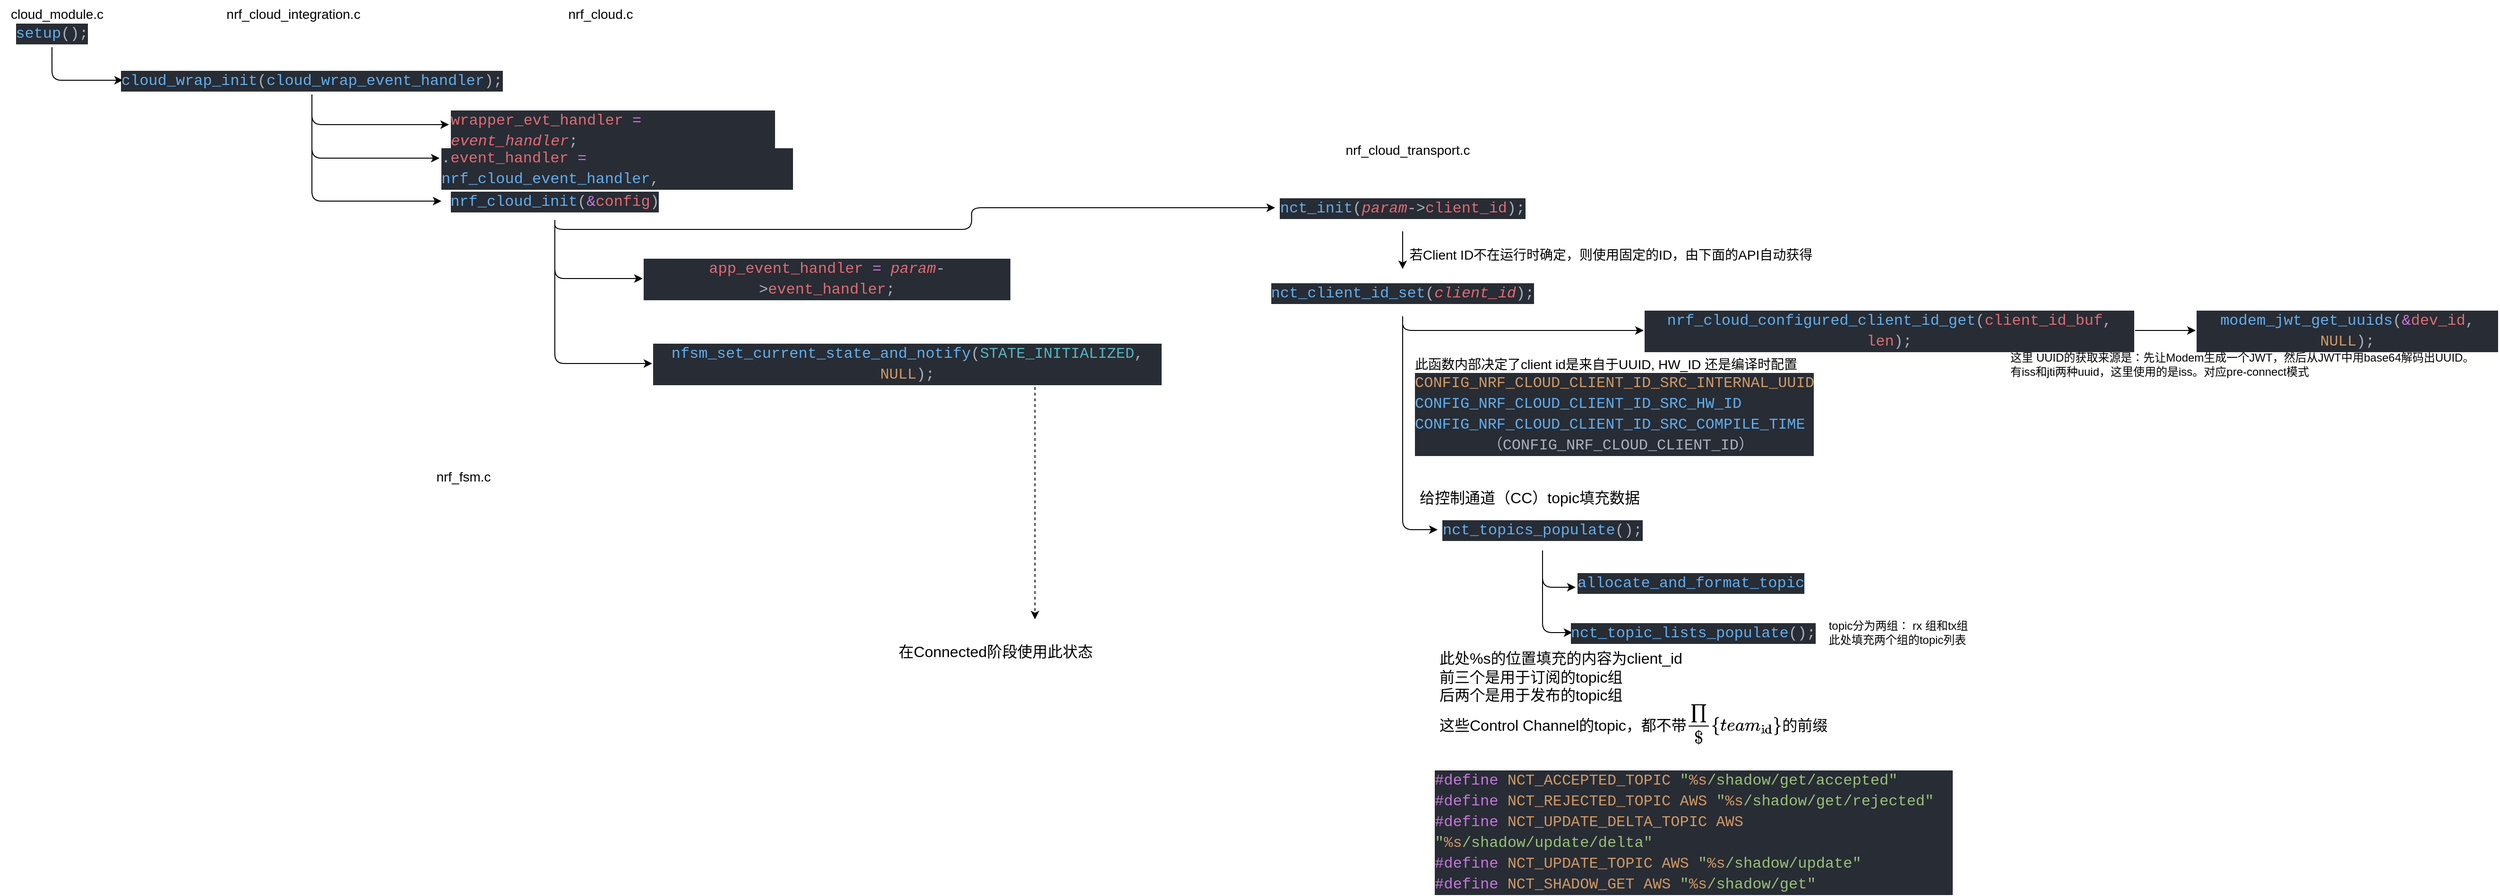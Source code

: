 <mxfile>
    <diagram id="uhMp1G4ijfrkPtslHwug" name="Init">
        <mxGraphModel dx="691" dy="680" grid="0" gridSize="10" guides="1" tooltips="1" connect="1" arrows="1" fold="1" page="0" pageScale="1" pageWidth="850" pageHeight="1100" math="0" shadow="0">
            <root>
                <mxCell id="0"/>
                <mxCell id="1" parent="0"/>
                <mxCell id="3" value="&lt;font style=&quot;font-size: 14px;&quot;&gt;nrf_cloud_transport.c&lt;/font&gt;" style="text;html=1;align=center;verticalAlign=middle;resizable=0;points=[];autosize=1;strokeColor=none;fillColor=none;" parent="1" vertex="1">
                    <mxGeometry x="1409" y="234" width="160" height="30" as="geometry"/>
                </mxCell>
                <mxCell id="4" value="&lt;font style=&quot;font-size: 14px;&quot;&gt;nrf_cloud_integration.c&lt;/font&gt;" style="text;html=1;align=center;verticalAlign=middle;resizable=0;points=[];autosize=1;strokeColor=none;fillColor=none;" parent="1" vertex="1">
                    <mxGeometry x="225" y="90" width="170" height="30" as="geometry"/>
                </mxCell>
                <mxCell id="16" style="edgeStyle=orthogonalEdgeStyle;html=1;exitX=0.5;exitY=1;exitDx=0;exitDy=0;entryX=0;entryY=0.5;entryDx=0;entryDy=0;fontSize=14;" parent="1" source="6" target="15" edge="1">
                    <mxGeometry relative="1" as="geometry"/>
                </mxCell>
                <mxCell id="18" style="edgeStyle=orthogonalEdgeStyle;html=1;exitX=0.5;exitY=1;exitDx=0;exitDy=0;fontSize=14;entryX=0;entryY=0.5;entryDx=0;entryDy=0;" parent="1" source="6" target="17" edge="1">
                    <mxGeometry relative="1" as="geometry"/>
                </mxCell>
                <mxCell id="20" style="edgeStyle=orthogonalEdgeStyle;html=1;exitX=0.5;exitY=1;exitDx=0;exitDy=0;entryX=0;entryY=0.5;entryDx=0;entryDy=0;fontSize=14;" parent="1" source="6" target="19" edge="1">
                    <mxGeometry relative="1" as="geometry"/>
                </mxCell>
                <mxCell id="6" value="&lt;div style=&quot;color: rgb(171, 178, 191); background-color: rgb(40, 44, 52); font-family: Consolas, &amp;quot;Courier New&amp;quot;, monospace; font-weight: normal; font-size: 16px; line-height: 22px;&quot;&gt;&lt;div&gt;&lt;span style=&quot;color: #61afef;&quot;&gt;nrf_cloud_init&lt;/span&gt;&lt;span style=&quot;color: #abb2bf;&quot;&gt;(&lt;/span&gt;&lt;span style=&quot;color: #c678dd;&quot;&gt;&amp;amp;&lt;/span&gt;&lt;span style=&quot;color: #e06c75;&quot;&gt;config&lt;/span&gt;&lt;span style=&quot;color: #abb2bf;&quot;&gt;)&lt;/span&gt;&lt;/div&gt;&lt;/div&gt;" style="text;whiteSpace=wrap;html=1;fontSize=14;align=center;verticalAlign=middle;" parent="1" vertex="1">
                    <mxGeometry x="467" y="283" width="240" height="40" as="geometry"/>
                </mxCell>
                <mxCell id="12" style="edgeStyle=orthogonalEdgeStyle;html=1;entryX=0;entryY=0.5;entryDx=0;entryDy=0;fontSize=14;exitX=0.5;exitY=1;exitDx=0;exitDy=0;" parent="1" source="7" target="6" edge="1">
                    <mxGeometry relative="1" as="geometry">
                        <mxPoint x="343" y="247" as="sourcePoint"/>
                    </mxGeometry>
                </mxCell>
                <mxCell id="-aJj6EN7mxdToQOJ23SX-36" style="edgeStyle=orthogonalEdgeStyle;html=1;exitX=0.5;exitY=1;exitDx=0;exitDy=0;fontSize=16;entryX=0;entryY=0.5;entryDx=0;entryDy=0;" edge="1" parent="1" source="7" target="-aJj6EN7mxdToQOJ23SX-35">
                    <mxGeometry relative="1" as="geometry"/>
                </mxCell>
                <mxCell id="-aJj6EN7mxdToQOJ23SX-39" style="edgeStyle=orthogonalEdgeStyle;html=1;exitX=0.5;exitY=1;exitDx=0;exitDy=0;entryX=0;entryY=0.5;entryDx=0;entryDy=0;fontSize=16;" edge="1" parent="1" source="7" target="-aJj6EN7mxdToQOJ23SX-38">
                    <mxGeometry relative="1" as="geometry"/>
                </mxCell>
                <mxCell id="7" value="&lt;div style=&quot;color: rgb(171, 178, 191); background-color: rgb(40, 44, 52); font-family: Consolas, &amp;quot;Courier New&amp;quot;, monospace; font-weight: normal; font-size: 16px; line-height: 22px;&quot;&gt;&lt;div&gt;&lt;span style=&quot;color: #61afef;&quot;&gt;cloud_wrap_init&lt;/span&gt;&lt;span style=&quot;color: #abb2bf;&quot;&gt;(&lt;/span&gt;&lt;span style=&quot;color: #61afef;&quot;&gt;cloud_wrap_event_handler&lt;/span&gt;&lt;span style=&quot;color: #abb2bf;&quot;&gt;);&lt;/span&gt;&lt;/div&gt;&lt;/div&gt;" style="text;whiteSpace=wrap;html=1;fontSize=14;verticalAlign=middle;align=center;" parent="1" vertex="1">
                    <mxGeometry x="130" y="160" width="400" height="30" as="geometry"/>
                </mxCell>
                <mxCell id="9" style="edgeStyle=orthogonalEdgeStyle;html=1;exitX=0.5;exitY=1;exitDx=0;exitDy=0;entryX=0;entryY=0.5;entryDx=0;entryDy=0;fontSize=14;" parent="1" source="8" target="7" edge="1">
                    <mxGeometry relative="1" as="geometry"/>
                </mxCell>
                <mxCell id="8" value="&lt;div style=&quot;color: rgb(171, 178, 191); background-color: rgb(40, 44, 52); font-family: Consolas, &amp;quot;Courier New&amp;quot;, monospace; font-weight: normal; font-size: 16px; line-height: 22px;&quot;&gt;&lt;div&gt;&lt;span style=&quot;color: #61afef;&quot;&gt;setup&lt;/span&gt;&lt;span style=&quot;color: #abb2bf;&quot;&gt;();&lt;/span&gt;&lt;/div&gt;&lt;/div&gt;" style="text;whiteSpace=wrap;html=1;fontSize=14;verticalAlign=middle;align=center;" parent="1" vertex="1">
                    <mxGeometry x="20" y="110" width="70" height="30" as="geometry"/>
                </mxCell>
                <mxCell id="10" value="&lt;font style=&quot;font-size: 14px;&quot;&gt;cloud_module.c&lt;/font&gt;" style="text;html=1;align=center;verticalAlign=middle;resizable=0;points=[];autosize=1;strokeColor=none;fillColor=none;" parent="1" vertex="1">
                    <mxGeometry y="90" width="120" height="30" as="geometry"/>
                </mxCell>
                <mxCell id="11" value="&lt;font style=&quot;font-size: 14px;&quot;&gt;nrf_cloud.c&lt;/font&gt;" style="text;html=1;align=center;verticalAlign=middle;resizable=0;points=[];autosize=1;strokeColor=none;fillColor=none;" parent="1" vertex="1">
                    <mxGeometry x="590" y="90" width="90" height="30" as="geometry"/>
                </mxCell>
                <mxCell id="15" value="&lt;div style=&quot;color: rgb(171, 178, 191); background-color: rgb(40, 44, 52); font-family: Consolas, &amp;quot;Courier New&amp;quot;, monospace; font-weight: normal; font-size: 16px; line-height: 22px;&quot;&gt;&lt;div&gt;&lt;span style=&quot;color: #e06c75;&quot;&gt;app_event_handler&lt;/span&gt;&lt;span style=&quot;color: #abb2bf;&quot;&gt; &lt;/span&gt;&lt;span style=&quot;color: #c678dd;&quot;&gt;=&lt;/span&gt;&lt;span style=&quot;color: #abb2bf;&quot;&gt; &lt;/span&gt;&lt;span style=&quot;color: #e06c75;font-style: italic;&quot;&gt;param&lt;/span&gt;&lt;span style=&quot;color: #abb2bf;&quot;&gt;-&amp;gt;&lt;/span&gt;&lt;span style=&quot;color: #e06c75;&quot;&gt;event_handler&lt;/span&gt;&lt;span style=&quot;color: #abb2bf;&quot;&gt;;&lt;/span&gt;&lt;/div&gt;&lt;/div&gt;" style="text;whiteSpace=wrap;html=1;fontSize=14;align=center;verticalAlign=middle;" parent="1" vertex="1">
                    <mxGeometry x="680" y="360" width="390" height="50" as="geometry"/>
                </mxCell>
                <mxCell id="22" style="edgeStyle=orthogonalEdgeStyle;html=1;exitX=0.5;exitY=1;exitDx=0;exitDy=0;entryX=0.5;entryY=0;entryDx=0;entryDy=0;fontSize=14;" parent="1" source="17" target="21" edge="1">
                    <mxGeometry relative="1" as="geometry"/>
                </mxCell>
                <mxCell id="17" value="&lt;div style=&quot;color: rgb(171, 178, 191); background-color: rgb(40, 44, 52); font-family: Consolas, &amp;quot;Courier New&amp;quot;, monospace; font-weight: normal; font-size: 16px; line-height: 22px;&quot;&gt;&lt;div&gt;&lt;span style=&quot;color: #61afef;&quot;&gt;nct_init&lt;/span&gt;&lt;span style=&quot;color: #abb2bf;&quot;&gt;(&lt;/span&gt;&lt;span style=&quot;color: #e06c75;font-style: italic;&quot;&gt;param&lt;/span&gt;&lt;span style=&quot;color: #abb2bf;&quot;&gt;-&amp;gt;&lt;/span&gt;&lt;span style=&quot;color: #e06c75;&quot;&gt;client_id&lt;/span&gt;&lt;span style=&quot;color: #abb2bf;&quot;&gt;);&lt;/span&gt;&lt;/div&gt;&lt;/div&gt;" style="text;whiteSpace=wrap;html=1;fontSize=14;align=center;verticalAlign=middle;" parent="1" vertex="1">
                    <mxGeometry x="1349" y="285" width="270" height="50" as="geometry"/>
                </mxCell>
                <mxCell id="34" style="edgeStyle=orthogonalEdgeStyle;html=1;exitX=0.75;exitY=1;exitDx=0;exitDy=0;dashed=1;" parent="1" source="19" edge="1">
                    <mxGeometry relative="1" as="geometry">
                        <mxPoint x="1095" y="746" as="targetPoint"/>
                        <Array as="points">
                            <mxPoint x="1095" y="735"/>
                        </Array>
                    </mxGeometry>
                </mxCell>
                <mxCell id="19" value="&lt;div style=&quot;color: rgb(171, 178, 191); background-color: rgb(40, 44, 52); font-family: Consolas, &amp;quot;Courier New&amp;quot;, monospace; font-weight: normal; font-size: 16px; line-height: 22px;&quot;&gt;&lt;div&gt;&lt;span style=&quot;color: #61afef;&quot;&gt;nfsm_set_current_state_and_notify&lt;/span&gt;&lt;span style=&quot;color: #abb2bf;&quot;&gt;(&lt;/span&gt;&lt;span style=&quot;color: #56b6c2;&quot;&gt;STATE_INITIALIZED&lt;/span&gt;&lt;span style=&quot;color: #abb2bf;&quot;&gt;, &lt;/span&gt;&lt;span style=&quot;color: #d19a66;&quot;&gt;NULL&lt;/span&gt;&lt;span style=&quot;color: #abb2bf;&quot;&gt;);&lt;/span&gt;&lt;/div&gt;&lt;/div&gt;" style="text;whiteSpace=wrap;html=1;fontSize=14;align=center;verticalAlign=middle;" parent="1" vertex="1">
                    <mxGeometry x="690" y="450" width="540" height="50" as="geometry"/>
                </mxCell>
                <mxCell id="25" style="edgeStyle=orthogonalEdgeStyle;html=1;exitX=0.5;exitY=1;exitDx=0;exitDy=0;entryX=0;entryY=0.5;entryDx=0;entryDy=0;fontSize=14;" parent="1" source="21" target="24" edge="1">
                    <mxGeometry relative="1" as="geometry"/>
                </mxCell>
                <mxCell id="67NudPbUNuNmqdwKur22-36" style="edgeStyle=orthogonalEdgeStyle;html=1;exitX=0.5;exitY=1;exitDx=0;exitDy=0;entryX=0;entryY=0.5;entryDx=0;entryDy=0;fontSize=16;" parent="1" source="21" target="67NudPbUNuNmqdwKur22-35" edge="1">
                    <mxGeometry relative="1" as="geometry"/>
                </mxCell>
                <mxCell id="21" value="&lt;div style=&quot;color: rgb(171, 178, 191); background-color: rgb(40, 44, 52); font-family: Consolas, &amp;quot;Courier New&amp;quot;, monospace; font-weight: normal; font-size: 16px; line-height: 22px;&quot;&gt;&lt;div&gt;&lt;span style=&quot;color: #61afef;&quot;&gt;nct_client_id_set&lt;/span&gt;&lt;span style=&quot;color: #abb2bf;&quot;&gt;(&lt;/span&gt;&lt;span style=&quot;color: #e06c75;font-style: italic;&quot;&gt;client_id&lt;/span&gt;&lt;span style=&quot;color: #abb2bf;&quot;&gt;);&lt;/span&gt;&lt;/div&gt;&lt;/div&gt;" style="text;whiteSpace=wrap;html=1;fontSize=14;align=center;verticalAlign=middle;" parent="1" vertex="1">
                    <mxGeometry x="1339" y="375" width="290" height="50" as="geometry"/>
                </mxCell>
                <mxCell id="67NudPbUNuNmqdwKur22-42" style="edgeStyle=orthogonalEdgeStyle;html=1;fontSize=16;entryX=0;entryY=0.5;entryDx=0;entryDy=0;" parent="1" source="24" target="67NudPbUNuNmqdwKur22-43" edge="1">
                    <mxGeometry relative="1" as="geometry">
                        <mxPoint x="2400.404" y="440" as="targetPoint"/>
                    </mxGeometry>
                </mxCell>
                <mxCell id="24" value="&lt;div style=&quot;color: rgb(171, 178, 191); background-color: rgb(40, 44, 52); font-family: Consolas, &amp;quot;Courier New&amp;quot;, monospace; font-weight: normal; font-size: 16px; line-height: 22px;&quot;&gt;&lt;div&gt;&lt;span style=&quot;color: #61afef;&quot;&gt;nrf_cloud_configured_client_id_get&lt;/span&gt;&lt;span style=&quot;color: #abb2bf;&quot;&gt;(&lt;/span&gt;&lt;span style=&quot;color: #e06c75;&quot;&gt;client_id_buf&lt;/span&gt;&lt;span style=&quot;color: #abb2bf;&quot;&gt;, &lt;/span&gt;&lt;span style=&quot;color: #e06c75;&quot;&gt;len&lt;/span&gt;&lt;span style=&quot;color: #abb2bf;&quot;&gt;);&lt;/span&gt;&lt;/div&gt;&lt;/div&gt;" style="text;whiteSpace=wrap;html=1;fontSize=14;align=center;verticalAlign=middle;" parent="1" vertex="1">
                    <mxGeometry x="1739" y="415" width="520" height="50" as="geometry"/>
                </mxCell>
                <mxCell id="26" value="此函数内部决定了client id是来自于UUID, HW_ID 还是编译时配置&lt;br&gt;&lt;div style=&quot;color: rgb(171, 178, 191); background-color: rgb(40, 44, 52); font-family: Consolas, &amp;quot;Courier New&amp;quot;, monospace; font-size: 16px; line-height: 22px;&quot;&gt;&lt;span style=&quot;color: #d19a66;&quot;&gt;CONFIG_NRF_CLOUD_CLIENT_ID_SRC_INTERNAL_UUID&lt;/span&gt;&lt;/div&gt;&lt;div style=&quot;color: rgb(171, 178, 191); background-color: rgb(40, 44, 52); font-family: Consolas, &amp;quot;Courier New&amp;quot;, monospace; font-size: 16px; line-height: 22px;&quot;&gt;&lt;div style=&quot;line-height: 22px;&quot;&gt;&lt;span style=&quot;color: #61afef;&quot;&gt;CONFIG_NRF_CLOUD_CLIENT_ID_SRC_HW_ID&lt;/span&gt;&lt;/div&gt;&lt;div style=&quot;line-height: 22px;&quot;&gt;&lt;div style=&quot;line-height: 22px;&quot;&gt;&lt;span style=&quot;color: #61afef;&quot;&gt;CONFIG_NRF_CLOUD_CLIENT_ID_SRC_COMPILE_TIME&lt;/span&gt;&lt;/div&gt;&lt;div style=&quot;line-height: 22px;&quot;&gt;&lt;span style=&quot;color: #61afef;&quot;&gt;&lt;span style=&quot;&quot;&gt;&#9;&lt;/span&gt;&lt;/span&gt;&lt;span style=&quot;&quot;&gt;&lt;span style=&quot;white-space: pre;&quot;&gt;&#9;&lt;/span&gt;（CONFIG_NRF_CLOUD_CLIENT_ID）&lt;/span&gt;&lt;/div&gt;&lt;/div&gt;&lt;/div&gt;" style="text;html=1;align=left;verticalAlign=middle;resizable=0;points=[];autosize=1;strokeColor=none;fillColor=none;fontSize=14;" parent="1" vertex="1">
                    <mxGeometry x="1495" y="460" width="430" height="120" as="geometry"/>
                </mxCell>
                <mxCell id="27" value="若Client ID不在运行时确定，则使用固定的ID，由下面的API自动获得" style="text;html=1;align=center;verticalAlign=middle;resizable=0;points=[];autosize=1;strokeColor=none;fillColor=none;fontSize=14;" parent="1" vertex="1">
                    <mxGeometry x="1479" y="345" width="450" height="30" as="geometry"/>
                </mxCell>
                <mxCell id="30" value="&lt;font style=&quot;font-size: 14px;&quot;&gt;nrf_fsm.c&lt;/font&gt;" style="text;html=1;align=center;verticalAlign=middle;resizable=0;points=[];autosize=1;strokeColor=none;fillColor=none;" parent="1" vertex="1">
                    <mxGeometry x="450" y="580" width="80" height="30" as="geometry"/>
                </mxCell>
                <mxCell id="LZeBoYzWMos6X81QII0A-34" value="在Connected阶段使用此状态" style="text;html=1;align=center;verticalAlign=middle;resizable=0;points=[];autosize=1;strokeColor=none;fillColor=none;fontSize=16;" parent="1" vertex="1">
                    <mxGeometry x="941" y="764" width="223" height="31" as="geometry"/>
                </mxCell>
                <mxCell id="67NudPbUNuNmqdwKur22-39" style="edgeStyle=orthogonalEdgeStyle;html=1;exitX=0.5;exitY=1;exitDx=0;exitDy=0;entryX=0;entryY=0.5;entryDx=0;entryDy=0;fontSize=16;" parent="1" source="67NudPbUNuNmqdwKur22-35" target="67NudPbUNuNmqdwKur22-38" edge="1">
                    <mxGeometry relative="1" as="geometry"/>
                </mxCell>
                <mxCell id="rc-YtTjH7Kh3QKVJs083-36" style="edgeStyle=orthogonalEdgeStyle;html=1;exitX=0.5;exitY=1;exitDx=0;exitDy=0;entryX=0;entryY=0.5;entryDx=0;entryDy=0;" parent="1" source="67NudPbUNuNmqdwKur22-35" target="rc-YtTjH7Kh3QKVJs083-35" edge="1">
                    <mxGeometry relative="1" as="geometry"/>
                </mxCell>
                <mxCell id="67NudPbUNuNmqdwKur22-35" value="&lt;div style=&quot;color: rgb(171, 178, 191); background-color: rgb(40, 44, 52); font-family: Consolas, &amp;quot;Courier New&amp;quot;, monospace; font-weight: normal; font-size: 16px; line-height: 22px;&quot;&gt;&lt;div&gt;&lt;span style=&quot;color: #61afef;&quot;&gt;nct_topics_populate&lt;/span&gt;&lt;span style=&quot;color: #abb2bf;&quot;&gt;();&lt;/span&gt;&lt;/div&gt;&lt;/div&gt;" style="text;whiteSpace=wrap;html=1;fontSize=16;align=center;verticalAlign=middle;" parent="1" vertex="1">
                    <mxGeometry x="1520.998" y="629.003" width="222" height="44" as="geometry"/>
                </mxCell>
                <mxCell id="67NudPbUNuNmqdwKur22-37" value="给控制通道（CC）topic填充数据" style="text;html=1;align=center;verticalAlign=middle;resizable=0;points=[];autosize=1;strokeColor=none;fillColor=none;fontSize=16;" parent="1" vertex="1">
                    <mxGeometry x="1492" y="601" width="251" height="31" as="geometry"/>
                </mxCell>
                <mxCell id="67NudPbUNuNmqdwKur22-38" value="&lt;div style=&quot;color: rgb(171, 178, 191); background-color: rgb(40, 44, 52); font-family: Consolas, &amp;quot;Courier New&amp;quot;, monospace; font-weight: normal; font-size: 16px; line-height: 22px;&quot;&gt;&lt;div&gt;&lt;span style=&quot;color: #61afef;&quot;&gt;allocate_and_format_topic&lt;/span&gt;&lt;/div&gt;&lt;/div&gt;" style="text;whiteSpace=wrap;html=1;fontSize=16;" parent="1" vertex="1">
                    <mxGeometry x="1666.995" y="689.999" width="248" height="44" as="geometry"/>
                </mxCell>
                <mxCell id="67NudPbUNuNmqdwKur22-40" value="&lt;div style=&quot;color: rgb(171, 178, 191); background-color: rgb(40, 44, 52); font-family: Consolas, &amp;quot;Courier New&amp;quot;, monospace; font-weight: normal; font-size: 16px; line-height: 22px;&quot;&gt;&lt;div&gt;&lt;span style=&quot;color: #c678dd;&quot;&gt;#define&lt;/span&gt;&lt;span style=&quot;color: #abb2bf;&quot;&gt; &lt;/span&gt;&lt;span style=&quot;color: #d19a66;&quot;&gt;NCT_ACCEPTED_TOPIC&lt;/span&gt;&lt;span style=&quot;color: #abb2bf;&quot;&gt; &lt;/span&gt;&lt;span style=&quot;color: #98c379;&quot;&gt;&quot;&lt;/span&gt;&lt;span style=&quot;color: #d19a66;&quot;&gt;%s&lt;/span&gt;&lt;span style=&quot;color: #98c379;&quot;&gt;/shadow/get/accepted&quot;&lt;/span&gt;&lt;/div&gt;&lt;div&gt;&lt;span style=&quot;color: #c678dd;&quot;&gt;#define&lt;/span&gt;&lt;span style=&quot;color: #abb2bf;&quot;&gt; &lt;/span&gt;&lt;span style=&quot;color: #d19a66;&quot;&gt;NCT_REJECTED_TOPIC&lt;/span&gt;&lt;span style=&quot;color: #abb2bf;&quot;&gt; &lt;/span&gt;&lt;span style=&quot;color: #d19a66;&quot;&gt;AWS&lt;/span&gt;&lt;span style=&quot;color: #abb2bf;&quot;&gt; &lt;/span&gt;&lt;span style=&quot;color: #98c379;&quot;&gt;&quot;&lt;/span&gt;&lt;span style=&quot;color: #d19a66;&quot;&gt;%s&lt;/span&gt;&lt;span style=&quot;color: #98c379;&quot;&gt;/shadow/get/rejected&quot;&lt;/span&gt;&lt;/div&gt;&lt;div&gt;&lt;span style=&quot;color: #c678dd;&quot;&gt;#define&lt;/span&gt;&lt;span style=&quot;color: #abb2bf;&quot;&gt; &lt;/span&gt;&lt;span style=&quot;color: #d19a66;&quot;&gt;NCT_UPDATE_DELTA_TOPIC&lt;/span&gt;&lt;span style=&quot;color: #abb2bf;&quot;&gt; &lt;/span&gt;&lt;span style=&quot;color: #d19a66;&quot;&gt;AWS&lt;/span&gt;&lt;span style=&quot;color: #abb2bf;&quot;&gt; &lt;/span&gt;&lt;span style=&quot;color: #98c379;&quot;&gt;&quot;&lt;/span&gt;&lt;span style=&quot;color: #d19a66;&quot;&gt;%s&lt;/span&gt;&lt;span style=&quot;color: #98c379;&quot;&gt;/shadow/update/delta&quot;&lt;/span&gt;&lt;/div&gt;&lt;div&gt;&lt;span style=&quot;color: #c678dd;&quot;&gt;#define&lt;/span&gt;&lt;span style=&quot;color: #abb2bf;&quot;&gt; &lt;/span&gt;&lt;span style=&quot;color: #d19a66;&quot;&gt;NCT_UPDATE_TOPIC&lt;/span&gt;&lt;span style=&quot;color: #abb2bf;&quot;&gt; &lt;/span&gt;&lt;span style=&quot;color: #d19a66;&quot;&gt;AWS&lt;/span&gt;&lt;span style=&quot;color: #abb2bf;&quot;&gt; &lt;/span&gt;&lt;span style=&quot;color: #98c379;&quot;&gt;&quot;&lt;/span&gt;&lt;span style=&quot;color: #d19a66;&quot;&gt;%s&lt;/span&gt;&lt;span style=&quot;color: #98c379;&quot;&gt;/shadow/update&quot;&lt;/span&gt;&lt;/div&gt;&lt;div&gt;&lt;span style=&quot;color: #c678dd;&quot;&gt;#define&lt;/span&gt;&lt;span style=&quot;color: #abb2bf;&quot;&gt; &lt;/span&gt;&lt;span style=&quot;color: #d19a66;&quot;&gt;NCT_SHADOW_GET&lt;/span&gt;&lt;span style=&quot;color: #abb2bf;&quot;&gt; &lt;/span&gt;&lt;span style=&quot;color: #d19a66;&quot;&gt;AWS&lt;/span&gt;&lt;span style=&quot;color: #abb2bf;&quot;&gt; &lt;/span&gt;&lt;span style=&quot;color: #98c379;&quot;&gt;&quot;&lt;/span&gt;&lt;span style=&quot;color: #d19a66;&quot;&gt;%s&lt;/span&gt;&lt;span style=&quot;color: #98c379;&quot;&gt;/shadow/get&quot;&lt;/span&gt;&lt;/div&gt;&lt;/div&gt;" style="text;whiteSpace=wrap;html=1;fontSize=16;" parent="1" vertex="1">
                    <mxGeometry x="1515.996" y="898.996" width="550" height="132" as="geometry"/>
                </mxCell>
                <mxCell id="67NudPbUNuNmqdwKur22-41" value="此处%s的位置填充的内容为client_id&lt;br&gt;前三个是用于订阅的topic组&lt;br&gt;后两个是用于发布的topic组&lt;br&gt;这些Control Channel的topic，都不带`prod/${team_id}`的前缀" style="text;html=1;align=left;verticalAlign=middle;resizable=0;points=[];autosize=1;strokeColor=none;fillColor=none;fontSize=16;" parent="1" vertex="1">
                    <mxGeometry x="1521" y="783" width="451" height="89" as="geometry"/>
                </mxCell>
                <mxCell id="67NudPbUNuNmqdwKur22-43" value="&lt;div style=&quot;color: rgb(171, 178, 191); background-color: rgb(40, 44, 52); font-family: Consolas, &amp;quot;Courier New&amp;quot;, monospace; font-weight: normal; font-size: 16px; line-height: 22px;&quot;&gt;&lt;div&gt;&lt;span style=&quot;color: #61afef;&quot;&gt;modem_jwt_get_uuids&lt;/span&gt;&lt;span style=&quot;color: #abb2bf;&quot;&gt;(&lt;/span&gt;&lt;span style=&quot;color: #c678dd;&quot;&gt;&amp;amp;&lt;/span&gt;&lt;span style=&quot;color: #e06c75;&quot;&gt;dev_id&lt;/span&gt;&lt;span style=&quot;color: #abb2bf;&quot;&gt;, &lt;/span&gt;&lt;span style=&quot;color: #d19a66;&quot;&gt;NULL&lt;/span&gt;&lt;span style=&quot;color: #abb2bf;&quot;&gt;);&lt;/span&gt;&lt;/div&gt;&lt;/div&gt;" style="text;whiteSpace=wrap;html=1;fontSize=16;align=center;verticalAlign=middle;" parent="1" vertex="1">
                    <mxGeometry x="2323" y="424.5" width="321" height="31" as="geometry"/>
                </mxCell>
                <mxCell id="35" value="&lt;div style=&quot;&quot;&gt;&lt;span style=&quot;background-color: initial;&quot;&gt;这里 UUID的获取来源是：先让Modem生成一个JWT，然后从JWT中用base64解码出UUID。&lt;/span&gt;&lt;/div&gt;&lt;div style=&quot;&quot;&gt;&lt;span style=&quot;background-color: initial;&quot;&gt;有iss和jti两种uuid，这里使用的是iss。对应pre-connect模式&lt;/span&gt;&lt;/div&gt;" style="text;html=1;align=left;verticalAlign=middle;resizable=0;points=[];autosize=1;strokeColor=none;fillColor=none;" parent="1" vertex="1">
                    <mxGeometry x="2125" y="455" width="509" height="41" as="geometry"/>
                </mxCell>
                <mxCell id="rc-YtTjH7Kh3QKVJs083-35" value="&lt;div style=&quot;color: rgb(171, 178, 191); background-color: rgb(40, 44, 52); font-family: Consolas, &amp;quot;Courier New&amp;quot;, monospace; font-weight: normal; font-size: 16px; line-height: 22px;&quot;&gt;&lt;div&gt;&lt;span style=&quot;color: #61afef;&quot;&gt;nct_topic_lists_populate&lt;/span&gt;&lt;span style=&quot;color: #abb2bf;&quot;&gt;();&lt;/span&gt;&lt;/div&gt;&lt;/div&gt;" style="text;whiteSpace=wrap;html=1;align=center;verticalAlign=middle;" parent="1" vertex="1">
                    <mxGeometry x="1663.5" y="738" width="255" height="44" as="geometry"/>
                </mxCell>
                <mxCell id="rc-YtTjH7Kh3QKVJs083-37" value="topic分为两组： rx 组和tx组&lt;br&gt;&lt;div style=&quot;text-align: left;&quot;&gt;&lt;span style=&quot;background-color: initial;&quot;&gt;此处填充两个组的topic列表&lt;/span&gt;&lt;/div&gt;" style="text;html=1;align=center;verticalAlign=middle;resizable=0;points=[];autosize=1;strokeColor=none;fillColor=none;" parent="1" vertex="1">
                    <mxGeometry x="1925" y="739.5" width="165" height="41" as="geometry"/>
                </mxCell>
                <mxCell id="-aJj6EN7mxdToQOJ23SX-35" value="&lt;div style=&quot;color: rgb(171, 178, 191); background-color: rgb(40, 44, 52); font-family: Consolas, &amp;quot;Courier New&amp;quot;, monospace; font-weight: normal; font-size: 16px; line-height: 22px;&quot;&gt;&lt;div&gt;&lt;span style=&quot;color: #e06c75;&quot;&gt;wrapper_evt_handler&lt;/span&gt;&lt;span style=&quot;color: #abb2bf;&quot;&gt; &lt;/span&gt;&lt;span style=&quot;color: #c678dd;&quot;&gt;=&lt;/span&gt;&lt;span style=&quot;color: #abb2bf;&quot;&gt; &lt;/span&gt;&lt;span style=&quot;color: #e06c75;font-style: italic;&quot;&gt;event_handler&lt;/span&gt;&lt;span style=&quot;color: #abb2bf;&quot;&gt;;&lt;/span&gt;&lt;/div&gt;&lt;/div&gt;" style="text;whiteSpace=wrap;html=1;fontSize=16;" vertex="1" parent="1">
                    <mxGeometry x="474.997" y="199.997" width="345" height="44" as="geometry"/>
                </mxCell>
                <mxCell id="-aJj6EN7mxdToQOJ23SX-38" value="&lt;div style=&quot;color: rgb(171, 178, 191); background-color: rgb(40, 44, 52); font-family: Consolas, &amp;quot;Courier New&amp;quot;, monospace; font-weight: normal; font-size: 16px; line-height: 22px;&quot;&gt;&lt;div&gt;.&lt;span style=&quot;color: rgb(224, 108, 117);&quot;&gt;event_handler&lt;/span&gt; &lt;span style=&quot;color: rgb(198, 120, 221);&quot;&gt;=&lt;/span&gt; &lt;span style=&quot;color: rgb(97, 175, 239);&quot;&gt;nrf_cloud_event_handler&lt;/span&gt;,&lt;br&gt;&lt;/div&gt;&lt;/div&gt;" style="text;whiteSpace=wrap;html=1;fontSize=16;" vertex="1" parent="1">
                    <mxGeometry x="465" y="240" width="374" height="35" as="geometry"/>
                </mxCell>
            </root>
        </mxGraphModel>
    </diagram>
    <diagram id="tcIzRevZ0_mejZjpGyWc" name="connecting">
        <mxGraphModel dx="1516" dy="1079" grid="0" gridSize="10" guides="1" tooltips="1" connect="1" arrows="1" fold="1" page="0" pageScale="1" pageWidth="850" pageHeight="1100" math="0" shadow="0">
            <root>
                <mxCell id="0"/>
                <mxCell id="1" parent="0"/>
                <mxCell id="a3YZtKBF77cvj_uq0upS-3" style="edgeStyle=orthogonalEdgeStyle;html=1;exitX=0.5;exitY=1;exitDx=0;exitDy=0;entryX=0;entryY=0.5;entryDx=0;entryDy=0;" parent="1" source="uz4zG5yXc3mIOjpPWDSq-1" target="a3YZtKBF77cvj_uq0upS-2" edge="1">
                    <mxGeometry relative="1" as="geometry"/>
                </mxCell>
                <mxCell id="uz4zG5yXc3mIOjpPWDSq-1" value="&lt;div style=&quot;color: rgb(171, 178, 191); background-color: rgb(40, 44, 52); font-family: Consolas, &amp;quot;Courier New&amp;quot;, monospace; font-weight: normal; font-size: 16px; line-height: 22px;&quot;&gt;&lt;div&gt;&lt;span style=&quot;color: #61afef;&quot;&gt;connect_cloud&lt;/span&gt;&lt;span style=&quot;color: #abb2bf;&quot;&gt;();&lt;/span&gt;&lt;/div&gt;&lt;/div&gt;" style="text;whiteSpace=wrap;html=1;align=center;verticalAlign=middle;" parent="1" vertex="1">
                    <mxGeometry x="-606.003" y="-189" width="169" height="44" as="geometry"/>
                </mxCell>
                <mxCell id="a3YZtKBF77cvj_uq0upS-1" value="&lt;font style=&quot;font-size: 14px;&quot;&gt;cloud_module.c&lt;/font&gt;" style="text;html=1;align=center;verticalAlign=middle;resizable=0;points=[];autosize=1;strokeColor=none;fillColor=none;" parent="1" vertex="1">
                    <mxGeometry x="-586" y="-216" width="120" height="30" as="geometry"/>
                </mxCell>
                <mxCell id="Hs_cfzPE59V_Xjhsmf5w-3" style="edgeStyle=orthogonalEdgeStyle;html=1;exitX=0.5;exitY=1;exitDx=0;exitDy=0;entryX=0;entryY=0.5;entryDx=0;entryDy=0;" parent="1" source="a3YZtKBF77cvj_uq0upS-2" target="Hs_cfzPE59V_Xjhsmf5w-2" edge="1">
                    <mxGeometry relative="1" as="geometry"/>
                </mxCell>
                <mxCell id="a3YZtKBF77cvj_uq0upS-2" value="&lt;div style=&quot;color: rgb(171, 178, 191); background-color: rgb(40, 44, 52); font-family: Consolas, &amp;quot;Courier New&amp;quot;, monospace; font-weight: normal; font-size: 16px; line-height: 22px;&quot;&gt;&lt;div&gt;&lt;span style=&quot;color: #61afef;&quot;&gt;cloud_wrap_connect&lt;/span&gt;&lt;span style=&quot;color: #abb2bf;&quot;&gt;();&lt;/span&gt;&lt;/div&gt;&lt;/div&gt;" style="text;whiteSpace=wrap;html=1;align=center;verticalAlign=middle;" parent="1" vertex="1">
                    <mxGeometry x="-344" y="-153" width="192" height="36" as="geometry"/>
                </mxCell>
                <mxCell id="Hs_cfzPE59V_Xjhsmf5w-1" value="&lt;font style=&quot;font-size: 14px;&quot;&gt;nrf_cloud_integration.c&lt;/font&gt;" style="text;html=1;align=center;verticalAlign=middle;resizable=0;points=[];autosize=1;strokeColor=none;fillColor=none;" parent="1" vertex="1">
                    <mxGeometry x="-342" y="-216" width="170" height="30" as="geometry"/>
                </mxCell>
                <mxCell id="Wue8dIclxsDgelPaRA_M-3" style="edgeStyle=orthogonalEdgeStyle;html=1;exitX=0.5;exitY=1;exitDx=0;exitDy=0;entryX=0.5;entryY=0;entryDx=0;entryDy=0;" parent="1" source="Hs_cfzPE59V_Xjhsmf5w-2" target="Wue8dIclxsDgelPaRA_M-2" edge="1">
                    <mxGeometry relative="1" as="geometry"/>
                </mxCell>
                <mxCell id="Hs_cfzPE59V_Xjhsmf5w-2" value="&lt;div style=&quot;color: rgb(171, 178, 191); background-color: rgb(40, 44, 52); font-family: Consolas, &amp;quot;Courier New&amp;quot;, monospace; font-weight: normal; font-size: 16px; line-height: 22px;&quot;&gt;&lt;div&gt;&lt;span style=&quot;color: #61afef;&quot;&gt;nrf_cloud_connect&lt;/span&gt;&lt;span style=&quot;color: #abb2bf;&quot;&gt;();&lt;/span&gt;&lt;/div&gt;&lt;/div&gt;" style="text;whiteSpace=wrap;html=1;align=center;verticalAlign=middle;" parent="1" vertex="1">
                    <mxGeometry x="-93.0" y="-84" width="204" height="44" as="geometry"/>
                </mxCell>
                <mxCell id="Wue8dIclxsDgelPaRA_M-1" value="&lt;font style=&quot;font-size: 14px;&quot;&gt;nrf_cloud.c&lt;/font&gt;" style="text;html=1;align=center;verticalAlign=middle;resizable=0;points=[];autosize=1;strokeColor=none;fillColor=none;" parent="1" vertex="1">
                    <mxGeometry x="-36" y="-198" width="90" height="30" as="geometry"/>
                </mxCell>
                <mxCell id="Wue8dIclxsDgelPaRA_M-5" style="edgeStyle=orthogonalEdgeStyle;html=1;exitX=0.5;exitY=1;exitDx=0;exitDy=0;" parent="1" source="Wue8dIclxsDgelPaRA_M-2" target="Wue8dIclxsDgelPaRA_M-4" edge="1">
                    <mxGeometry relative="1" as="geometry"/>
                </mxCell>
                <mxCell id="Wue8dIclxsDgelPaRA_M-2" value="&lt;div style=&quot;color: rgb(171, 178, 191); background-color: rgb(40, 44, 52); font-family: Consolas, &amp;quot;Courier New&amp;quot;, monospace; font-weight: normal; font-size: 16px; line-height: 22px;&quot;&gt;&lt;div&gt;&lt;span style=&quot;color: #61afef;&quot;&gt;start_connection_poll&lt;/span&gt;&lt;span style=&quot;color: #abb2bf;&quot;&gt;();&lt;/span&gt;&lt;/div&gt;&lt;/div&gt;" style="text;whiteSpace=wrap;html=1;align=center;verticalAlign=middle;" parent="1" vertex="1">
                    <mxGeometry x="-110.503" y="-22.003" width="239" height="44" as="geometry"/>
                </mxCell>
                <mxCell id="Wue8dIclxsDgelPaRA_M-13" style="edgeStyle=orthogonalEdgeStyle;html=1;exitX=0.5;exitY=1;exitDx=0;exitDy=0;entryX=0.5;entryY=0;entryDx=0;entryDy=0;dashed=1;" parent="1" source="Wue8dIclxsDgelPaRA_M-4" target="Wue8dIclxsDgelPaRA_M-10" edge="1">
                    <mxGeometry relative="1" as="geometry"/>
                </mxCell>
                <mxCell id="Wue8dIclxsDgelPaRA_M-4" value="&lt;div style=&quot;color: rgb(171, 178, 191); background-color: rgb(40, 44, 52); font-family: Consolas, &amp;quot;Courier New&amp;quot;, monospace; font-weight: normal; font-size: 16px; line-height: 22px;&quot;&gt;&lt;div style=&quot;&quot;&gt;&lt;span style=&quot;color: #61afef;&quot;&gt;k_sem_give&lt;/span&gt;&lt;span style=&quot;color: #abb2bf;&quot;&gt;(&lt;/span&gt;&lt;span style=&quot;color: #c678dd;&quot;&gt;&amp;amp;&lt;/span&gt;&lt;span style=&quot;color: #e06c75;&quot;&gt;connection_poll_sem&lt;/span&gt;&lt;span style=&quot;color: #abb2bf;&quot;&gt;);&lt;/span&gt;&lt;/div&gt;&lt;/div&gt;" style="text;whiteSpace=wrap;html=1;verticalAlign=middle;align=center;" parent="1" vertex="1">
                    <mxGeometry x="-143.5" y="40" width="305" height="36" as="geometry"/>
                </mxCell>
                <mxCell id="Wue8dIclxsDgelPaRA_M-9" value="Thread" style="text;html=1;align=center;verticalAlign=middle;resizable=0;points=[];autosize=1;strokeColor=none;fillColor=none;" parent="1" vertex="1">
                    <mxGeometry x="-178" y="205" width="56" height="26" as="geometry"/>
                </mxCell>
                <mxCell id="Wue8dIclxsDgelPaRA_M-10" value="&lt;div style=&quot;color: rgb(171, 178, 191); background-color: rgb(40, 44, 52); font-family: Consolas, &amp;quot;Courier New&amp;quot;, monospace; font-weight: normal; font-size: 16px; line-height: 22px;&quot;&gt;&lt;div&gt;&lt;span style=&quot;color: #61afef;&quot;&gt;k_sem_take&lt;/span&gt;&lt;span style=&quot;color: #abb2bf;&quot;&gt;(&lt;/span&gt;&lt;span style=&quot;color: #c678dd;&quot;&gt;&amp;amp;&lt;/span&gt;&lt;span style=&quot;color: #e06c75;&quot;&gt;connection_poll_sem&lt;/span&gt;&lt;span style=&quot;color: #abb2bf;&quot;&gt;, &lt;/span&gt;&lt;span style=&quot;color: #d19a66;&quot;&gt;K_FOREVER&lt;/span&gt;&lt;span style=&quot;color: #abb2bf;&quot;&gt;);&lt;/span&gt;&lt;/div&gt;&lt;/div&gt;" style="text;whiteSpace=wrap;html=1;" parent="1" vertex="1">
                    <mxGeometry x="-17.001" y="279.997" width="415" height="44" as="geometry"/>
                </mxCell>
                <mxCell id="Wue8dIclxsDgelPaRA_M-12" style="edgeStyle=orthogonalEdgeStyle;html=1;exitX=0.5;exitY=1;exitDx=0;exitDy=0;entryX=0;entryY=0.5;entryDx=0;entryDy=0;" parent="1" source="Wue8dIclxsDgelPaRA_M-11" target="Wue8dIclxsDgelPaRA_M-10" edge="1">
                    <mxGeometry relative="1" as="geometry"/>
                </mxCell>
                <mxCell id="Wue8dIclxsDgelPaRA_M-15" style="edgeStyle=orthogonalEdgeStyle;html=1;exitX=0.5;exitY=1;exitDx=0;exitDy=0;entryX=0;entryY=0.5;entryDx=0;entryDy=0;" parent="1" source="Wue8dIclxsDgelPaRA_M-11" target="Wue8dIclxsDgelPaRA_M-14" edge="1">
                    <mxGeometry relative="1" as="geometry"/>
                </mxCell>
                <mxCell id="Wue8dIclxsDgelPaRA_M-11" value="&lt;div style=&quot;color: rgb(171, 178, 191); background-color: rgb(40, 44, 52); font-family: Consolas, &amp;quot;Courier New&amp;quot;, monospace; font-weight: normal; font-size: 16px; line-height: 22px;&quot;&gt;&lt;div&gt;&lt;span style=&quot;color: #c678dd;&quot;&gt;void&lt;/span&gt;&lt;span style=&quot;color: #abb2bf;&quot;&gt; &lt;/span&gt;&lt;span style=&quot;color: #61afef;&quot;&gt;nrf_cloud_run&lt;/span&gt;&lt;span style=&quot;color: #abb2bf;&quot;&gt;(&lt;/span&gt;&lt;span style=&quot;color: #c678dd;&quot;&gt;void&lt;/span&gt;&lt;span style=&quot;color: #abb2bf;&quot;&gt;)&lt;/span&gt;&lt;/div&gt;&lt;/div&gt;" style="text;whiteSpace=wrap;html=1;align=center;" parent="1" vertex="1">
                    <mxGeometry x="-181.003" y="230.997" width="239" height="44" as="geometry"/>
                </mxCell>
                <mxCell id="Wue8dIclxsDgelPaRA_M-17" style="edgeStyle=orthogonalEdgeStyle;html=1;exitX=0.5;exitY=1;exitDx=0;exitDy=0;entryX=0;entryY=0.5;entryDx=0;entryDy=0;" parent="1" source="Wue8dIclxsDgelPaRA_M-14" target="Wue8dIclxsDgelPaRA_M-16" edge="1">
                    <mxGeometry relative="1" as="geometry"/>
                </mxCell>
                <mxCell id="Wue8dIclxsDgelPaRA_M-14" value="&lt;div style=&quot;color: rgb(171, 178, 191); background-color: rgb(40, 44, 52); font-family: Consolas, &amp;quot;Courier New&amp;quot;, monospace; font-weight: normal; font-size: 16px; line-height: 22px;&quot;&gt;&lt;div style=&quot;text-align: left;&quot;&gt;&lt;span style=&quot;color: #61afef;&quot;&gt;connect_to_cloud&lt;/span&gt;&lt;span style=&quot;color: #abb2bf;&quot;&gt;();&lt;/span&gt;&lt;/div&gt;&lt;/div&gt;" style="text;whiteSpace=wrap;html=1;align=center;verticalAlign=middle;" parent="1" vertex="1">
                    <mxGeometry x="-17" y="327" width="179" height="44" as="geometry"/>
                </mxCell>
                <mxCell id="jYXIMkX1K4Dc9orWbJuF-5" style="edgeStyle=orthogonalEdgeStyle;html=1;exitX=0.5;exitY=1;exitDx=0;exitDy=0;" parent="1" source="Wue8dIclxsDgelPaRA_M-16" target="jYXIMkX1K4Dc9orWbJuF-3" edge="1">
                    <mxGeometry relative="1" as="geometry"/>
                </mxCell>
                <mxCell id="Wue8dIclxsDgelPaRA_M-16" value="&lt;div style=&quot;color: rgb(171, 178, 191); background-color: rgb(40, 44, 52); font-family: Consolas, &amp;quot;Courier New&amp;quot;, monospace; font-weight: normal; font-size: 16px; line-height: 22px;&quot;&gt;&lt;div&gt;&lt;span style=&quot;color: #61afef;&quot;&gt;nct_connect&lt;/span&gt;&lt;span style=&quot;color: #abb2bf;&quot;&gt;();&lt;/span&gt;&lt;/div&gt;&lt;/div&gt;" style="text;whiteSpace=wrap;html=1;align=center;verticalAlign=middle;" parent="1" vertex="1">
                    <mxGeometry x="443" y="434" width="151" height="37.67" as="geometry"/>
                </mxCell>
                <mxCell id="jYXIMkX1K4Dc9orWbJuF-1" value="&lt;font style=&quot;font-size: 14px;&quot;&gt;nrf_cloud_transport.c&lt;/font&gt;" style="text;html=1;align=center;verticalAlign=middle;resizable=0;points=[];autosize=1;strokeColor=none;fillColor=none;" parent="1" vertex="1">
                    <mxGeometry x="453" y="379" width="160" height="30" as="geometry"/>
                </mxCell>
                <mxCell id="jYXIMkX1K4Dc9orWbJuF-10" style="edgeStyle=orthogonalEdgeStyle;html=1;exitX=0.5;exitY=1;exitDx=0;exitDy=0;entryX=0;entryY=0.5;entryDx=0;entryDy=0;" parent="1" source="jYXIMkX1K4Dc9orWbJuF-3" target="jYXIMkX1K4Dc9orWbJuF-7" edge="1">
                    <mxGeometry relative="1" as="geometry"/>
                </mxCell>
                <mxCell id="jYXIMkX1K4Dc9orWbJuF-11" style="edgeStyle=orthogonalEdgeStyle;html=1;exitX=0.5;exitY=1;exitDx=0;exitDy=0;entryX=0;entryY=0.5;entryDx=0;entryDy=0;" parent="1" source="jYXIMkX1K4Dc9orWbJuF-3" target="jYXIMkX1K4Dc9orWbJuF-8" edge="1">
                    <mxGeometry relative="1" as="geometry"/>
                </mxCell>
                <mxCell id="jYXIMkX1K4Dc9orWbJuF-3" value="&lt;div style=&quot;color: rgb(171, 178, 191); background-color: rgb(40, 44, 52); font-family: Consolas, &amp;quot;Courier New&amp;quot;, monospace; font-weight: normal; font-size: 16px; line-height: 22px;&quot;&gt;&lt;div&gt;&lt;span style=&quot;color: #61afef;&quot;&gt;nct_mqtt_connect&lt;/span&gt;&lt;span style=&quot;color: #abb2bf;&quot;&gt;();&lt;/span&gt;&lt;/div&gt;&lt;/div&gt;" style="text;whiteSpace=wrap;html=1;align=center;verticalAlign=middle;" parent="1" vertex="1">
                    <mxGeometry x="421.0" y="534.995" width="195" height="44" as="geometry"/>
                </mxCell>
                <mxCell id="jYXIMkX1K4Dc9orWbJuF-7" value="&lt;div style=&quot;color: rgb(171, 178, 191); background-color: rgb(40, 44, 52); font-family: Consolas, &amp;quot;Courier New&amp;quot;, monospace; font-weight: normal; font-size: 16px; line-height: 22px;&quot;&gt;&lt;div&gt;&lt;span style=&quot;color: #e06c75;&quot;&gt;nct&lt;/span&gt;&lt;span style=&quot;color: #abb2bf;&quot;&gt;.&lt;/span&gt;&lt;span style=&quot;color: #e06c75;&quot;&gt;client&lt;/span&gt;&lt;span style=&quot;color: #abb2bf;&quot;&gt;.&lt;/span&gt;&lt;span style=&quot;color: #e06c75;&quot;&gt;evt_cb&lt;/span&gt;&lt;span style=&quot;color: #abb2bf;&quot;&gt; &lt;/span&gt;&lt;span style=&quot;color: #c678dd;&quot;&gt;=&lt;/span&gt;&lt;span style=&quot;color: #abb2bf;&quot;&gt; &lt;/span&gt;&lt;span style=&quot;color: #61afef;&quot;&gt;nct_mqtt_evt_handler&lt;/span&gt;&lt;span style=&quot;color: #abb2bf;&quot;&gt;;&lt;/span&gt;&lt;/div&gt;&lt;/div&gt;" style="text;whiteSpace=wrap;html=1;align=center;verticalAlign=middle;" parent="1" vertex="1">
                    <mxGeometry x="549.999" y="614.995" width="389" height="44" as="geometry"/>
                </mxCell>
                <mxCell id="jYXIMkX1K4Dc9orWbJuF-8" value="&lt;div style=&quot;color: rgb(171, 178, 191); background-color: rgb(40, 44, 52); font-family: Consolas, &amp;quot;Courier New&amp;quot;, monospace; font-weight: normal; font-size: 16px; line-height: 22px;&quot;&gt;&lt;div&gt;&lt;span style=&quot;color: #e06c75;&quot;&gt;err&lt;/span&gt;&lt;span style=&quot;color: #abb2bf;&quot;&gt; &lt;/span&gt;&lt;span style=&quot;color: #c678dd;&quot;&gt;=&lt;/span&gt;&lt;span style=&quot;color: #abb2bf;&quot;&gt; &lt;/span&gt;&lt;span style=&quot;color: #61afef;&quot;&gt;mqtt_connect&lt;/span&gt;&lt;span style=&quot;color: #abb2bf;&quot;&gt;(&lt;/span&gt;&lt;span style=&quot;color: #c678dd;&quot;&gt;&amp;amp;&lt;/span&gt;&lt;span style=&quot;color: #e06c75;&quot;&gt;nct&lt;/span&gt;&lt;span style=&quot;color: #abb2bf;&quot;&gt;.&lt;/span&gt;&lt;span style=&quot;color: #e06c75;&quot;&gt;client&lt;/span&gt;&lt;span style=&quot;color: #abb2bf;&quot;&gt;);&lt;/span&gt;&lt;/div&gt;&lt;/div&gt;" style="text;whiteSpace=wrap;html=1;align=center;verticalAlign=middle;" parent="1" vertex="1">
                    <mxGeometry x="952" y="683" width="301" height="44" as="geometry"/>
                </mxCell>
                <mxCell id="jYXIMkX1K4Dc9orWbJuF-12" value="&lt;font style=&quot;font-size: 14px;&quot;&gt;mqtt.c&lt;br&gt;&lt;/font&gt;" style="text;html=1;align=center;verticalAlign=middle;resizable=0;points=[];autosize=1;strokeColor=none;fillColor=none;" parent="1" vertex="1">
                    <mxGeometry x="1089" y="646" width="56" height="29" as="geometry"/>
                </mxCell>
                <mxCell id="jYXIMkX1K4Dc9orWbJuF-13" value="&lt;font style=&quot;font-size: 16px;&quot;&gt;此处注册了MQTT回调函数&lt;/font&gt;" style="text;html=1;align=center;verticalAlign=middle;resizable=0;points=[];autosize=1;strokeColor=none;fillColor=none;" parent="1" vertex="1">
                    <mxGeometry x="736" y="577" width="207" height="31" as="geometry"/>
                </mxCell>
                <mxCell id="YDDWmHvoc1x67_VWcHO1-1" value="&lt;font style=&quot;font-size: 14px;&quot;&gt;nrf_cloud.c&lt;/font&gt;" style="text;html=1;align=center;verticalAlign=middle;resizable=0;points=[];autosize=1;strokeColor=none;fillColor=none;" vertex="1" parent="1">
                    <mxGeometry x="-203" y="173" width="90" height="30" as="geometry"/>
                </mxCell>
            </root>
        </mxGraphModel>
    </diagram>
    <diagram id="H_zllcmqJVENf55l_uJe" name="broker-conneted">
        <mxGraphModel dx="2582" dy="1760" grid="0" gridSize="10" guides="1" tooltips="1" connect="1" arrows="1" fold="1" page="0" pageScale="1" pageWidth="850" pageHeight="1100" math="0" shadow="0">
            <root>
                <mxCell id="0"/>
                <mxCell id="1" parent="0"/>
                <mxCell id="RF4l0lu-h_cYkXxdCl3S-5" style="edgeStyle=orthogonalEdgeStyle;html=1;exitX=0.5;exitY=1;exitDx=0;exitDy=0;entryX=0.5;entryY=0;entryDx=0;entryDy=0;fontSize=16;" parent="1" source="RF4l0lu-h_cYkXxdCl3S-1" target="RF4l0lu-h_cYkXxdCl3S-4" edge="1">
                    <mxGeometry relative="1" as="geometry"/>
                </mxCell>
                <mxCell id="RF4l0lu-h_cYkXxdCl3S-1" value="&lt;div style=&quot;color: rgb(171, 178, 191); background-color: rgb(40, 44, 52); font-family: Consolas, &amp;quot;Courier New&amp;quot;, monospace; font-weight: normal; font-size: 16px; line-height: 22px;&quot;&gt;&lt;div&gt;&lt;span style=&quot;color: #61afef;&quot;&gt;nct_mqtt_evt_handler()&lt;/span&gt;&lt;/div&gt;&lt;/div&gt;" style="text;whiteSpace=wrap;html=1;fontSize=16;" parent="1" vertex="1">
                    <mxGeometry x="-749.003" y="-55" width="204" height="44" as="geometry"/>
                </mxCell>
                <mxCell id="RF4l0lu-h_cYkXxdCl3S-2" value="nrf_cloud_transport.c" style="text;html=1;align=center;verticalAlign=middle;resizable=0;points=[];autosize=1;strokeColor=none;fillColor=none;fontSize=16;" parent="1" vertex="1">
                    <mxGeometry x="-834" y="-91" width="168" height="31" as="geometry"/>
                </mxCell>
                <mxCell id="RF4l0lu-h_cYkXxdCl3S-3" value="callback" style="text;html=1;align=center;verticalAlign=middle;resizable=0;points=[];autosize=1;strokeColor=none;fillColor=none;fontSize=16;" parent="1" vertex="1">
                    <mxGeometry x="-834" y="-53" width="76" height="31" as="geometry"/>
                </mxCell>
                <mxCell id="RF4l0lu-h_cYkXxdCl3S-7" style="edgeStyle=orthogonalEdgeStyle;html=1;exitX=0.5;exitY=1;exitDx=0;exitDy=0;fontSize=16;" parent="1" source="RF4l0lu-h_cYkXxdCl3S-4" target="RF4l0lu-h_cYkXxdCl3S-6" edge="1">
                    <mxGeometry relative="1" as="geometry"/>
                </mxCell>
                <mxCell id="RF4l0lu-h_cYkXxdCl3S-4" value="&lt;div style=&quot;color: rgb(171, 178, 191); background-color: rgb(40, 44, 52); font-family: Consolas, &amp;quot;Courier New&amp;quot;, monospace; font-weight: normal; font-size: 16px; line-height: 22px;&quot;&gt;&lt;div style=&quot;line-height: 22px;&quot;&gt;&lt;span style=&quot;color: #c678dd;&quot;&gt;case&lt;/span&gt; &lt;span style=&quot;color: #56b6c2;&quot;&gt;MQTT_EVT_CONNACK&lt;/span&gt;:&lt;/div&gt;&lt;/div&gt;" style="text;whiteSpace=wrap;html=1;fontSize=16;verticalAlign=middle;align=center;" parent="1" vertex="1">
                    <mxGeometry x="-752" y="8" width="210" height="44" as="geometry"/>
                </mxCell>
                <mxCell id="RF4l0lu-h_cYkXxdCl3S-9" style="edgeStyle=orthogonalEdgeStyle;html=1;exitX=0.5;exitY=1;exitDx=0;exitDy=0;fontSize=16;" parent="1" source="RF4l0lu-h_cYkXxdCl3S-6" target="RF4l0lu-h_cYkXxdCl3S-8" edge="1">
                    <mxGeometry relative="1" as="geometry"/>
                </mxCell>
                <mxCell id="SPHproJNF2zHlNMCmUCC-8" style="edgeStyle=orthogonalEdgeStyle;html=1;exitX=1;exitY=0.5;exitDx=0;exitDy=0;entryX=0;entryY=0.5;entryDx=0;entryDy=0;dashed=1;fontSize=16;" parent="1" source="RF4l0lu-h_cYkXxdCl3S-6" target="m7aEhr5NNi5l3sPfJXVg-3" edge="1">
                    <mxGeometry relative="1" as="geometry">
                        <Array as="points">
                            <mxPoint x="-69" y="90"/>
                            <mxPoint x="-69" y="306"/>
                        </Array>
                    </mxGeometry>
                </mxCell>
                <mxCell id="RF4l0lu-h_cYkXxdCl3S-6" value="&lt;div style=&quot;color: rgb(171, 178, 191); background-color: rgb(40, 44, 52); font-family: Consolas, &amp;quot;Courier New&amp;quot;, monospace; font-weight: normal; font-size: 16px; line-height: 22px;&quot;&gt;&lt;div style=&quot;line-height: 22px;&quot;&gt;&lt;div&gt;&lt;span style=&quot;color: #e06c75;&quot;&gt;evt&lt;/span&gt;.&lt;span style=&quot;color: #e06c75;&quot;&gt;type&lt;/span&gt; &lt;span style=&quot;color: #c678dd;&quot;&gt;=&lt;/span&gt; &lt;span style=&quot;color: #56b6c2;&quot;&gt;NCT_EVT_CONNECTED&lt;/span&gt;;&lt;/div&gt;&lt;div&gt;&lt;span style=&quot;color: #e06c75;&quot;&gt;event_notify&lt;/span&gt; &lt;span style=&quot;color: #c678dd;&quot;&gt;=&lt;/span&gt; &lt;span style=&quot;color: #d19a66;&quot;&gt;true&lt;/span&gt;;&lt;/div&gt;&lt;/div&gt;&lt;/div&gt;" style="text;whiteSpace=wrap;html=1;fontSize=16;align=left;" parent="1" vertex="1">
                    <mxGeometry x="-776.75" y="68" width="259.5" height="44" as="geometry"/>
                </mxCell>
                <mxCell id="RF4l0lu-h_cYkXxdCl3S-14" style="edgeStyle=orthogonalEdgeStyle;html=1;exitX=0.5;exitY=1;exitDx=0;exitDy=0;entryX=0;entryY=0.5;entryDx=0;entryDy=0;fontSize=16;" parent="1" source="RF4l0lu-h_cYkXxdCl3S-8" target="RF4l0lu-h_cYkXxdCl3S-10" edge="1">
                    <mxGeometry relative="1" as="geometry"/>
                </mxCell>
                <mxCell id="RF4l0lu-h_cYkXxdCl3S-8" value="&lt;div style=&quot;color: rgb(171, 178, 191); background-color: rgb(40, 44, 52); font-family: Consolas, &amp;quot;Courier New&amp;quot;, monospace; font-weight: normal; font-size: 16px; line-height: 22px;&quot;&gt;&lt;div&gt;&lt;span style=&quot;color: #61afef;&quot;&gt;nct_input&lt;/span&gt;&lt;span style=&quot;color: #abb2bf;&quot;&gt;(&lt;/span&gt;&lt;span style=&quot;color: #c678dd;&quot;&gt;&amp;amp;&lt;/span&gt;&lt;span style=&quot;color: #e06c75;&quot;&gt;evt&lt;/span&gt;&lt;span style=&quot;color: #abb2bf;&quot;&gt;);&lt;/span&gt;&lt;/div&gt;&lt;/div&gt;" style="text;whiteSpace=wrap;html=1;fontSize=16;align=center;verticalAlign=middle;" parent="1" vertex="1">
                    <mxGeometry x="-724.51" y="152" width="154.51" height="30" as="geometry"/>
                </mxCell>
                <mxCell id="RF4l0lu-h_cYkXxdCl3S-15" style="edgeStyle=orthogonalEdgeStyle;html=1;exitX=0.5;exitY=1;exitDx=0;exitDy=0;entryX=0.5;entryY=0;entryDx=0;entryDy=0;fontSize=16;" parent="1" source="RF4l0lu-h_cYkXxdCl3S-10" target="RF4l0lu-h_cYkXxdCl3S-12" edge="1">
                    <mxGeometry relative="1" as="geometry"/>
                </mxCell>
                <mxCell id="RF4l0lu-h_cYkXxdCl3S-10" value="&lt;div style=&quot;color: rgb(171, 178, 191); background-color: rgb(40, 44, 52); font-family: Consolas, &amp;quot;Courier New&amp;quot;, monospace; font-weight: normal; font-size: 16px; line-height: 22px;&quot;&gt;&lt;div&gt;&lt;span style=&quot;color: #61afef;&quot;&gt;nfsm_handle_incoming_event&lt;/span&gt;&lt;span style=&quot;color: #abb2bf;&quot;&gt;(&lt;/span&gt;&lt;span style=&quot;color: #e06c75;font-style: italic;&quot;&gt;evt&lt;/span&gt;&lt;span style=&quot;color: #abb2bf;&quot;&gt;, &lt;/span&gt;&lt;span style=&quot;color: #e06c75;&quot;&gt;current_state&lt;/span&gt;&lt;span style=&quot;color: #abb2bf;&quot;&gt;);&lt;/span&gt;&lt;/div&gt;&lt;/div&gt;" style="text;whiteSpace=wrap;html=1;fontSize=16;" parent="1" vertex="1">
                    <mxGeometry x="-578.997" y="202" width="441" height="44" as="geometry"/>
                </mxCell>
                <mxCell id="SPHproJNF2zHlNMCmUCC-9" value="=" style="edgeStyle=orthogonalEdgeStyle;html=1;exitX=0.5;exitY=1;exitDx=0;exitDy=0;fontSize=16;" parent="1" source="RF4l0lu-h_cYkXxdCl3S-12" target="SPHproJNF2zHlNMCmUCC-10" edge="1">
                    <mxGeometry relative="1" as="geometry">
                        <mxPoint x="-359.0" y="386.857" as="targetPoint"/>
                    </mxGeometry>
                </mxCell>
                <mxCell id="RF4l0lu-h_cYkXxdCl3S-12" value="&lt;div style=&quot;color: rgb(171, 178, 191); background-color: rgb(40, 44, 52); font-family: Consolas, &amp;quot;Courier New&amp;quot;, monospace; font-weight: normal; font-size: 16px; line-height: 22px;&quot;&gt;&lt;div&gt;&lt;span style=&quot;color: #e06c75;&quot;&gt;state_event_handlers&lt;/span&gt;&lt;span style=&quot;color: #abb2bf;&quot;&gt;[&lt;/span&gt;&lt;span style=&quot;color: #e06c75;font-style: italic;&quot;&gt;state&lt;/span&gt;&lt;span style=&quot;color: #abb2bf;&quot;&gt;][&lt;/span&gt;&lt;span style=&quot;color: #e06c75;font-style: italic;&quot;&gt;nct_evt&lt;/span&gt;&lt;span style=&quot;color: #abb2bf;&quot;&gt;-&amp;gt;&lt;/span&gt;&lt;span style=&quot;color: #e06c75;&quot;&gt;type&lt;/span&gt;&lt;span style=&quot;color: #abb2bf;&quot;&gt;](&lt;/span&gt;&lt;span style=&quot;color: #e06c75;font-style: italic;&quot;&gt;nct_evt&lt;/span&gt;&lt;span style=&quot;color: #abb2bf;&quot;&gt;)&lt;/span&gt;&lt;/div&gt;&lt;/div&gt;" style="text;whiteSpace=wrap;html=1;fontSize=16;" parent="1" vertex="1">
                    <mxGeometry x="-596.993" y="270" width="477" height="44" as="geometry"/>
                </mxCell>
                <mxCell id="m7aEhr5NNi5l3sPfJXVg-1" style="edgeStyle=orthogonalEdgeStyle;html=1;exitX=1;exitY=0.25;exitDx=0;exitDy=0;entryX=0.5;entryY=0;entryDx=0;entryDy=0;dashed=1;" parent="1" source="m7aEhr5NNi5l3sPfJXVg-2" target="m7aEhr5NNi5l3sPfJXVg-3" edge="1">
                    <mxGeometry relative="1" as="geometry"/>
                </mxCell>
                <mxCell id="m7aEhr5NNi5l3sPfJXVg-2" value="&lt;div style=&quot;color: rgb(171, 178, 191); background-color: rgb(40, 44, 52); font-family: Consolas, &amp;quot;Courier New&amp;quot;, monospace; font-weight: normal; font-size: 16px; line-height: 22px;&quot;&gt;&lt;div&gt;&lt;span style=&quot;color: #c678dd;&quot;&gt;static&lt;/span&gt;&lt;span style=&quot;color: #abb2bf;&quot;&gt; &lt;/span&gt;&lt;span style=&quot;color: #c678dd;&quot;&gt;const&lt;/span&gt;&lt;span style=&quot;color: #abb2bf;&quot;&gt; &lt;/span&gt;&lt;span style=&quot;color: #e5c07b;&quot;&gt;fsm_transition&lt;/span&gt;&lt;span style=&quot;color: #abb2bf;&quot;&gt; &lt;/span&gt;&lt;span style=&quot;color: #c678dd;&quot;&gt;*&lt;/span&gt;&lt;span style=&quot;color: #e06c75;&quot;&gt;state_event_handlers&lt;/span&gt;&lt;span style=&quot;color: #c678dd;&quot;&gt;[]&lt;/span&gt;&lt;span style=&quot;color: #abb2bf;&quot;&gt; &lt;/span&gt;&lt;span style=&quot;color: #c678dd;&quot;&gt;=&lt;/span&gt;&lt;span style=&quot;color: #abb2bf;&quot;&gt; {&lt;/span&gt;&lt;/div&gt;&lt;div&gt;&lt;span style=&quot;color: #abb2bf;&quot;&gt;&amp;nbsp; &amp;nbsp; [&lt;/span&gt;&lt;span style=&quot;color: #56b6c2;&quot;&gt;STATE_IDLE&lt;/span&gt;&lt;span style=&quot;color: #abb2bf;&quot;&gt;] &lt;/span&gt;&lt;span style=&quot;color: #c678dd;&quot;&gt;=&lt;/span&gt;&lt;span style=&quot;color: #abb2bf;&quot;&gt; &lt;/span&gt;&lt;span style=&quot;color: #e06c75;&quot;&gt;idle_fsm_transition&lt;/span&gt;&lt;span style=&quot;color: #abb2bf;&quot;&gt;,&lt;/span&gt;&lt;/div&gt;&lt;div&gt;&lt;span style=&quot;color: #abb2bf;&quot;&gt;&amp;nbsp; &amp;nbsp; [&lt;/span&gt;&lt;span style=&quot;color: #56b6c2;&quot;&gt;STATE_INITIALIZED&lt;/span&gt;&lt;span style=&quot;color: #abb2bf;&quot;&gt;] &lt;/span&gt;&lt;span style=&quot;color: #c678dd;&quot;&gt;=&lt;/span&gt;&lt;span style=&quot;color: #abb2bf;&quot;&gt; &lt;/span&gt;&lt;span style=&quot;color: #e06c75;&quot;&gt;initialized_fsm_transition&lt;/span&gt;&lt;span style=&quot;color: #abb2bf;&quot;&gt;,&lt;/span&gt;&lt;/div&gt;&lt;div&gt;&lt;span style=&quot;color: #abb2bf;&quot;&gt;&amp;nbsp; &amp;nbsp; [&lt;/span&gt;&lt;span style=&quot;color: #56b6c2;&quot;&gt;STATE_CONNECTED&lt;/span&gt;&lt;span style=&quot;color: #abb2bf;&quot;&gt;] &lt;/span&gt;&lt;span style=&quot;color: #c678dd;&quot;&gt;=&lt;/span&gt;&lt;span style=&quot;color: #abb2bf;&quot;&gt; &lt;/span&gt;&lt;span style=&quot;color: #e06c75;&quot;&gt;connected_fsm_transition&lt;/span&gt;&lt;span style=&quot;color: #abb2bf;&quot;&gt;,&lt;/span&gt;&lt;/div&gt;&lt;div&gt;&lt;span style=&quot;color: #abb2bf;&quot;&gt;&amp;nbsp; &amp;nbsp; [&lt;/span&gt;&lt;span style=&quot;color: #56b6c2;&quot;&gt;STATE_CC_CONNECTING&lt;/span&gt;&lt;span style=&quot;color: #abb2bf;&quot;&gt;] &lt;/span&gt;&lt;span style=&quot;color: #c678dd;&quot;&gt;=&lt;/span&gt;&lt;span style=&quot;color: #abb2bf;&quot;&gt; &lt;/span&gt;&lt;span style=&quot;color: #e06c75;&quot;&gt;cc_connecting_fsm_transition&lt;/span&gt;&lt;span style=&quot;color: #abb2bf;&quot;&gt;,&lt;/span&gt;&lt;/div&gt;&lt;div&gt;&lt;span style=&quot;color: #abb2bf;&quot;&gt;&amp;nbsp; &amp;nbsp; [&lt;/span&gt;&lt;span style=&quot;color: #56b6c2;&quot;&gt;STATE_CC_CONNECTED&lt;/span&gt;&lt;span style=&quot;color: #abb2bf;&quot;&gt;] &lt;/span&gt;&lt;span style=&quot;color: #c678dd;&quot;&gt;=&lt;/span&gt;&lt;span style=&quot;color: #abb2bf;&quot;&gt; &lt;/span&gt;&lt;span style=&quot;color: #e06c75;&quot;&gt;cc_connected_fsm_transition&lt;/span&gt;&lt;span style=&quot;color: #abb2bf;&quot;&gt;,&lt;/span&gt;&lt;/div&gt;&lt;div&gt;&lt;span style=&quot;color: #abb2bf;&quot;&gt;&amp;nbsp; &amp;nbsp; [&lt;/span&gt;&lt;span style=&quot;color: #56b6c2;&quot;&gt;STATE_CLOUD_STATE_REQUESTED&lt;/span&gt;&lt;span style=&quot;color: #abb2bf;&quot;&gt;] &lt;/span&gt;&lt;span style=&quot;color: #c678dd;&quot;&gt;=&lt;/span&gt;&lt;span style=&quot;color: #abb2bf;&quot;&gt; &lt;/span&gt;&lt;span style=&quot;color: #e06c75;&quot;&gt;cloud_requested_fsm_transition&lt;/span&gt;&lt;span style=&quot;color: #abb2bf;&quot;&gt;,&lt;/span&gt;&lt;/div&gt;&lt;div&gt;&lt;span style=&quot;color: #abb2bf;&quot;&gt;&amp;nbsp; &amp;nbsp; [&lt;/span&gt;&lt;span style=&quot;color: #56b6c2;&quot;&gt;STATE_UA_PIN_WAIT&lt;/span&gt;&lt;span style=&quot;color: #abb2bf;&quot;&gt;] &lt;/span&gt;&lt;span style=&quot;color: #c678dd;&quot;&gt;=&lt;/span&gt;&lt;span style=&quot;color: #abb2bf;&quot;&gt; &lt;/span&gt;&lt;span style=&quot;color: #e06c75;&quot;&gt;cloud_requested_fsm_transition&lt;/span&gt;&lt;span style=&quot;color: #abb2bf;&quot;&gt;,&lt;/span&gt;&lt;/div&gt;&lt;div&gt;&lt;span style=&quot;color: #abb2bf;&quot;&gt;&amp;nbsp; &amp;nbsp; [&lt;/span&gt;&lt;span style=&quot;color: #56b6c2;&quot;&gt;STATE_UA_PIN_COMPLETE&lt;/span&gt;&lt;span style=&quot;color: #abb2bf;&quot;&gt;] &lt;/span&gt;&lt;span style=&quot;color: #c678dd;&quot;&gt;=&lt;/span&gt;&lt;span style=&quot;color: #abb2bf;&quot;&gt; &lt;/span&gt;&lt;span style=&quot;color: #e06c75;&quot;&gt;ua_complete_fsm_transition&lt;/span&gt;&lt;span style=&quot;color: #abb2bf;&quot;&gt;,&lt;/span&gt;&lt;/div&gt;&lt;div&gt;&lt;span style=&quot;color: #abb2bf;&quot;&gt;&amp;nbsp; &amp;nbsp; [&lt;/span&gt;&lt;span style=&quot;color: #56b6c2;&quot;&gt;STATE_DC_CONNECTING&lt;/span&gt;&lt;span style=&quot;color: #abb2bf;&quot;&gt;] &lt;/span&gt;&lt;span style=&quot;color: #c678dd;&quot;&gt;=&lt;/span&gt;&lt;span style=&quot;color: #abb2bf;&quot;&gt; &lt;/span&gt;&lt;span style=&quot;color: #e06c75;&quot;&gt;dc_connecting_fsm_transition&lt;/span&gt;&lt;span style=&quot;color: #abb2bf;&quot;&gt;,&lt;/span&gt;&lt;/div&gt;&lt;div&gt;&lt;span style=&quot;color: #abb2bf;&quot;&gt;&amp;nbsp; &amp;nbsp; [&lt;/span&gt;&lt;span style=&quot;color: #56b6c2;&quot;&gt;STATE_DC_CONNECTED&lt;/span&gt;&lt;span style=&quot;color: #abb2bf;&quot;&gt;] &lt;/span&gt;&lt;span style=&quot;color: #c678dd;&quot;&gt;=&lt;/span&gt;&lt;span style=&quot;color: #abb2bf;&quot;&gt; &lt;/span&gt;&lt;span style=&quot;color: #e06c75;&quot;&gt;dc_connected_fsm_transition&lt;/span&gt;&lt;span style=&quot;color: #abb2bf;&quot;&gt;,&lt;/span&gt;&lt;/div&gt;&lt;div&gt;&lt;span style=&quot;color: #abb2bf;&quot;&gt;};&lt;/span&gt;&lt;/div&gt;&lt;/div&gt;" style="text;whiteSpace=wrap;html=1;align=left;verticalAlign=top;" parent="1" vertex="1">
                    <mxGeometry x="-30.0" y="-66" width="623" height="293" as="geometry"/>
                </mxCell>
                <mxCell id="SPHproJNF2zHlNMCmUCC-11" style="edgeStyle=orthogonalEdgeStyle;html=1;exitX=0.5;exitY=1;exitDx=0;exitDy=0;entryX=1;entryY=0.5;entryDx=0;entryDy=0;fontSize=16;dashed=1;" parent="1" source="m7aEhr5NNi5l3sPfJXVg-3" target="SPHproJNF2zHlNMCmUCC-10" edge="1">
                    <mxGeometry relative="1" as="geometry"/>
                </mxCell>
                <mxCell id="m7aEhr5NNi5l3sPfJXVg-3" value="&lt;div style=&quot;color: rgb(171, 178, 191); background-color: rgb(40, 44, 52); font-family: Consolas, &amp;quot;Courier New&amp;quot;, monospace; font-weight: normal; font-size: 16px; line-height: 22px;&quot;&gt;&lt;div&gt;&lt;span style=&quot;color: #c678dd;&quot;&gt;static&lt;/span&gt;&lt;span style=&quot;color: #abb2bf;&quot;&gt; &lt;/span&gt;&lt;span style=&quot;color: #c678dd;&quot;&gt;const&lt;/span&gt;&lt;span style=&quot;color: #abb2bf;&quot;&gt; &lt;/span&gt;&lt;span style=&quot;color: #e5c07b;&quot;&gt;fsm_transition&lt;/span&gt;&lt;span style=&quot;color: #abb2bf;&quot;&gt; &lt;/span&gt;&lt;span style=&quot;color: #e06c75;&quot;&gt;initialized_fsm_transition&lt;/span&gt;&lt;span style=&quot;color: #abb2bf;&quot;&gt;[&lt;/span&gt;&lt;span style=&quot;color: #56b6c2;&quot;&gt;NCT_EVT_TOTAL&lt;/span&gt;&lt;span style=&quot;color: #abb2bf;&quot;&gt;] &lt;/span&gt;&lt;span style=&quot;color: #c678dd;&quot;&gt;=&lt;/span&gt;&lt;span style=&quot;color: #abb2bf;&quot;&gt; {&lt;/span&gt;&lt;/div&gt;&lt;div&gt;&lt;span style=&quot;color: #abb2bf;&quot;&gt;&amp;nbsp; &amp;nbsp; [&lt;/span&gt;&lt;span style=&quot;color: #56b6c2;&quot;&gt;NCT_EVT_CONNECTED&lt;/span&gt;&lt;span style=&quot;color: #abb2bf;&quot;&gt;] &lt;/span&gt;&lt;span style=&quot;color: #c678dd;&quot;&gt;=&lt;/span&gt;&lt;span style=&quot;color: #abb2bf;&quot;&gt; &lt;/span&gt;&lt;span style=&quot;color: #61afef;&quot;&gt;connection_handler&lt;/span&gt;&lt;span style=&quot;color: #abb2bf;&quot;&gt;,&lt;/span&gt;&lt;/div&gt;&lt;div&gt;&lt;span style=&quot;color: #abb2bf;&quot;&gt;};&lt;/span&gt;&lt;/div&gt;&lt;/div&gt;" style="text;whiteSpace=wrap;html=1;" parent="1" vertex="1">
                    <mxGeometry x="-1.0" y="270" width="652" height="72" as="geometry"/>
                </mxCell>
                <mxCell id="SPHproJNF2zHlNMCmUCC-5" style="edgeStyle=orthogonalEdgeStyle;html=1;exitX=1;exitY=0.5;exitDx=0;exitDy=0;entryX=0;entryY=0.25;entryDx=0;entryDy=0;fontSize=16;dashed=1;" parent="1" source="SPHproJNF2zHlNMCmUCC-1" target="m7aEhr5NNi5l3sPfJXVg-2" edge="1">
                    <mxGeometry relative="1" as="geometry"/>
                </mxCell>
                <mxCell id="SPHproJNF2zHlNMCmUCC-1" value="&lt;span style=&quot;color: rgb(86, 182, 194); font-family: Consolas, &amp;quot;Courier New&amp;quot;, monospace; font-size: 16px; font-style: normal; font-variant-ligatures: normal; font-variant-caps: normal; font-weight: 400; letter-spacing: normal; orphans: 2; text-indent: 0px; text-transform: none; widows: 2; word-spacing: 0px; -webkit-text-stroke-width: 0px; background-color: rgb(40, 44, 52); text-decoration-thickness: initial; text-decoration-style: initial; text-decoration-color: initial; float: none; display: inline !important;&quot;&gt;STATE_INITIALIZED&lt;/span&gt;" style="text;whiteSpace=wrap;html=1;fontSize=16;align=center;verticalAlign=middle;" parent="1" vertex="1">
                    <mxGeometry x="-263.111" y="-62" width="178" height="41" as="geometry"/>
                </mxCell>
                <mxCell id="SPHproJNF2zHlNMCmUCC-4" value="" style="edgeStyle=orthogonalEdgeStyle;html=1;fontSize=16;dashed=1;" parent="1" source="SPHproJNF2zHlNMCmUCC-3" target="SPHproJNF2zHlNMCmUCC-1" edge="1">
                    <mxGeometry relative="1" as="geometry"/>
                </mxCell>
                <mxCell id="SPHproJNF2zHlNMCmUCC-3" value="init时设置状态" style="text;html=1;align=center;verticalAlign=middle;resizable=0;points=[];autosize=1;strokeColor=none;fillColor=none;fontSize=16;" parent="1" vertex="1">
                    <mxGeometry x="-429" y="-57" width="118" height="31" as="geometry"/>
                </mxCell>
                <mxCell id="U6M4trb8DjKwrTS1Ncu7-3" style="edgeStyle=orthogonalEdgeStyle;html=1;exitX=0.5;exitY=1;exitDx=0;exitDy=0;entryX=0;entryY=0.5;entryDx=0;entryDy=0;fontSize=16;" parent="1" source="SPHproJNF2zHlNMCmUCC-10" target="U6M4trb8DjKwrTS1Ncu7-2" edge="1">
                    <mxGeometry relative="1" as="geometry"/>
                </mxCell>
                <mxCell id="U6M4trb8DjKwrTS1Ncu7-6" style="edgeStyle=orthogonalEdgeStyle;html=1;exitX=0.5;exitY=1;exitDx=0;exitDy=0;entryX=1;entryY=0.5;entryDx=0;entryDy=0;fontSize=16;" parent="1" source="SPHproJNF2zHlNMCmUCC-10" target="U6M4trb8DjKwrTS1Ncu7-5" edge="1">
                    <mxGeometry relative="1" as="geometry">
                        <Array as="points">
                            <mxPoint x="-358" y="790"/>
                        </Array>
                    </mxGeometry>
                </mxCell>
                <mxCell id="8fPhHXKQyvQW4UdahkBX-2" style="edgeStyle=orthogonalEdgeStyle;html=1;exitX=0.5;exitY=1;exitDx=0;exitDy=0;entryX=0;entryY=0.5;entryDx=0;entryDy=0;" parent="1" source="SPHproJNF2zHlNMCmUCC-10" target="8fPhHXKQyvQW4UdahkBX-1" edge="1">
                    <mxGeometry relative="1" as="geometry"/>
                </mxCell>
                <mxCell id="SPHproJNF2zHlNMCmUCC-10" value="&lt;div style=&quot;color: rgb(171, 178, 191); background-color: rgb(40, 44, 52); font-family: Consolas, &amp;quot;Courier New&amp;quot;, monospace; font-weight: normal; font-size: 16px; line-height: 22px;&quot;&gt;&lt;div&gt;&lt;span style=&quot;color: #c678dd;&quot;&gt;static&lt;/span&gt;&lt;span style=&quot;color: #abb2bf;&quot;&gt; &lt;/span&gt;&lt;span style=&quot;color: #c678dd;&quot;&gt;int&lt;/span&gt;&lt;span style=&quot;color: #abb2bf;&quot;&gt; &lt;/span&gt;&lt;span style=&quot;color: #61afef;&quot;&gt;connection_handler&lt;/span&gt;&lt;span style=&quot;color: #abb2bf;&quot;&gt;(&lt;/span&gt;&lt;span style=&quot;color: #c678dd;&quot;&gt;const&lt;/span&gt;&lt;span style=&quot;color: #e06c75;&quot;&gt; &lt;/span&gt;&lt;span style=&quot;color: #c678dd;&quot;&gt;struct&lt;/span&gt;&lt;span style=&quot;color: #e06c75;&quot;&gt; &lt;/span&gt;&lt;span style=&quot;color: #e5c07b;&quot;&gt;nct_evt&lt;/span&gt;&lt;span style=&quot;color: #e06c75;&quot;&gt; &lt;/span&gt;&lt;span style=&quot;color: #c678dd;&quot;&gt;*&lt;/span&gt;&lt;span style=&quot;color: #e06c75;font-style: italic;&quot;&gt;nct_evt&lt;/span&gt;&lt;span style=&quot;color: #abb2bf;&quot;&gt;)&lt;/span&gt;&lt;/div&gt;&lt;/div&gt;" style="text;whiteSpace=wrap;html=1;fontSize=16;align=center;verticalAlign=middle;" parent="1" vertex="1">
                    <mxGeometry x="-633.496" y="451.0" width="550" height="66" as="geometry"/>
                </mxCell>
                <mxCell id="U6M4trb8DjKwrTS1Ncu7-1" value="nrf_cloud_fsm.c" style="text;html=1;align=center;verticalAlign=middle;resizable=0;points=[];autosize=1;strokeColor=none;fillColor=none;fontSize=16;" parent="1" vertex="1">
                    <mxGeometry x="-624" y="423" width="131" height="31" as="geometry"/>
                </mxCell>
                <mxCell id="U6M4trb8DjKwrTS1Ncu7-2" value="&lt;div style=&quot;color: rgb(171, 178, 191); background-color: rgb(40, 44, 52); font-family: Consolas, &amp;quot;Courier New&amp;quot;, monospace; font-weight: normal; font-size: 16px; line-height: 22px;&quot;&gt;&lt;div style=&quot;line-height: 22px;&quot;&gt;&lt;span style=&quot;color: #61afef;&quot;&gt;nfsm_set_current_state_and_notify&lt;/span&gt;(&lt;span style=&quot;color: #56b6c2;&quot;&gt;STATE_CONNECTED&lt;/span&gt;, &lt;span style=&quot;color: #c678dd;&quot;&gt;&amp;amp;&lt;/span&gt;&lt;span style=&quot;color: #e06c75;&quot;&gt;evt&lt;/span&gt;);&lt;/div&gt;&lt;/div&gt;" style="text;whiteSpace=wrap;html=1;fontSize=16;align=left;verticalAlign=middle;" parent="1" vertex="1">
                    <mxGeometry x="-234" y="610" width="516" height="66" as="geometry"/>
                </mxCell>
                <mxCell id="U6M4trb8DjKwrTS1Ncu7-4" value="设置状态，并给应用层回调事件&lt;br&gt;CONNECTED 状态表示存在着一个持续的session" style="text;html=1;align=left;verticalAlign=middle;resizable=0;points=[];autosize=1;strokeColor=none;fillColor=none;fontSize=16;" parent="1" vertex="1">
                    <mxGeometry x="-234" y="577" width="370" height="50" as="geometry"/>
                </mxCell>
                <mxCell id="U6M4trb8DjKwrTS1Ncu7-11" style="edgeStyle=orthogonalEdgeStyle;html=1;exitX=0.5;exitY=1;exitDx=0;exitDy=0;entryX=0;entryY=0.5;entryDx=0;entryDy=0;fontSize=16;" parent="1" source="U6M4trb8DjKwrTS1Ncu7-5" target="U6M4trb8DjKwrTS1Ncu7-10" edge="1">
                    <mxGeometry relative="1" as="geometry"/>
                </mxCell>
                <mxCell id="U6M4trb8DjKwrTS1Ncu7-5" value="&lt;div style=&quot;color: rgb(171, 178, 191); background-color: rgb(40, 44, 52); font-family: Consolas, &amp;quot;Courier New&amp;quot;, monospace; font-weight: normal; font-size: 16px; line-height: 22px;&quot;&gt;&lt;div&gt;&lt;span style=&quot;color: #61afef;&quot;&gt;nct_cc_connect&lt;/span&gt;&lt;span style=&quot;color: #abb2bf;&quot;&gt;();&lt;/span&gt;&lt;/div&gt;&lt;/div&gt;" style="text;whiteSpace=wrap;html=1;fontSize=16;align=center;verticalAlign=middle;" parent="1" vertex="1">
                    <mxGeometry x="-713" y="775" width="178" height="29.57" as="geometry"/>
                </mxCell>
                <mxCell id="U6M4trb8DjKwrTS1Ncu7-9" value="连接控制通道（Control Channel）&lt;br&gt;所谓控制通道，就是AWS 那五个shadow topic" style="text;html=1;align=center;verticalAlign=middle;resizable=0;points=[];autosize=1;strokeColor=none;fillColor=none;fontSize=16;" parent="1" vertex="1">
                    <mxGeometry x="-796" y="691" width="344" height="50" as="geometry"/>
                </mxCell>
                <mxCell id="U6M4trb8DjKwrTS1Ncu7-10" value="&lt;div style=&quot;color: rgb(171, 178, 191); background-color: rgb(40, 44, 52); font-family: Consolas, &amp;quot;Courier New&amp;quot;, monospace; font-weight: normal; font-size: 16px; line-height: 22px;&quot;&gt;&lt;div&gt;&lt;span style=&quot;color: #61afef;&quot;&gt;mqtt_subscribe&lt;/span&gt;&lt;span style=&quot;color: #abb2bf;&quot;&gt;(&lt;/span&gt;&lt;span style=&quot;color: #c678dd;&quot;&gt;&amp;amp;&lt;/span&gt;&lt;span style=&quot;color: #e06c75;&quot;&gt;nct&lt;/span&gt;&lt;span style=&quot;color: #abb2bf;&quot;&gt;.&lt;/span&gt;&lt;span style=&quot;color: #e06c75;&quot;&gt;client&lt;/span&gt;&lt;span style=&quot;color: #abb2bf;&quot;&gt;, &lt;/span&gt;&lt;span style=&quot;color: #c678dd;&quot;&gt;&amp;amp;&lt;/span&gt;&lt;span style=&quot;color: #e06c75;&quot;&gt;subscription_list&lt;/span&gt;&lt;span style=&quot;color: #abb2bf;&quot;&gt;);&lt;/span&gt;&lt;/div&gt;&lt;/div&gt;" style="text;whiteSpace=wrap;html=1;fontSize=16;" parent="1" vertex="1">
                    <mxGeometry x="-562.0" y="1070.002" width="450" height="44" as="geometry"/>
                </mxCell>
                <mxCell id="8fPhHXKQyvQW4UdahkBX-1" value="&lt;div style=&quot;color: rgb(171, 178, 191); background-color: rgb(40, 44, 52); font-family: Consolas, &amp;quot;Courier New&amp;quot;, monospace; font-weight: normal; font-size: 16px; line-height: 22px;&quot;&gt;&lt;div style=&quot;line-height: 22px;&quot;&gt;&lt;span style=&quot;color: #61afef;&quot;&gt;nfsm_set_current_state_and_notify&lt;/span&gt;(&lt;span style=&quot;color: #56b6c2;&quot;&gt;STATE_CC_CONNECTING&lt;/span&gt;, &lt;span style=&quot;color: #d19a66;&quot;&gt;NULL&lt;/span&gt;);&lt;/div&gt;&lt;/div&gt;" style="text;whiteSpace=wrap;html=1;align=center;verticalAlign=middle;" parent="1" vertex="1">
                    <mxGeometry x="-280.005" y="868.995" width="550" height="66" as="geometry"/>
                </mxCell>
                <mxCell id="P_6DRHyhwO2YEdp1_uGb-1" value="&lt;font style=&quot;font-size: 16px;&quot;&gt;再次切换状态，但不给应用层回调&lt;/font&gt;" style="text;html=1;align=center;verticalAlign=middle;resizable=0;points=[];autosize=1;strokeColor=none;fillColor=none;" vertex="1" parent="1">
                    <mxGeometry x="-274" y="850" width="258" height="31" as="geometry"/>
                </mxCell>
            </root>
        </mxGraphModel>
    </diagram>
    <diagram id="mUxgGoOZFFvtJQ6sELfb" name="cc-connected">
        <mxGraphModel dx="3152" dy="1533" grid="0" gridSize="10" guides="1" tooltips="1" connect="1" arrows="1" fold="1" page="0" pageScale="1" pageWidth="850" pageHeight="1100" math="0" shadow="0">
            <root>
                <mxCell id="0"/>
                <mxCell id="1" parent="0"/>
                <mxCell id="wvRcqv5k9I08LS3vzHMJ-1" style="edgeStyle=orthogonalEdgeStyle;html=1;exitX=0.5;exitY=1;exitDx=0;exitDy=0;entryX=0.5;entryY=0;entryDx=0;entryDy=0;fontSize=16;" edge="1" parent="1" source="wvRcqv5k9I08LS3vzHMJ-2" target="wvRcqv5k9I08LS3vzHMJ-5">
                    <mxGeometry relative="1" as="geometry"/>
                </mxCell>
                <mxCell id="wvRcqv5k9I08LS3vzHMJ-2" value="&lt;div style=&quot;color: rgb(171, 178, 191); background-color: rgb(40, 44, 52); font-family: Consolas, &amp;quot;Courier New&amp;quot;, monospace; font-weight: normal; font-size: 16px; line-height: 22px;&quot;&gt;&lt;div&gt;&lt;span style=&quot;color: #61afef;&quot;&gt;nct_mqtt_evt_handler()&lt;/span&gt;&lt;/div&gt;&lt;/div&gt;" style="text;whiteSpace=wrap;html=1;fontSize=16;" vertex="1" parent="1">
                    <mxGeometry x="-749.003" y="-55" width="204" height="44" as="geometry"/>
                </mxCell>
                <mxCell id="wvRcqv5k9I08LS3vzHMJ-3" value="nrf_cloud_transport.c" style="text;html=1;align=center;verticalAlign=middle;resizable=0;points=[];autosize=1;strokeColor=none;fillColor=none;fontSize=16;" vertex="1" parent="1">
                    <mxGeometry x="-850" y="-108" width="168" height="31" as="geometry"/>
                </mxCell>
                <mxCell id="wvRcqv5k9I08LS3vzHMJ-4" value="callback" style="text;html=1;align=center;verticalAlign=middle;resizable=0;points=[];autosize=1;strokeColor=none;fillColor=none;fontSize=16;" vertex="1" parent="1">
                    <mxGeometry x="-834" y="-53" width="76" height="31" as="geometry"/>
                </mxCell>
                <mxCell id="pV24YNh4klOUUtsqax_Z-2" style="edgeStyle=elbowEdgeStyle;html=1;exitX=0.5;exitY=1;exitDx=0;exitDy=0;entryX=0.5;entryY=0;entryDx=0;entryDy=0;fontSize=16;" edge="1" parent="1" source="wvRcqv5k9I08LS3vzHMJ-5" target="pV24YNh4klOUUtsqax_Z-1">
                    <mxGeometry relative="1" as="geometry"/>
                </mxCell>
                <mxCell id="wvRcqv5k9I08LS3vzHMJ-5" value="&lt;div style=&quot;color: rgb(171, 178, 191); background-color: rgb(40, 44, 52); font-family: Consolas, &amp;quot;Courier New&amp;quot;, monospace; font-weight: normal; font-size: 16px; line-height: 22px;&quot;&gt;&lt;div style=&quot;line-height: 22px;&quot;&gt;&lt;div style=&quot;line-height: 22px;&quot;&gt;&lt;span style=&quot;color: #c678dd;&quot;&gt;case&lt;/span&gt; &lt;span style=&quot;color: #56b6c2;&quot;&gt;MQTT_EVT_SUBACK&lt;/span&gt;:&lt;/div&gt;&lt;/div&gt;&lt;/div&gt;" style="text;whiteSpace=wrap;html=1;fontSize=16;verticalAlign=middle;align=center;" vertex="1" parent="1">
                    <mxGeometry x="-752" y="8" width="210" height="44" as="geometry"/>
                </mxCell>
                <mxCell id="wvRcqv5k9I08LS3vzHMJ-6" value="control channel相关topic订阅成功" style="text;html=1;align=center;verticalAlign=middle;resizable=0;points=[];autosize=1;strokeColor=none;fillColor=none;fontSize=16;" vertex="1" parent="1">
                    <mxGeometry x="-1003" y="18" width="256" height="31" as="geometry"/>
                </mxCell>
                <mxCell id="pV24YNh4klOUUtsqax_Z-4" style="edgeStyle=elbowEdgeStyle;html=1;exitX=0.5;exitY=1;exitDx=0;exitDy=0;entryX=0.5;entryY=0;entryDx=0;entryDy=0;fontSize=16;" edge="1" parent="1" source="pV24YNh4klOUUtsqax_Z-1" target="pV24YNh4klOUUtsqax_Z-3">
                    <mxGeometry relative="1" as="geometry"/>
                </mxCell>
                <mxCell id="_dO97-ZU8NCjgUm93wUj-7" style="edgeStyle=elbowEdgeStyle;html=1;exitX=1;exitY=0.5;exitDx=0;exitDy=0;entryX=0;entryY=0.5;entryDx=0;entryDy=0;dashed=1;fontSize=16;" edge="1" parent="1" source="pV24YNh4klOUUtsqax_Z-1" target="_dO97-ZU8NCjgUm93wUj-4">
                    <mxGeometry relative="1" as="geometry"/>
                </mxCell>
                <mxCell id="pV24YNh4klOUUtsqax_Z-1" value="&lt;div style=&quot;color: rgb(171, 178, 191); background-color: rgb(40, 44, 52); font-family: Consolas, &amp;quot;Courier New&amp;quot;, monospace; font-weight: normal; font-size: 16px; line-height: 22px;&quot;&gt;&lt;div&gt;&lt;span style=&quot;color: #c678dd;&quot;&gt;if&lt;/span&gt;&lt;span style=&quot;color: #abb2bf;&quot;&gt; (&lt;/span&gt;&lt;span style=&quot;color: #e06c75;font-style: italic;&quot;&gt;_mqtt_evt&lt;/span&gt;&lt;span style=&quot;color: #abb2bf;&quot;&gt;-&amp;gt;&lt;/span&gt;&lt;span style=&quot;color: #e06c75;&quot;&gt;param&lt;/span&gt;&lt;span style=&quot;color: #abb2bf;&quot;&gt;.&lt;/span&gt;&lt;span style=&quot;color: #e06c75;&quot;&gt;suback&lt;/span&gt;&lt;span style=&quot;color: #abb2bf;&quot;&gt;.&lt;/span&gt;&lt;span style=&quot;color: #e06c75;&quot;&gt;message_id&lt;/span&gt;&lt;span style=&quot;color: #abb2bf;&quot;&gt; &lt;/span&gt;&lt;span style=&quot;color: #c678dd;&quot;&gt;==&lt;/span&gt;&lt;span style=&quot;color: #abb2bf;&quot;&gt; &lt;/span&gt;&lt;span style=&quot;color: #d19a66;&quot;&gt;NCT_MSG_ID_CC_SUB&lt;/span&gt;&lt;span style=&quot;color: #abb2bf;&quot;&gt;) {&lt;/span&gt;&lt;/div&gt;&lt;div&gt;&lt;span style=&quot;color: #abb2bf;&quot;&gt;&amp;nbsp; &amp;nbsp; &amp;nbsp; &amp;nbsp; &amp;nbsp; &amp;nbsp; &lt;/span&gt;&lt;span style=&quot;color: #e06c75;&quot;&gt;evt&lt;/span&gt;&lt;span style=&quot;color: #abb2bf;&quot;&gt;.&lt;/span&gt;&lt;span style=&quot;color: #e06c75;&quot;&gt;type&lt;/span&gt;&lt;span style=&quot;color: #abb2bf;&quot;&gt; &lt;/span&gt;&lt;span style=&quot;color: #c678dd;&quot;&gt;=&lt;/span&gt;&lt;span style=&quot;color: #abb2bf;&quot;&gt; &lt;/span&gt;&lt;span style=&quot;color: #56b6c2;&quot;&gt;NCT_EVT_CC_CONNECTED&lt;/span&gt;&lt;span style=&quot;color: #abb2bf;&quot;&gt;;&lt;/span&gt;&lt;/div&gt;&lt;div&gt;&lt;span style=&quot;color: #abb2bf;&quot;&gt;&amp;nbsp; &amp;nbsp; &amp;nbsp; &amp;nbsp; &amp;nbsp; &amp;nbsp; &lt;/span&gt;&lt;span style=&quot;color: #e06c75;&quot;&gt;event_notify&lt;/span&gt;&lt;span style=&quot;color: #abb2bf;&quot;&gt; &lt;/span&gt;&lt;span style=&quot;color: #c678dd;&quot;&gt;=&lt;/span&gt;&lt;span style=&quot;color: #abb2bf;&quot;&gt; &lt;/span&gt;&lt;span style=&quot;color: #d19a66;&quot;&gt;true&lt;/span&gt;&lt;span style=&quot;color: #abb2bf;&quot;&gt;;&lt;/span&gt;&lt;/div&gt;&lt;div&gt;&lt;span style=&quot;color: #abb2bf;&quot;&gt;}&lt;/span&gt;&lt;/div&gt;&lt;/div&gt;" style="text;whiteSpace=wrap;html=1;fontSize=16;align=left;verticalAlign=middle;" vertex="1" parent="1">
                    <mxGeometry x="-922" y="78" width="550" height="108" as="geometry"/>
                </mxCell>
                <mxCell id="pV24YNh4klOUUtsqax_Z-6" style="edgeStyle=elbowEdgeStyle;html=1;exitX=0.5;exitY=1;exitDx=0;exitDy=0;entryX=0.5;entryY=0;entryDx=0;entryDy=0;fontSize=16;" edge="1" parent="1" source="pV24YNh4klOUUtsqax_Z-3" target="pV24YNh4klOUUtsqax_Z-5">
                    <mxGeometry relative="1" as="geometry"/>
                </mxCell>
                <mxCell id="pV24YNh4klOUUtsqax_Z-3" value="&lt;div style=&quot;color: rgb(171, 178, 191); background-color: rgb(40, 44, 52); font-family: Consolas, &amp;quot;Courier New&amp;quot;, monospace; font-weight: normal; font-size: 16px; line-height: 22px;&quot;&gt;&lt;div&gt;&lt;span style=&quot;color: #61afef;&quot;&gt;nct_input&lt;/span&gt;&lt;span style=&quot;color: #abb2bf;&quot;&gt;(&lt;/span&gt;&lt;span style=&quot;color: #c678dd;&quot;&gt;&amp;amp;&lt;/span&gt;&lt;span style=&quot;color: #e06c75;&quot;&gt;evt&lt;/span&gt;&lt;span style=&quot;color: #abb2bf;&quot;&gt;);&lt;/span&gt;&lt;/div&gt;&lt;/div&gt;" style="text;whiteSpace=wrap;html=1;fontSize=16;" vertex="1" parent="1">
                    <mxGeometry x="-731.5" y="240.003" width="169" height="44" as="geometry"/>
                </mxCell>
                <mxCell id="_dO97-ZU8NCjgUm93wUj-9" style="edgeStyle=orthogonalEdgeStyle;html=1;exitX=0.5;exitY=1;exitDx=0;exitDy=0;entryX=0.5;entryY=0;entryDx=0;entryDy=0;fontSize=16;" edge="1" parent="1" source="pV24YNh4klOUUtsqax_Z-5" target="_dO97-ZU8NCjgUm93wUj-8">
                    <mxGeometry relative="1" as="geometry"/>
                </mxCell>
                <mxCell id="pV24YNh4klOUUtsqax_Z-5" value="&lt;div style=&quot;color: rgb(171, 178, 191); background-color: rgb(40, 44, 52); font-family: Consolas, &amp;quot;Courier New&amp;quot;, monospace; font-weight: normal; font-size: 16px; line-height: 22px;&quot;&gt;&lt;div style=&quot;text-align: center;&quot;&gt;&lt;span style=&quot;color: #61afef;&quot;&gt;nfsm_handle_incoming_event&lt;/span&gt;&lt;span style=&quot;color: #abb2bf;&quot;&gt;(&lt;/span&gt;&lt;span style=&quot;color: #e06c75;font-style: italic;&quot;&gt;evt&lt;/span&gt;&lt;span style=&quot;color: #abb2bf;&quot;&gt;, &lt;/span&gt;&lt;span style=&quot;color: #e06c75;&quot;&gt;current_state&lt;/span&gt;&lt;span style=&quot;color: #abb2bf;&quot;&gt;);&lt;/span&gt;&lt;/div&gt;&lt;/div&gt;" style="text;whiteSpace=wrap;html=1;fontSize=16;verticalAlign=middle;" vertex="1" parent="1">
                    <mxGeometry x="-858.63" y="331" width="423.25" height="40" as="geometry"/>
                </mxCell>
                <mxCell id="_dO97-ZU8NCjgUm93wUj-3" style="edgeStyle=elbowEdgeStyle;elbow=vertical;html=1;exitX=0.5;exitY=1;exitDx=0;exitDy=0;dashed=1;fontSize=16;" edge="1" parent="1" source="T7av-WPLr1hQsvqwcV7S-1" target="_dO97-ZU8NCjgUm93wUj-4">
                    <mxGeometry relative="1" as="geometry">
                        <mxPoint x="-4.571" y="357.571" as="targetPoint"/>
                    </mxGeometry>
                </mxCell>
                <mxCell id="T7av-WPLr1hQsvqwcV7S-1" value="&lt;div style=&quot;color: rgb(171, 178, 191); background-color: rgb(40, 44, 52); font-family: Consolas, &amp;quot;Courier New&amp;quot;, monospace; font-weight: normal; font-size: 16px; line-height: 22px;&quot;&gt;&lt;div&gt;&lt;span style=&quot;color: #c678dd;&quot;&gt;static&lt;/span&gt;&lt;span style=&quot;color: #abb2bf;&quot;&gt; &lt;/span&gt;&lt;span style=&quot;color: #c678dd;&quot;&gt;const&lt;/span&gt;&lt;span style=&quot;color: #abb2bf;&quot;&gt; &lt;/span&gt;&lt;span style=&quot;color: #e5c07b;&quot;&gt;fsm_transition&lt;/span&gt;&lt;span style=&quot;color: #abb2bf;&quot;&gt; &lt;/span&gt;&lt;span style=&quot;color: #c678dd;&quot;&gt;*&lt;/span&gt;&lt;span style=&quot;color: #e06c75;&quot;&gt;state_event_handlers&lt;/span&gt;&lt;span style=&quot;color: #c678dd;&quot;&gt;[]&lt;/span&gt;&lt;span style=&quot;color: #abb2bf;&quot;&gt; &lt;/span&gt;&lt;span style=&quot;color: #c678dd;&quot;&gt;=&lt;/span&gt;&lt;span style=&quot;color: #abb2bf;&quot;&gt; {&lt;/span&gt;&lt;/div&gt;&lt;div&gt;&lt;span style=&quot;color: #abb2bf;&quot;&gt;&amp;nbsp; &amp;nbsp; [&lt;/span&gt;&lt;span style=&quot;color: #56b6c2;&quot;&gt;STATE_IDLE&lt;/span&gt;&lt;span style=&quot;color: #abb2bf;&quot;&gt;] &lt;/span&gt;&lt;span style=&quot;color: #c678dd;&quot;&gt;=&lt;/span&gt;&lt;span style=&quot;color: #abb2bf;&quot;&gt; &lt;/span&gt;&lt;span style=&quot;color: #e06c75;&quot;&gt;idle_fsm_transition&lt;/span&gt;&lt;span style=&quot;color: #abb2bf;&quot;&gt;,&lt;/span&gt;&lt;/div&gt;&lt;div&gt;&lt;span style=&quot;color: #abb2bf;&quot;&gt;&amp;nbsp; &amp;nbsp; [&lt;/span&gt;&lt;span style=&quot;color: #56b6c2;&quot;&gt;STATE_INITIALIZED&lt;/span&gt;&lt;span style=&quot;color: #abb2bf;&quot;&gt;] &lt;/span&gt;&lt;span style=&quot;color: #c678dd;&quot;&gt;=&lt;/span&gt;&lt;span style=&quot;color: #abb2bf;&quot;&gt; &lt;/span&gt;&lt;span style=&quot;color: #e06c75;&quot;&gt;initialized_fsm_transition&lt;/span&gt;&lt;span style=&quot;color: #abb2bf;&quot;&gt;,&lt;/span&gt;&lt;/div&gt;&lt;div&gt;&lt;span style=&quot;color: #abb2bf;&quot;&gt;&amp;nbsp; &amp;nbsp; [&lt;/span&gt;&lt;span style=&quot;color: #56b6c2;&quot;&gt;STATE_CONNECTED&lt;/span&gt;&lt;span style=&quot;color: #abb2bf;&quot;&gt;] &lt;/span&gt;&lt;span style=&quot;color: #c678dd;&quot;&gt;=&lt;/span&gt;&lt;span style=&quot;color: #abb2bf;&quot;&gt; &lt;/span&gt;&lt;span style=&quot;color: #e06c75;&quot;&gt;connected_fsm_transition&lt;/span&gt;&lt;span style=&quot;color: #abb2bf;&quot;&gt;,&lt;/span&gt;&lt;/div&gt;&lt;div&gt;&lt;span style=&quot;color: #abb2bf;&quot;&gt;&amp;nbsp; &amp;nbsp; [&lt;/span&gt;&lt;span style=&quot;color: #56b6c2;&quot;&gt;STATE_CC_CONNECTING&lt;/span&gt;&lt;span style=&quot;color: #abb2bf;&quot;&gt;] &lt;/span&gt;&lt;span style=&quot;color: #c678dd;&quot;&gt;=&lt;/span&gt;&lt;span style=&quot;color: #abb2bf;&quot;&gt; &lt;/span&gt;&lt;span style=&quot;color: #e06c75;&quot;&gt;cc_connecting_fsm_transition&lt;/span&gt;&lt;span style=&quot;color: #abb2bf;&quot;&gt;,&lt;/span&gt;&lt;/div&gt;&lt;div&gt;&lt;span style=&quot;color: #abb2bf;&quot;&gt;&amp;nbsp; &amp;nbsp; [&lt;/span&gt;&lt;span style=&quot;color: #56b6c2;&quot;&gt;STATE_CC_CONNECTED&lt;/span&gt;&lt;span style=&quot;color: #abb2bf;&quot;&gt;] &lt;/span&gt;&lt;span style=&quot;color: #c678dd;&quot;&gt;=&lt;/span&gt;&lt;span style=&quot;color: #abb2bf;&quot;&gt; &lt;/span&gt;&lt;span style=&quot;color: #e06c75;&quot;&gt;cc_connected_fsm_transition&lt;/span&gt;&lt;span style=&quot;color: #abb2bf;&quot;&gt;,&lt;/span&gt;&lt;/div&gt;&lt;div&gt;&lt;span style=&quot;color: #abb2bf;&quot;&gt;&amp;nbsp; &amp;nbsp; [&lt;/span&gt;&lt;span style=&quot;color: #56b6c2;&quot;&gt;STATE_CLOUD_STATE_REQUESTED&lt;/span&gt;&lt;span style=&quot;color: #abb2bf;&quot;&gt;] &lt;/span&gt;&lt;span style=&quot;color: #c678dd;&quot;&gt;=&lt;/span&gt;&lt;span style=&quot;color: #abb2bf;&quot;&gt; &lt;/span&gt;&lt;span style=&quot;color: #e06c75;&quot;&gt;cloud_requested_fsm_transition&lt;/span&gt;&lt;span style=&quot;color: #abb2bf;&quot;&gt;,&lt;/span&gt;&lt;/div&gt;&lt;div&gt;&lt;span style=&quot;color: #abb2bf;&quot;&gt;&amp;nbsp; &amp;nbsp; [&lt;/span&gt;&lt;span style=&quot;color: #56b6c2;&quot;&gt;STATE_UA_PIN_WAIT&lt;/span&gt;&lt;span style=&quot;color: #abb2bf;&quot;&gt;] &lt;/span&gt;&lt;span style=&quot;color: #c678dd;&quot;&gt;=&lt;/span&gt;&lt;span style=&quot;color: #abb2bf;&quot;&gt; &lt;/span&gt;&lt;span style=&quot;color: #e06c75;&quot;&gt;cloud_requested_fsm_transition&lt;/span&gt;&lt;span style=&quot;color: #abb2bf;&quot;&gt;,&lt;/span&gt;&lt;/div&gt;&lt;div&gt;&lt;span style=&quot;color: #abb2bf;&quot;&gt;&amp;nbsp; &amp;nbsp; [&lt;/span&gt;&lt;span style=&quot;color: #56b6c2;&quot;&gt;STATE_UA_PIN_COMPLETE&lt;/span&gt;&lt;span style=&quot;color: #abb2bf;&quot;&gt;] &lt;/span&gt;&lt;span style=&quot;color: #c678dd;&quot;&gt;=&lt;/span&gt;&lt;span style=&quot;color: #abb2bf;&quot;&gt; &lt;/span&gt;&lt;span style=&quot;color: #e06c75;&quot;&gt;ua_complete_fsm_transition&lt;/span&gt;&lt;span style=&quot;color: #abb2bf;&quot;&gt;,&lt;/span&gt;&lt;/div&gt;&lt;div&gt;&lt;span style=&quot;color: #abb2bf;&quot;&gt;&amp;nbsp; &amp;nbsp; [&lt;/span&gt;&lt;span style=&quot;color: #56b6c2;&quot;&gt;STATE_DC_CONNECTING&lt;/span&gt;&lt;span style=&quot;color: #abb2bf;&quot;&gt;] &lt;/span&gt;&lt;span style=&quot;color: #c678dd;&quot;&gt;=&lt;/span&gt;&lt;span style=&quot;color: #abb2bf;&quot;&gt; &lt;/span&gt;&lt;span style=&quot;color: #e06c75;&quot;&gt;dc_connecting_fsm_transition&lt;/span&gt;&lt;span style=&quot;color: #abb2bf;&quot;&gt;,&lt;/span&gt;&lt;/div&gt;&lt;div&gt;&lt;span style=&quot;color: #abb2bf;&quot;&gt;&amp;nbsp; &amp;nbsp; [&lt;/span&gt;&lt;span style=&quot;color: #56b6c2;&quot;&gt;STATE_DC_CONNECTED&lt;/span&gt;&lt;span style=&quot;color: #abb2bf;&quot;&gt;] &lt;/span&gt;&lt;span style=&quot;color: #c678dd;&quot;&gt;=&lt;/span&gt;&lt;span style=&quot;color: #abb2bf;&quot;&gt; &lt;/span&gt;&lt;span style=&quot;color: #e06c75;&quot;&gt;dc_connected_fsm_transition&lt;/span&gt;&lt;span style=&quot;color: #abb2bf;&quot;&gt;,&lt;/span&gt;&lt;/div&gt;&lt;div&gt;&lt;span style=&quot;color: #abb2bf;&quot;&gt;};&lt;/span&gt;&lt;/div&gt;&lt;/div&gt;" style="text;whiteSpace=wrap;html=1;fontSize=16;" vertex="1" parent="1">
                    <mxGeometry x="-313" y="-24" width="617" height="271" as="geometry"/>
                </mxCell>
                <mxCell id="T7av-WPLr1hQsvqwcV7S-2" value="broker-connected时设置状态" style="text;html=1;align=center;verticalAlign=middle;resizable=0;points=[];autosize=1;strokeColor=none;fillColor=none;fontSize=16;" vertex="1" parent="1">
                    <mxGeometry x="-536" y="-158" width="223" height="31" as="geometry"/>
                </mxCell>
                <mxCell id="_dO97-ZU8NCjgUm93wUj-2" style="edgeStyle=elbowEdgeStyle;html=1;entryX=0.5;entryY=0;entryDx=0;entryDy=0;fontSize=16;elbow=vertical;dashed=1;" edge="1" parent="1" source="_dO97-ZU8NCjgUm93wUj-1" target="T7av-WPLr1hQsvqwcV7S-1">
                    <mxGeometry relative="1" as="geometry"/>
                </mxCell>
                <mxCell id="_dO97-ZU8NCjgUm93wUj-1" value="&lt;span style=&quot;color: rgb(86, 182, 194); font-family: Consolas, &amp;quot;Courier New&amp;quot;, monospace; font-size: 16px; font-style: normal; font-variant-ligatures: normal; font-variant-caps: normal; font-weight: 400; letter-spacing: normal; orphans: 2; text-indent: 0px; text-transform: none; widows: 2; word-spacing: 0px; -webkit-text-stroke-width: 0px; background-color: rgb(40, 44, 52); text-decoration-thickness: initial; text-decoration-style: initial; text-decoration-color: initial; float: none; display: inline !important;&quot;&gt;STATE_CC_CONNECTING&lt;/span&gt;" style="text;whiteSpace=wrap;html=1;fontSize=16;align=center;verticalAlign=middle;" vertex="1" parent="1">
                    <mxGeometry x="-311" y="-161" width="195" height="35" as="geometry"/>
                </mxCell>
                <mxCell id="VNLD5eOzeOno0TSWI3_r-3" style="edgeStyle=orthogonalEdgeStyle;html=1;exitX=0.5;exitY=1;exitDx=0;exitDy=0;entryX=1;entryY=0.5;entryDx=0;entryDy=0;fontSize=16;dashed=1;" edge="1" parent="1" source="_dO97-ZU8NCjgUm93wUj-4" target="VNLD5eOzeOno0TSWI3_r-1">
                    <mxGeometry relative="1" as="geometry"/>
                </mxCell>
                <mxCell id="_dO97-ZU8NCjgUm93wUj-4" value="&lt;div style=&quot;color: rgb(171, 178, 191); background-color: rgb(40, 44, 52); font-family: Consolas, &amp;quot;Courier New&amp;quot;, monospace; font-weight: normal; font-size: 16px; line-height: 22px;&quot;&gt;&lt;div&gt;&lt;span style=&quot;color: #c678dd;&quot;&gt;static&lt;/span&gt;&lt;span style=&quot;color: #abb2bf;&quot;&gt; &lt;/span&gt;&lt;span style=&quot;color: #c678dd;&quot;&gt;const&lt;/span&gt;&lt;span style=&quot;color: #abb2bf;&quot;&gt; &lt;/span&gt;&lt;span style=&quot;color: #e5c07b;&quot;&gt;fsm_transition&lt;/span&gt;&lt;span style=&quot;color: #abb2bf;&quot;&gt; &lt;/span&gt;&lt;span style=&quot;color: #e06c75;&quot;&gt;cc_connecting_fsm_transition&lt;/span&gt;&lt;span style=&quot;color: #abb2bf;&quot;&gt;[&lt;/span&gt;&lt;span style=&quot;color: #56b6c2;&quot;&gt;NCT_EVT_TOTAL&lt;/span&gt;&lt;span style=&quot;color: #abb2bf;&quot;&gt;] &lt;/span&gt;&lt;span style=&quot;color: #c678dd;&quot;&gt;=&lt;/span&gt;&lt;span style=&quot;color: #abb2bf;&quot;&gt; {&lt;/span&gt;&lt;/div&gt;&lt;div&gt;&lt;span style=&quot;color: #abb2bf;&quot;&gt;&amp;nbsp; &amp;nbsp; [&lt;/span&gt;&lt;span style=&quot;color: #56b6c2;&quot;&gt;NCT_EVT_CC_CONNECTED&lt;/span&gt;&lt;span style=&quot;color: #abb2bf;&quot;&gt;] &lt;/span&gt;&lt;span style=&quot;color: #c678dd;&quot;&gt;=&lt;/span&gt;&lt;span style=&quot;color: #abb2bf;&quot;&gt; &lt;/span&gt;&lt;span style=&quot;color: #61afef;&quot;&gt;cc_connection_handler&lt;/span&gt;&lt;span style=&quot;color: #abb2bf;&quot;&gt;,&lt;/span&gt;&lt;/div&gt;&lt;div&gt;&lt;span style=&quot;color: #abb2bf;&quot;&gt;&amp;nbsp; &amp;nbsp; [&lt;/span&gt;&lt;span style=&quot;color: #56b6c2;&quot;&gt;NCT_EVT_DISCONNECTED&lt;/span&gt;&lt;span style=&quot;color: #abb2bf;&quot;&gt;] &lt;/span&gt;&lt;span style=&quot;color: #c678dd;&quot;&gt;=&lt;/span&gt;&lt;span style=&quot;color: #abb2bf;&quot;&gt; &lt;/span&gt;&lt;span style=&quot;color: #61afef;&quot;&gt;disconnection_handler&lt;/span&gt;&lt;span style=&quot;color: #abb2bf;&quot;&gt;,&lt;/span&gt;&lt;/div&gt;&lt;div&gt;&lt;span style=&quot;color: #abb2bf;&quot;&gt;};&lt;/span&gt;&lt;/div&gt;&lt;/div&gt;" style="text;whiteSpace=wrap;html=1;fontSize=16;align=left;verticalAlign=middle;" vertex="1" parent="1">
                    <mxGeometry x="-346.5" y="323" width="684" height="104" as="geometry"/>
                </mxCell>
                <mxCell id="VNLD5eOzeOno0TSWI3_r-2" value="=" style="edgeStyle=orthogonalEdgeStyle;html=1;fontSize=16;" edge="1" parent="1" source="_dO97-ZU8NCjgUm93wUj-8" target="VNLD5eOzeOno0TSWI3_r-1">
                    <mxGeometry relative="1" as="geometry"/>
                </mxCell>
                <mxCell id="_dO97-ZU8NCjgUm93wUj-8" value="&lt;div style=&quot;color: rgb(171, 178, 191); background-color: rgb(40, 44, 52); font-family: Consolas, &amp;quot;Courier New&amp;quot;, monospace; font-weight: normal; font-size: 16px; line-height: 22px;&quot;&gt;&lt;div&gt;&lt;span style=&quot;color: #e06c75;&quot;&gt;state_event_handlers&lt;/span&gt;&lt;span style=&quot;color: #abb2bf;&quot;&gt;[&lt;/span&gt;&lt;span style=&quot;color: #e06c75;font-style: italic;&quot;&gt;state&lt;/span&gt;&lt;span style=&quot;color: #abb2bf;&quot;&gt;][&lt;/span&gt;&lt;span style=&quot;color: #e06c75;font-style: italic;&quot;&gt;nct_evt&lt;/span&gt;&lt;span style=&quot;color: #abb2bf;&quot;&gt;-&amp;gt;&lt;/span&gt;&lt;span style=&quot;color: #e06c75;&quot;&gt;type&lt;/span&gt;&lt;span style=&quot;color: #abb2bf;&quot;&gt;](&lt;/span&gt;&lt;span style=&quot;color: #e06c75;font-style: italic;&quot;&gt;nct_evt&lt;/span&gt;&lt;span style=&quot;color: #abb2bf;&quot;&gt;);&lt;/span&gt;&lt;/div&gt;&lt;/div&gt;" style="text;whiteSpace=wrap;html=1;fontSize=16;" vertex="1" parent="1">
                    <mxGeometry x="-889.504" y="470.001" width="485" height="44" as="geometry"/>
                </mxCell>
                <mxCell id="AWB-141yujaV3VnEpPQU-3" style="edgeStyle=orthogonalEdgeStyle;html=1;exitX=0.5;exitY=1;exitDx=0;exitDy=0;entryX=0.5;entryY=0;entryDx=0;entryDy=0;fontSize=16;" edge="1" parent="1" source="VNLD5eOzeOno0TSWI3_r-1" target="AWB-141yujaV3VnEpPQU-2">
                    <mxGeometry relative="1" as="geometry"/>
                </mxCell>
                <mxCell id="VNLD5eOzeOno0TSWI3_r-1" value="&lt;div style=&quot;color: rgb(171, 178, 191); background-color: rgb(40, 44, 52); font-family: Consolas, &amp;quot;Courier New&amp;quot;, monospace; font-weight: normal; font-size: 16px; line-height: 22px;&quot;&gt;&lt;div&gt;&lt;span style=&quot;color: #61afef;&quot;&gt;cc_connection_handler&lt;/span&gt;&lt;/div&gt;&lt;/div&gt;" style="text;whiteSpace=wrap;html=1;fontSize=16;" vertex="1" parent="1">
                    <mxGeometry x="-753.503" y="571.001" width="213" height="44" as="geometry"/>
                </mxCell>
                <mxCell id="AWB-141yujaV3VnEpPQU-1" value="nrf_cloud_fsm.c" style="text;html=1;align=center;verticalAlign=middle;resizable=0;points=[];autosize=1;strokeColor=none;fillColor=none;fontSize=16;" vertex="1" parent="1">
                    <mxGeometry x="-861.5" y="540" width="131" height="31" as="geometry"/>
                </mxCell>
                <mxCell id="AWB-141yujaV3VnEpPQU-5" style="edgeStyle=orthogonalEdgeStyle;html=1;exitX=0.5;exitY=1;exitDx=0;exitDy=0;entryX=0.5;entryY=0;entryDx=0;entryDy=0;fontSize=16;" edge="1" parent="1" source="AWB-141yujaV3VnEpPQU-2" target="AWB-141yujaV3VnEpPQU-4">
                    <mxGeometry relative="1" as="geometry"/>
                </mxCell>
                <mxCell id="AWB-141yujaV3VnEpPQU-2" value="&lt;div style=&quot;color: rgb(171, 178, 191); background-color: rgb(40, 44, 52); font-family: Consolas, &amp;quot;Courier New&amp;quot;, monospace; font-weight: normal; font-size: 16px; line-height: 22px;&quot;&gt;&lt;div&gt;&lt;span style=&quot;color: #61afef;&quot;&gt;nfsm_set_current_state_and_notify&lt;/span&gt;&lt;span style=&quot;color: #abb2bf;&quot;&gt;(&lt;/span&gt;&lt;span style=&quot;color: #56b6c2;&quot;&gt;STATE_CC_CONNECTED&lt;/span&gt;&lt;span style=&quot;color: #abb2bf;&quot;&gt;, &lt;/span&gt;&lt;span style=&quot;color: #d19a66;&quot;&gt;NULL&lt;/span&gt;&lt;span style=&quot;color: #abb2bf;&quot;&gt;);&lt;/span&gt;&lt;/div&gt;&lt;/div&gt;" style="text;whiteSpace=wrap;html=1;fontSize=16;align=left;verticalAlign=middle;" vertex="1" parent="1">
                    <mxGeometry x="-933" y="673" width="572" height="44" as="geometry"/>
                </mxCell>
                <mxCell id="AWB-141yujaV3VnEpPQU-7" style="edgeStyle=orthogonalEdgeStyle;html=1;exitX=0.5;exitY=1;exitDx=0;exitDy=0;entryX=0.5;entryY=0;entryDx=0;entryDy=0;fontSize=16;" edge="1" parent="1" source="AWB-141yujaV3VnEpPQU-4" target="AWB-141yujaV3VnEpPQU-6">
                    <mxGeometry relative="1" as="geometry"/>
                </mxCell>
                <mxCell id="AWB-141yujaV3VnEpPQU-4" value="&lt;div style=&quot;color: rgb(171, 178, 191); background-color: rgb(40, 44, 52); font-family: Consolas, &amp;quot;Courier New&amp;quot;, monospace; font-weight: normal; font-size: 16px; line-height: 22px;&quot;&gt;&lt;div&gt;&lt;span style=&quot;color: #e06c75;&quot;&gt;err&lt;/span&gt;&lt;span style=&quot;color: #abb2bf;&quot;&gt; &lt;/span&gt;&lt;span style=&quot;color: #c678dd;&quot;&gt;=&lt;/span&gt;&lt;span style=&quot;color: #abb2bf;&quot;&gt; &lt;/span&gt;&lt;span style=&quot;color: #61afef;&quot;&gt;nct_cc_send&lt;/span&gt;&lt;span style=&quot;color: #abb2bf;&quot;&gt;(&lt;/span&gt;&lt;span style=&quot;color: #c678dd;&quot;&gt;&amp;amp;&lt;/span&gt;&lt;span style=&quot;color: #e06c75;&quot;&gt;get_request&lt;/span&gt;&lt;span style=&quot;color: #abb2bf;&quot;&gt;);&lt;/span&gt;&lt;/div&gt;&lt;/div&gt;" style="text;whiteSpace=wrap;html=1;fontSize=16;" vertex="1" parent="1">
                    <mxGeometry x="-801.996" y="769.003" width="310" height="44" as="geometry"/>
                </mxCell>
                <mxCell id="AWB-141yujaV3VnEpPQU-6" value="&lt;div style=&quot;color: rgb(171, 178, 191); background-color: rgb(40, 44, 52); font-family: Consolas, &amp;quot;Courier New&amp;quot;, monospace; font-weight: normal; font-size: 16px; line-height: 22px;&quot;&gt;&lt;div&gt;&lt;span style=&quot;color: #61afef;&quot;&gt;nfsm_set_current_state_and_notify&lt;/span&gt;&lt;span style=&quot;color: #abb2bf;&quot;&gt;(&lt;/span&gt;&lt;span style=&quot;color: #56b6c2;&quot;&gt;STATE_CLOUD_STATE_REQUESTED&lt;/span&gt;&lt;span style=&quot;color: #abb2bf;&quot;&gt;, &lt;/span&gt;&lt;span style=&quot;color: #d19a66;&quot;&gt;NULL&lt;/span&gt;&lt;span style=&quot;color: #abb2bf;&quot;&gt;);&lt;/span&gt;&lt;/div&gt;&lt;/div&gt;" style="text;whiteSpace=wrap;html=1;fontSize=16;" vertex="1" parent="1">
                    <mxGeometry x="-961.51" y="865" width="629.01" height="66" as="geometry"/>
                </mxCell>
                <mxCell id="AWB-141yujaV3VnEpPQU-8" value="获取云端状态" style="text;html=1;align=center;verticalAlign=middle;resizable=0;points=[];autosize=1;strokeColor=none;fillColor=none;fontSize=16;" vertex="1" parent="1">
                    <mxGeometry x="-515" y="775.5" width="114" height="31" as="geometry"/>
                </mxCell>
                <mxCell id="AWB-141yujaV3VnEpPQU-13" style="edgeStyle=orthogonalEdgeStyle;html=1;exitX=0.5;exitY=1;exitDx=0;exitDy=0;entryX=0.5;entryY=0;entryDx=0;entryDy=0;fontSize=16;" edge="1" parent="1" source="AWB-141yujaV3VnEpPQU-9" target="AWB-141yujaV3VnEpPQU-12">
                    <mxGeometry relative="1" as="geometry"/>
                </mxCell>
                <mxCell id="AWB-141yujaV3VnEpPQU-9" value="&lt;div style=&quot;color: rgb(171, 178, 191); background-color: rgb(40, 44, 52); font-family: Consolas, &amp;quot;Courier New&amp;quot;, monospace; font-weight: normal; font-size: 16px; line-height: 22px;&quot;&gt;&lt;div&gt;&lt;span style=&quot;color: #61afef;&quot;&gt;nct_mqtt_evt_handler()&lt;/span&gt;&lt;/div&gt;&lt;/div&gt;" style="text;whiteSpace=wrap;html=1;fontSize=16;" vertex="1" parent="1">
                    <mxGeometry x="-841.003" y="1086" width="204" height="44" as="geometry"/>
                </mxCell>
                <mxCell id="AWB-141yujaV3VnEpPQU-10" value="callback" style="text;html=1;align=center;verticalAlign=middle;resizable=0;points=[];autosize=1;strokeColor=none;fillColor=none;fontSize=16;" vertex="1" parent="1">
                    <mxGeometry x="-926" y="1088" width="76" height="31" as="geometry"/>
                </mxCell>
                <mxCell id="AWB-141yujaV3VnEpPQU-11" value="发送回调：" style="text;html=1;align=center;verticalAlign=middle;resizable=0;points=[];autosize=1;strokeColor=none;fillColor=none;fontSize=16;" vertex="1" parent="1">
                    <mxGeometry x="-1024" y="1033" width="98" height="31" as="geometry"/>
                </mxCell>
                <mxCell id="AWB-141yujaV3VnEpPQU-15" style="edgeStyle=orthogonalEdgeStyle;html=1;exitX=0.5;exitY=1;exitDx=0;exitDy=0;entryX=0.5;entryY=0;entryDx=0;entryDy=0;fontSize=16;" edge="1" parent="1" source="AWB-141yujaV3VnEpPQU-12" target="AWB-141yujaV3VnEpPQU-14">
                    <mxGeometry relative="1" as="geometry"/>
                </mxCell>
                <mxCell id="AWB-141yujaV3VnEpPQU-12" value="&lt;div style=&quot;color: rgb(171, 178, 191); background-color: rgb(40, 44, 52); font-family: Consolas, &amp;quot;Courier New&amp;quot;, monospace; font-weight: normal; font-size: 16px; line-height: 22px;&quot;&gt;&lt;div&gt;&lt;span style=&quot;color: #c678dd;&quot;&gt;case&lt;/span&gt;&lt;span style=&quot;color: #abb2bf;&quot;&gt; &lt;/span&gt;&lt;span style=&quot;color: #56b6c2;&quot;&gt;MQTT_EVT_PUBACK&lt;/span&gt;&lt;span style=&quot;color: #abb2bf;&quot;&gt;:&lt;/span&gt;&lt;/div&gt;&lt;/div&gt;" style="text;whiteSpace=wrap;html=1;fontSize=16;" vertex="1" parent="1">
                    <mxGeometry x="-845.505" y="1155.001" width="213" height="44" as="geometry"/>
                </mxCell>
                <mxCell id="AWB-141yujaV3VnEpPQU-17" style="edgeStyle=orthogonalEdgeStyle;html=1;exitX=0.5;exitY=1;exitDx=0;exitDy=0;entryX=0.5;entryY=0;entryDx=0;entryDy=0;fontSize=16;" edge="1" parent="1" source="AWB-141yujaV3VnEpPQU-14" target="AWB-141yujaV3VnEpPQU-16">
                    <mxGeometry relative="1" as="geometry"/>
                </mxCell>
                <mxCell id="AWB-141yujaV3VnEpPQU-14" value="&lt;div style=&quot;color: rgb(171, 178, 191); background-color: rgb(40, 44, 52); font-family: Consolas, &amp;quot;Courier New&amp;quot;, monospace; font-weight: normal; font-size: 16px; line-height: 22px;&quot;&gt;&lt;div&gt;&lt;span style=&quot;color: #e06c75;&quot;&gt;evt&lt;/span&gt;&lt;span style=&quot;color: #abb2bf;&quot;&gt;.&lt;/span&gt;&lt;span style=&quot;color: #e06c75;&quot;&gt;type&lt;/span&gt;&lt;span style=&quot;color: #abb2bf;&quot;&gt; &lt;/span&gt;&lt;span style=&quot;color: #c678dd;&quot;&gt;=&lt;/span&gt;&lt;span style=&quot;color: #abb2bf;&quot;&gt; &lt;/span&gt;&lt;span style=&quot;color: #56b6c2;&quot;&gt;NCT_EVT_CC_TX_DATA_ACK&lt;/span&gt;&lt;span style=&quot;color: #abb2bf;&quot;&gt;;&lt;/span&gt;&lt;/div&gt;&lt;div&gt;&lt;span style=&quot;color: #e06c75;&quot;&gt;evt&lt;/span&gt;&lt;span style=&quot;color: #abb2bf;&quot;&gt;.&lt;/span&gt;&lt;span style=&quot;color: #e06c75;&quot;&gt;param&lt;/span&gt;&lt;span style=&quot;color: #abb2bf;&quot;&gt;.&lt;/span&gt;&lt;span style=&quot;color: #e06c75;&quot;&gt;message_id&lt;/span&gt;&lt;span style=&quot;color: #abb2bf;&quot;&gt; &lt;/span&gt;&lt;span style=&quot;color: #c678dd;&quot;&gt;=&lt;/span&gt;&lt;span style=&quot;color: #abb2bf;&quot;&gt; &lt;/span&gt;&lt;span style=&quot;color: #e06c75;font-style: italic;&quot;&gt;_mqtt_evt&lt;/span&gt;&lt;span style=&quot;color: #abb2bf;&quot;&gt;-&amp;gt;&lt;/span&gt;&lt;span style=&quot;color: #e06c75;&quot;&gt;param&lt;/span&gt;&lt;span style=&quot;color: #abb2bf;&quot;&gt;.&lt;/span&gt;&lt;span style=&quot;color: #e06c75;&quot;&gt;puback&lt;/span&gt;&lt;span style=&quot;color: #abb2bf;&quot;&gt;.&lt;/span&gt;&lt;span style=&quot;color: #e06c75;&quot;&gt;message_id&lt;/span&gt;&lt;span style=&quot;color: #abb2bf;&quot;&gt;;&lt;/span&gt;&lt;/div&gt;&lt;div&gt;&lt;span style=&quot;color: #e06c75;&quot;&gt;event_notify&lt;/span&gt;&lt;span style=&quot;color: #abb2bf;&quot;&gt; &lt;/span&gt;&lt;span style=&quot;color: #c678dd;&quot;&gt;=&lt;/span&gt;&lt;span style=&quot;color: #abb2bf;&quot;&gt; &lt;/span&gt;&lt;span style=&quot;color: #d19a66;&quot;&gt;true&lt;/span&gt;&lt;span style=&quot;color: #abb2bf;&quot;&gt;;&lt;/span&gt;&lt;/div&gt;&lt;/div&gt;" style="text;whiteSpace=wrap;html=1;fontSize=16;align=left;verticalAlign=middle;" vertex="1" parent="1">
                    <mxGeometry x="-1000.51" y="1220" width="523" height="86" as="geometry"/>
                </mxCell>
                <mxCell id="AWB-141yujaV3VnEpPQU-18" style="edgeStyle=orthogonalEdgeStyle;html=1;exitX=0.5;exitY=1;exitDx=0;exitDy=0;fontSize=16;" edge="1" parent="1" source="AWB-141yujaV3VnEpPQU-16" target="AWB-141yujaV3VnEpPQU-22">
                    <mxGeometry relative="1" as="geometry">
                        <mxPoint x="-738.857" y="1551.857" as="targetPoint"/>
                    </mxGeometry>
                </mxCell>
                <mxCell id="AWB-141yujaV3VnEpPQU-16" value="&lt;div style=&quot;color: rgb(171, 178, 191); background-color: rgb(40, 44, 52); font-family: Consolas, &amp;quot;Courier New&amp;quot;, monospace; font-weight: normal; font-size: 16px; line-height: 22px;&quot;&gt;&lt;div&gt;&lt;span style=&quot;color: #61afef;&quot;&gt;nct_input&lt;/span&gt;&lt;span style=&quot;color: #abb2bf;&quot;&gt;(&lt;/span&gt;&lt;span style=&quot;color: #c678dd;&quot;&gt;&amp;amp;&lt;/span&gt;&lt;span style=&quot;color: #e06c75;&quot;&gt;evt&lt;/span&gt;&lt;span style=&quot;color: #abb2bf;&quot;&gt;);&lt;/span&gt;&lt;/div&gt;&lt;/div&gt;" style="text;whiteSpace=wrap;html=1;fontSize=16;" vertex="1" parent="1">
                    <mxGeometry x="-823.508" y="1346.995" width="169" height="44" as="geometry"/>
                </mxCell>
                <mxCell id="AWB-141yujaV3VnEpPQU-19" value="状态机映射表类似上面的规则，最终映射到函数" style="text;html=1;align=center;verticalAlign=middle;resizable=0;points=[];autosize=1;strokeColor=none;fillColor=none;fontSize=16;" vertex="1" parent="1">
                    <mxGeometry x="-875" y="1451" width="354" height="31" as="geometry"/>
                </mxCell>
                <mxCell id="AWB-141yujaV3VnEpPQU-20" value="&lt;div style=&quot;color: rgb(171, 178, 191); background-color: rgb(40, 44, 52); font-family: Consolas, &amp;quot;Courier New&amp;quot;, monospace; font-size: 16px; line-height: 22px;&quot;&gt;&lt;div style=&quot;font-weight: normal;&quot;&gt;&lt;span style=&quot;color: #c678dd;&quot;&gt;static&lt;/span&gt;&lt;span style=&quot;color: #abb2bf;&quot;&gt; &lt;/span&gt;&lt;span style=&quot;color: #c678dd;&quot;&gt;const&lt;/span&gt;&lt;span style=&quot;color: #abb2bf;&quot;&gt; &lt;/span&gt;&lt;span style=&quot;color: #e5c07b;&quot;&gt;fsm_transition&lt;/span&gt;&lt;span style=&quot;color: #abb2bf;&quot;&gt; &lt;/span&gt;&lt;span style=&quot;color: #c678dd;&quot;&gt;*&lt;/span&gt;&lt;span style=&quot;color: #e06c75;&quot;&gt;state_event_handlers&lt;/span&gt;&lt;span style=&quot;color: #c678dd;&quot;&gt;[]&lt;/span&gt;&lt;span style=&quot;color: #abb2bf;&quot;&gt; &lt;/span&gt;&lt;span style=&quot;color: #c678dd;&quot;&gt;=&lt;/span&gt;&lt;span style=&quot;color: #abb2bf;&quot;&gt; {&lt;/span&gt;&lt;/div&gt;&lt;div style=&quot;font-weight: normal;&quot;&gt;&lt;span style=&quot;color: #abb2bf;&quot;&gt;&amp;nbsp; &amp;nbsp; [&lt;/span&gt;&lt;span style=&quot;color: #56b6c2;&quot;&gt;STATE_IDLE&lt;/span&gt;&lt;span style=&quot;color: #abb2bf;&quot;&gt;] &lt;/span&gt;&lt;span style=&quot;color: #c678dd;&quot;&gt;=&lt;/span&gt;&lt;span style=&quot;color: #abb2bf;&quot;&gt; &lt;/span&gt;&lt;span style=&quot;color: #e06c75;&quot;&gt;idle_fsm_transition&lt;/span&gt;&lt;span style=&quot;color: #abb2bf;&quot;&gt;,&lt;/span&gt;&lt;/div&gt;&lt;div style=&quot;font-weight: normal;&quot;&gt;&lt;span style=&quot;color: #abb2bf;&quot;&gt;&amp;nbsp; &amp;nbsp; [&lt;/span&gt;&lt;span style=&quot;color: #56b6c2;&quot;&gt;STATE_INITIALIZED&lt;/span&gt;&lt;span style=&quot;color: #abb2bf;&quot;&gt;] &lt;/span&gt;&lt;span style=&quot;color: #c678dd;&quot;&gt;=&lt;/span&gt;&lt;span style=&quot;color: #abb2bf;&quot;&gt; &lt;/span&gt;&lt;span style=&quot;color: #e06c75;&quot;&gt;initialized_fsm_transition&lt;/span&gt;&lt;span style=&quot;color: #abb2bf;&quot;&gt;,&lt;/span&gt;&lt;/div&gt;&lt;div style=&quot;font-weight: normal;&quot;&gt;&lt;span style=&quot;color: #abb2bf;&quot;&gt;&amp;nbsp; &amp;nbsp; [&lt;/span&gt;&lt;span style=&quot;color: #56b6c2;&quot;&gt;STATE_CONNECTED&lt;/span&gt;&lt;span style=&quot;color: #abb2bf;&quot;&gt;] &lt;/span&gt;&lt;span style=&quot;color: #c678dd;&quot;&gt;=&lt;/span&gt;&lt;span style=&quot;color: #abb2bf;&quot;&gt; &lt;/span&gt;&lt;span style=&quot;color: #e06c75;&quot;&gt;connected_fsm_transition&lt;/span&gt;&lt;span style=&quot;color: #abb2bf;&quot;&gt;,&lt;/span&gt;&lt;/div&gt;&lt;div style=&quot;font-weight: normal;&quot;&gt;&lt;span style=&quot;color: #abb2bf;&quot;&gt;&amp;nbsp; &amp;nbsp; [&lt;/span&gt;&lt;span style=&quot;color: #56b6c2;&quot;&gt;STATE_CC_CONNECTING&lt;/span&gt;&lt;span style=&quot;color: #abb2bf;&quot;&gt;] &lt;/span&gt;&lt;span style=&quot;color: #c678dd;&quot;&gt;=&lt;/span&gt;&lt;span style=&quot;color: #abb2bf;&quot;&gt; &lt;/span&gt;&lt;span style=&quot;color: #e06c75;&quot;&gt;cc_connecting_fsm_transition&lt;/span&gt;&lt;span style=&quot;color: #abb2bf;&quot;&gt;,&lt;/span&gt;&lt;/div&gt;&lt;div style=&quot;font-weight: normal;&quot;&gt;&lt;span style=&quot;color: #abb2bf;&quot;&gt;&amp;nbsp; &amp;nbsp; [&lt;/span&gt;&lt;span style=&quot;color: #56b6c2;&quot;&gt;STATE_CC_CONNECTED&lt;/span&gt;&lt;span style=&quot;color: #abb2bf;&quot;&gt;] &lt;/span&gt;&lt;span style=&quot;color: #c678dd;&quot;&gt;=&lt;/span&gt;&lt;span style=&quot;color: #abb2bf;&quot;&gt; &lt;/span&gt;&lt;span style=&quot;color: #e06c75;&quot;&gt;cc_connected_fsm_transition&lt;/span&gt;&lt;span style=&quot;color: #abb2bf;&quot;&gt;,&lt;/span&gt;&lt;/div&gt;&lt;div style=&quot;&quot;&gt;&lt;span style=&quot;color: rgb(171, 178, 191);&quot;&gt;&amp;nbsp; &amp;nbsp;&lt;b&gt; [&lt;/b&gt;&lt;/span&gt;&lt;b&gt;&lt;span style=&quot;color: rgb(86, 182, 194);&quot;&gt;STATE_CLOUD_STATE_REQUESTED&lt;/span&gt;&lt;span style=&quot;color: rgb(171, 178, 191);&quot;&gt;] &lt;/span&gt;&lt;span style=&quot;color: rgb(198, 120, 221);&quot;&gt;=&lt;/span&gt;&lt;span style=&quot;color: rgb(171, 178, 191);&quot;&gt; &lt;/span&gt;&lt;span style=&quot;color: rgb(224, 108, 117);&quot;&gt;cloud_requested_fsm_transition&lt;/span&gt;&lt;span style=&quot;color: rgb(171, 178, 191);&quot;&gt;,&lt;/span&gt;&lt;/b&gt;&lt;/div&gt;&lt;div style=&quot;font-weight: normal;&quot;&gt;&lt;span style=&quot;color: #abb2bf;&quot;&gt;&amp;nbsp; &amp;nbsp; [&lt;/span&gt;&lt;span style=&quot;color: #56b6c2;&quot;&gt;STATE_UA_PIN_WAIT&lt;/span&gt;&lt;span style=&quot;color: #abb2bf;&quot;&gt;] &lt;/span&gt;&lt;span style=&quot;color: #c678dd;&quot;&gt;=&lt;/span&gt;&lt;span style=&quot;color: #abb2bf;&quot;&gt; &lt;/span&gt;&lt;span style=&quot;color: #e06c75;&quot;&gt;cloud_requested_fsm_transition&lt;/span&gt;&lt;span style=&quot;color: #abb2bf;&quot;&gt;,&lt;/span&gt;&lt;/div&gt;&lt;div style=&quot;font-weight: normal;&quot;&gt;&lt;span style=&quot;color: #abb2bf;&quot;&gt;&amp;nbsp; &amp;nbsp; [&lt;/span&gt;&lt;span style=&quot;color: #56b6c2;&quot;&gt;STATE_UA_PIN_COMPLETE&lt;/span&gt;&lt;span style=&quot;color: #abb2bf;&quot;&gt;] &lt;/span&gt;&lt;span style=&quot;color: #c678dd;&quot;&gt;=&lt;/span&gt;&lt;span style=&quot;color: #abb2bf;&quot;&gt; &lt;/span&gt;&lt;span style=&quot;color: #e06c75;&quot;&gt;ua_complete_fsm_transition&lt;/span&gt;&lt;span style=&quot;color: #abb2bf;&quot;&gt;,&lt;/span&gt;&lt;/div&gt;&lt;div style=&quot;font-weight: normal;&quot;&gt;&lt;span style=&quot;color: #abb2bf;&quot;&gt;&amp;nbsp; &amp;nbsp; [&lt;/span&gt;&lt;span style=&quot;color: #56b6c2;&quot;&gt;STATE_DC_CONNECTING&lt;/span&gt;&lt;span style=&quot;color: #abb2bf;&quot;&gt;] &lt;/span&gt;&lt;span style=&quot;color: #c678dd;&quot;&gt;=&lt;/span&gt;&lt;span style=&quot;color: #abb2bf;&quot;&gt; &lt;/span&gt;&lt;span style=&quot;color: #e06c75;&quot;&gt;dc_connecting_fsm_transition&lt;/span&gt;&lt;span style=&quot;color: #abb2bf;&quot;&gt;,&lt;/span&gt;&lt;/div&gt;&lt;div style=&quot;font-weight: normal;&quot;&gt;&lt;span style=&quot;color: #abb2bf;&quot;&gt;&amp;nbsp; &amp;nbsp; [&lt;/span&gt;&lt;span style=&quot;color: #56b6c2;&quot;&gt;STATE_DC_CONNECTED&lt;/span&gt;&lt;span style=&quot;color: #abb2bf;&quot;&gt;] &lt;/span&gt;&lt;span style=&quot;color: #c678dd;&quot;&gt;=&lt;/span&gt;&lt;span style=&quot;color: #abb2bf;&quot;&gt; &lt;/span&gt;&lt;span style=&quot;color: #e06c75;&quot;&gt;dc_connected_fsm_transition&lt;/span&gt;&lt;span style=&quot;color: #abb2bf;&quot;&gt;,&lt;/span&gt;&lt;/div&gt;&lt;div style=&quot;font-weight: normal;&quot;&gt;&lt;span style=&quot;color: #abb2bf;&quot;&gt;};&lt;/span&gt;&lt;/div&gt;&lt;/div&gt;" style="text;whiteSpace=wrap;html=1;fontSize=16;verticalAlign=middle;" vertex="1" parent="1">
                    <mxGeometry x="-492" y="1312.5" width="612" height="308" as="geometry"/>
                </mxCell>
                <mxCell id="AWB-141yujaV3VnEpPQU-21" value="&lt;div style=&quot;color: rgb(171, 178, 191); background-color: rgb(40, 44, 52); font-family: Consolas, &amp;quot;Courier New&amp;quot;, monospace; font-size: 16px; line-height: 22px;&quot;&gt;&lt;div style=&quot;font-weight: normal;&quot;&gt;&lt;span style=&quot;color: #c678dd;&quot;&gt;static&lt;/span&gt;&lt;span style=&quot;color: #abb2bf;&quot;&gt; &lt;/span&gt;&lt;span style=&quot;color: #c678dd;&quot;&gt;const&lt;/span&gt;&lt;span style=&quot;color: #abb2bf;&quot;&gt; &lt;/span&gt;&lt;span style=&quot;color: #e5c07b;&quot;&gt;fsm_transition&lt;/span&gt;&lt;span style=&quot;color: #abb2bf;&quot;&gt; &lt;/span&gt;&lt;span style=&quot;color: #e06c75;&quot;&gt;cloud_requested_fsm_transition&lt;/span&gt;&lt;span style=&quot;color: #abb2bf;&quot;&gt;[&lt;/span&gt;&lt;span style=&quot;color: #56b6c2;&quot;&gt;NCT_EVT_TOTAL&lt;/span&gt;&lt;span style=&quot;color: #abb2bf;&quot;&gt;] &lt;/span&gt;&lt;span style=&quot;color: #c678dd;&quot;&gt;=&lt;/span&gt;&lt;span style=&quot;color: #abb2bf;&quot;&gt; {&lt;/span&gt;&lt;/div&gt;&lt;div style=&quot;font-weight: normal;&quot;&gt;&lt;span style=&quot;color: #abb2bf;&quot;&gt;&amp;nbsp; &amp;nbsp; [&lt;/span&gt;&lt;span style=&quot;color: #56b6c2;&quot;&gt;NCT_EVT_CC_RX_DATA&lt;/span&gt;&lt;span style=&quot;color: #abb2bf;&quot;&gt;] &lt;/span&gt;&lt;span style=&quot;color: #c678dd;&quot;&gt;=&lt;/span&gt;&lt;span style=&quot;color: #abb2bf;&quot;&gt; &lt;/span&gt;&lt;span style=&quot;color: #61afef;&quot;&gt;cc_rx_data_handler&lt;/span&gt;&lt;span style=&quot;color: #abb2bf;&quot;&gt;,&lt;/span&gt;&lt;/div&gt;&lt;div style=&quot;&quot;&gt;&lt;span style=&quot;color: rgb(171, 178, 191);&quot;&gt;&amp;nbsp; &amp;nbsp;&lt;b&gt; [&lt;/b&gt;&lt;/span&gt;&lt;b&gt;&lt;span style=&quot;color: rgb(86, 182, 194);&quot;&gt;NCT_EVT_CC_TX_DATA_ACK&lt;/span&gt;&lt;span style=&quot;color: rgb(171, 178, 191);&quot;&gt;] &lt;/span&gt;&lt;span style=&quot;color: rgb(198, 120, 221);&quot;&gt;=&lt;/span&gt;&lt;span style=&quot;color: rgb(171, 178, 191);&quot;&gt; &lt;/span&gt;&lt;span style=&quot;color: rgb(97, 175, 239);&quot;&gt;cc_tx_ack_in_state_requested_handler&lt;/span&gt;&lt;span style=&quot;color: rgb(171, 178, 191);&quot;&gt;,&lt;/span&gt;&lt;/b&gt;&lt;/div&gt;&lt;div style=&quot;font-weight: normal;&quot;&gt;&lt;span style=&quot;color: #abb2bf;&quot;&gt;&amp;nbsp; &amp;nbsp; [&lt;/span&gt;&lt;span style=&quot;color: #56b6c2;&quot;&gt;NCT_EVT_CC_DISCONNECTED&lt;/span&gt;&lt;span style=&quot;color: #abb2bf;&quot;&gt;] &lt;/span&gt;&lt;span style=&quot;color: #c678dd;&quot;&gt;=&lt;/span&gt;&lt;span style=&quot;color: #abb2bf;&quot;&gt; &lt;/span&gt;&lt;span style=&quot;color: #61afef;&quot;&gt;cc_disconnection_handler&lt;/span&gt;&lt;span style=&quot;color: #abb2bf;&quot;&gt;,&lt;/span&gt;&lt;/div&gt;&lt;div style=&quot;font-weight: normal;&quot;&gt;&lt;span style=&quot;color: #abb2bf;&quot;&gt;&amp;nbsp; &amp;nbsp; [&lt;/span&gt;&lt;span style=&quot;color: #56b6c2;&quot;&gt;NCT_EVT_DISCONNECTED&lt;/span&gt;&lt;span style=&quot;color: #abb2bf;&quot;&gt;] &lt;/span&gt;&lt;span style=&quot;color: #c678dd;&quot;&gt;=&lt;/span&gt;&lt;span style=&quot;color: #abb2bf;&quot;&gt; &lt;/span&gt;&lt;span style=&quot;color: #61afef;&quot;&gt;disconnection_handler&lt;/span&gt;&lt;span style=&quot;color: #abb2bf;&quot;&gt;,&lt;/span&gt;&lt;/div&gt;&lt;div style=&quot;font-weight: normal;&quot;&gt;&lt;span style=&quot;color: #abb2bf;&quot;&gt;};&lt;/span&gt;&lt;/div&gt;&lt;/div&gt;" style="text;whiteSpace=wrap;html=1;fontSize=16;verticalAlign=middle;align=left;" vertex="1" parent="1">
                    <mxGeometry x="146" y="1386" width="631" height="198" as="geometry"/>
                </mxCell>
                <mxCell id="AWB-141yujaV3VnEpPQU-24" style="edgeStyle=orthogonalEdgeStyle;html=1;exitX=0.5;exitY=1;exitDx=0;exitDy=0;fontSize=16;" edge="1" parent="1" source="AWB-141yujaV3VnEpPQU-22" target="AWB-141yujaV3VnEpPQU-23">
                    <mxGeometry relative="1" as="geometry"/>
                </mxCell>
                <mxCell id="AWB-141yujaV3VnEpPQU-22" value="&lt;div style=&quot;color: rgb(171, 178, 191); background-color: rgb(40, 44, 52); font-family: Consolas, &amp;quot;Courier New&amp;quot;, monospace; font-weight: normal; font-size: 16px; line-height: 22px;&quot;&gt;&lt;div&gt;&lt;span style=&quot;color: #61afef;&quot;&gt;cc_tx_ack_in_state_requested_handler&lt;/span&gt;&lt;/div&gt;&lt;/div&gt;" style="text;whiteSpace=wrap;html=1;fontSize=16;" vertex="1" parent="1">
                    <mxGeometry x="-911.51" y="1555.995" width="345" height="44" as="geometry"/>
                </mxCell>
                <mxCell id="AWB-141yujaV3VnEpPQU-23" value="&lt;div style=&quot;color: rgb(171, 178, 191); background-color: rgb(40, 44, 52); font-family: Consolas, &amp;quot;Courier New&amp;quot;, monospace; font-weight: normal; font-size: 16px; line-height: 22px;&quot;&gt;&lt;div&gt;&lt;span style=&quot;color: #61afef;&quot;&gt;nfsm_set_current_state_and_notify&lt;/span&gt;&lt;span style=&quot;color: #abb2bf;&quot;&gt;(&lt;/span&gt;&lt;span style=&quot;color: #56b6c2;&quot;&gt;STATE_CLOUD_STATE_REQUESTED&lt;/span&gt;&lt;span style=&quot;color: #abb2bf;&quot;&gt;,&lt;/span&gt;&lt;span style=&quot;color: rgb(209, 154, 102);&quot;&gt;NULL&lt;/span&gt;);&lt;/div&gt;&lt;/div&gt;" style="text;whiteSpace=wrap;html=1;fontSize=16;align=center;verticalAlign=middle;" vertex="1" parent="1">
                    <mxGeometry x="-1045.01" y="1636" width="612" height="48" as="geometry"/>
                </mxCell>
                <mxCell id="AWB-141yujaV3VnEpPQU-25" value="订阅回调，云端回复了数据：" style="text;html=1;align=center;verticalAlign=middle;resizable=0;points=[];autosize=1;strokeColor=none;fillColor=none;fontSize=16;" vertex="1" parent="1">
                    <mxGeometry x="-1063" y="1726" width="226" height="31" as="geometry"/>
                </mxCell>
                <mxCell id="AWB-141yujaV3VnEpPQU-28" value="" style="edgeStyle=orthogonalEdgeStyle;html=1;fontSize=16;" edge="1" parent="1" source="AWB-141yujaV3VnEpPQU-26" target="AWB-141yujaV3VnEpPQU-27">
                    <mxGeometry relative="1" as="geometry"/>
                </mxCell>
                <mxCell id="AWB-141yujaV3VnEpPQU-26" value="&lt;div style=&quot;color: rgb(171, 178, 191); background-color: rgb(40, 44, 52); font-family: Consolas, &amp;quot;Courier New&amp;quot;, monospace; font-weight: normal; font-size: 16px; line-height: 22px;&quot;&gt;&lt;div&gt;&lt;span style=&quot;color: #c678dd;&quot;&gt;case&lt;/span&gt;&lt;span style=&quot;color: #abb2bf;&quot;&gt; &lt;/span&gt;&lt;span style=&quot;color: #56b6c2;&quot;&gt;MQTT_EVT_PUBLISH&lt;/span&gt;&lt;span style=&quot;color: #abb2bf;&quot;&gt;: &lt;/span&gt;&lt;/div&gt;&lt;/div&gt;" style="text;whiteSpace=wrap;html=1;fontSize=16;" vertex="1" parent="1">
                    <mxGeometry x="-1045.508" y="1768.002" width="222" height="44" as="geometry"/>
                </mxCell>
                <mxCell id="AWB-141yujaV3VnEpPQU-31" style="edgeStyle=orthogonalEdgeStyle;html=1;fontSize=16;" edge="1" parent="1" source="AWB-141yujaV3VnEpPQU-27" target="AWB-141yujaV3VnEpPQU-30">
                    <mxGeometry relative="1" as="geometry"/>
                </mxCell>
                <mxCell id="AWB-141yujaV3VnEpPQU-27" value="&lt;div style=&quot;color: rgb(171, 178, 191); background-color: rgb(40, 44, 52); font-family: Consolas, &amp;quot;Courier New&amp;quot;, monospace; font-weight: normal; font-size: 16px; line-height: 22px;&quot;&gt;&lt;div&gt;&lt;span style=&quot;color: #c678dd;&quot;&gt;if&lt;/span&gt;&lt;span style=&quot;color: #abb2bf;&quot;&gt; (&lt;/span&gt;&lt;span style=&quot;color: #61afef;&quot;&gt;control_channel_topic_match&lt;/span&gt;&lt;span style=&quot;color: #abb2bf;&quot;&gt;(&lt;/span&gt;&lt;span style=&quot;color: #d19a66;&quot;&gt;NCT_RX_LIST&lt;/span&gt;&lt;span style=&quot;color: #abb2bf;&quot;&gt;, &lt;/span&gt;&lt;span style=&quot;color: #c678dd;&quot;&gt;&amp;amp;&lt;/span&gt;&lt;span style=&quot;color: #e06c75;&quot;&gt;p&lt;/span&gt;&lt;span style=&quot;color: #abb2bf;&quot;&gt;-&amp;gt;&lt;/span&gt;&lt;span style=&quot;color: #e06c75;&quot;&gt;message&lt;/span&gt;&lt;span style=&quot;color: #abb2bf;&quot;&gt;.&lt;/span&gt;&lt;span style=&quot;color: #e06c75;&quot;&gt;topic&lt;/span&gt;&lt;span style=&quot;color: #abb2bf;&quot;&gt;,&lt;/span&gt;&lt;span style=&quot;color: rgb(198, 120, 221);&quot;&gt;&amp;amp;&lt;/span&gt;&lt;span style=&quot;color: rgb(224, 108, 117);&quot;&gt;cc&lt;/span&gt;.&lt;span style=&quot;color: rgb(224, 108, 117);&quot;&gt;opcode&lt;/span&gt;)) {&lt;/div&gt;&lt;div&gt;&lt;span style=&quot;color: #abb2bf;&quot;&gt;&amp;nbsp; &amp;nbsp; &amp;nbsp; &amp;nbsp; &amp;nbsp; &amp;nbsp; &lt;/span&gt;&lt;span style=&quot;color: #e06c75;&quot;&gt;cc&lt;/span&gt;&lt;span style=&quot;color: #abb2bf;&quot;&gt;.&lt;/span&gt;&lt;span style=&quot;color: #e06c75;&quot;&gt;message_id&lt;/span&gt;&lt;span style=&quot;color: #abb2bf;&quot;&gt; &lt;/span&gt;&lt;span style=&quot;color: #c678dd;&quot;&gt;=&lt;/span&gt;&lt;span style=&quot;color: #abb2bf;&quot;&gt; &lt;/span&gt;&lt;span style=&quot;color: #e06c75;&quot;&gt;p&lt;/span&gt;&lt;span style=&quot;color: #abb2bf;&quot;&gt;-&amp;gt;&lt;/span&gt;&lt;span style=&quot;color: #e06c75;&quot;&gt;message_id&lt;/span&gt;&lt;span style=&quot;color: #abb2bf;&quot;&gt;;&lt;/span&gt;&lt;/div&gt;&lt;div&gt;&lt;span style=&quot;color: #abb2bf;&quot;&gt;&amp;nbsp; &amp;nbsp; &amp;nbsp; &amp;nbsp; &amp;nbsp; &amp;nbsp; &lt;/span&gt;&lt;span style=&quot;color: #e06c75;&quot;&gt;cc&lt;/span&gt;&lt;span style=&quot;color: #abb2bf;&quot;&gt;.&lt;/span&gt;&lt;span style=&quot;color: #e06c75;&quot;&gt;data&lt;/span&gt;&lt;span style=&quot;color: #abb2bf;&quot;&gt;.&lt;/span&gt;&lt;span style=&quot;color: #e06c75;&quot;&gt;ptr&lt;/span&gt;&lt;span style=&quot;color: #abb2bf;&quot;&gt; &lt;/span&gt;&lt;span style=&quot;color: #c678dd;&quot;&gt;=&lt;/span&gt;&lt;span style=&quot;color: #abb2bf;&quot;&gt; &lt;/span&gt;&lt;span style=&quot;color: #e06c75;&quot;&gt;nct&lt;/span&gt;&lt;span style=&quot;color: #abb2bf;&quot;&gt;.&lt;/span&gt;&lt;span style=&quot;color: #e06c75;&quot;&gt;payload_buf&lt;/span&gt;&lt;span style=&quot;color: #abb2bf;&quot;&gt;;&lt;/span&gt;&lt;/div&gt;&lt;div&gt;&lt;span style=&quot;color: #abb2bf;&quot;&gt;&amp;nbsp; &amp;nbsp; &amp;nbsp; &amp;nbsp; &amp;nbsp; &amp;nbsp; &lt;/span&gt;&lt;span style=&quot;color: #e06c75;&quot;&gt;cc&lt;/span&gt;&lt;span style=&quot;color: #abb2bf;&quot;&gt;.&lt;/span&gt;&lt;span style=&quot;color: #e06c75;&quot;&gt;data&lt;/span&gt;&lt;span style=&quot;color: #abb2bf;&quot;&gt;.&lt;/span&gt;&lt;span style=&quot;color: #e06c75;&quot;&gt;len&lt;/span&gt;&lt;span style=&quot;color: #abb2bf;&quot;&gt; &lt;/span&gt;&lt;span style=&quot;color: #c678dd;&quot;&gt;=&lt;/span&gt;&lt;span style=&quot;color: #abb2bf;&quot;&gt; &lt;/span&gt;&lt;span style=&quot;color: #e06c75;&quot;&gt;p&lt;/span&gt;&lt;span style=&quot;color: #abb2bf;&quot;&gt;-&amp;gt;&lt;/span&gt;&lt;span style=&quot;color: #e06c75;&quot;&gt;message&lt;/span&gt;&lt;span style=&quot;color: #abb2bf;&quot;&gt;.&lt;/span&gt;&lt;span style=&quot;color: #e06c75;&quot;&gt;payload&lt;/span&gt;&lt;span style=&quot;color: #abb2bf;&quot;&gt;.&lt;/span&gt;&lt;span style=&quot;color: #e06c75;&quot;&gt;len&lt;/span&gt;&lt;span style=&quot;color: #abb2bf;&quot;&gt;;&lt;/span&gt;&lt;/div&gt;&lt;div&gt;&lt;span style=&quot;color: #abb2bf;&quot;&gt;&amp;nbsp; &amp;nbsp; &amp;nbsp; &amp;nbsp; &amp;nbsp; &amp;nbsp; &lt;/span&gt;&lt;span style=&quot;color: #e06c75;&quot;&gt;cc&lt;/span&gt;&lt;span style=&quot;color: #abb2bf;&quot;&gt;.&lt;/span&gt;&lt;span style=&quot;color: #e06c75;&quot;&gt;topic&lt;/span&gt;&lt;span style=&quot;color: #abb2bf;&quot;&gt;.&lt;/span&gt;&lt;span style=&quot;color: #e06c75;&quot;&gt;len&lt;/span&gt;&lt;span style=&quot;color: #abb2bf;&quot;&gt; &lt;/span&gt;&lt;span style=&quot;color: #c678dd;&quot;&gt;=&lt;/span&gt;&lt;span style=&quot;color: #abb2bf;&quot;&gt; &lt;/span&gt;&lt;span style=&quot;color: #e06c75;&quot;&gt;p&lt;/span&gt;&lt;span style=&quot;color: #abb2bf;&quot;&gt;-&amp;gt;&lt;/span&gt;&lt;span style=&quot;color: #e06c75;&quot;&gt;message&lt;/span&gt;&lt;span style=&quot;color: #abb2bf;&quot;&gt;.&lt;/span&gt;&lt;span style=&quot;color: #e06c75;&quot;&gt;topic&lt;/span&gt;&lt;span style=&quot;color: #abb2bf;&quot;&gt;.&lt;/span&gt;&lt;span style=&quot;color: #e06c75;&quot;&gt;topic&lt;/span&gt;&lt;span style=&quot;color: #abb2bf;&quot;&gt;.&lt;/span&gt;&lt;span style=&quot;color: #e06c75;&quot;&gt;size&lt;/span&gt;&lt;span style=&quot;color: #abb2bf;&quot;&gt;;&lt;/span&gt;&lt;/div&gt;&lt;div&gt;&lt;span style=&quot;color: #abb2bf;&quot;&gt;&amp;nbsp; &amp;nbsp; &amp;nbsp; &amp;nbsp; &amp;nbsp; &amp;nbsp; &lt;/span&gt;&lt;span style=&quot;color: #e06c75;&quot;&gt;cc&lt;/span&gt;&lt;span style=&quot;color: #abb2bf;&quot;&gt;.&lt;/span&gt;&lt;span style=&quot;color: #e06c75;&quot;&gt;topic&lt;/span&gt;&lt;span style=&quot;color: #abb2bf;&quot;&gt;.&lt;/span&gt;&lt;span style=&quot;color: #e06c75;&quot;&gt;ptr&lt;/span&gt;&lt;span style=&quot;color: #abb2bf;&quot;&gt; &lt;/span&gt;&lt;span style=&quot;color: #c678dd;&quot;&gt;=&lt;/span&gt;&lt;span style=&quot;color: #abb2bf;&quot;&gt; &lt;/span&gt;&lt;span style=&quot;color: #e06c75;&quot;&gt;p&lt;/span&gt;&lt;span style=&quot;color: #abb2bf;&quot;&gt;-&amp;gt;&lt;/span&gt;&lt;span style=&quot;color: #e06c75;&quot;&gt;message&lt;/span&gt;&lt;span style=&quot;color: #abb2bf;&quot;&gt;.&lt;/span&gt;&lt;span style=&quot;color: #e06c75;&quot;&gt;topic&lt;/span&gt;&lt;span style=&quot;color: #abb2bf;&quot;&gt;.&lt;/span&gt;&lt;span style=&quot;color: #e06c75;&quot;&gt;topic&lt;/span&gt;&lt;span style=&quot;color: #abb2bf;&quot;&gt;.&lt;/span&gt;&lt;span style=&quot;color: #e06c75;&quot;&gt;utf8&lt;/span&gt;&lt;span style=&quot;color: #abb2bf;&quot;&gt;;&lt;/span&gt;&lt;/div&gt;&lt;br&gt;&lt;div&gt;&lt;span style=&quot;color: #abb2bf;&quot;&gt;&amp;nbsp; &amp;nbsp; &amp;nbsp; &amp;nbsp; &amp;nbsp; &amp;nbsp; &lt;/span&gt;&lt;span style=&quot;color: #e06c75;&quot;&gt;evt&lt;/span&gt;&lt;span style=&quot;color: #abb2bf;&quot;&gt;.&lt;/span&gt;&lt;span style=&quot;color: #e06c75;&quot;&gt;type&lt;/span&gt;&lt;span style=&quot;color: #abb2bf;&quot;&gt; &lt;/span&gt;&lt;span style=&quot;color: #c678dd;&quot;&gt;=&lt;/span&gt;&lt;span style=&quot;color: #abb2bf;&quot;&gt; &lt;/span&gt;&lt;span style=&quot;color: #56b6c2;&quot;&gt;NCT_EVT_CC_RX_DATA&lt;/span&gt;&lt;span style=&quot;color: #abb2bf;&quot;&gt;;&lt;/span&gt;&lt;/div&gt;&lt;div&gt;&lt;span style=&quot;color: #abb2bf;&quot;&gt;&amp;nbsp; &amp;nbsp; &amp;nbsp; &amp;nbsp; &amp;nbsp; &amp;nbsp; &lt;/span&gt;&lt;span style=&quot;color: #e06c75;&quot;&gt;evt&lt;/span&gt;&lt;span style=&quot;color: #abb2bf;&quot;&gt;.&lt;/span&gt;&lt;span style=&quot;color: #e06c75;&quot;&gt;param&lt;/span&gt;&lt;span style=&quot;color: #abb2bf;&quot;&gt;.&lt;/span&gt;&lt;span style=&quot;color: #e06c75;&quot;&gt;cc&lt;/span&gt;&lt;span style=&quot;color: #abb2bf;&quot;&gt; &lt;/span&gt;&lt;span style=&quot;color: #c678dd;&quot;&gt;=&lt;/span&gt;&lt;span style=&quot;color: #abb2bf;&quot;&gt; &lt;/span&gt;&lt;span style=&quot;color: #c678dd;&quot;&gt;&amp;amp;&lt;/span&gt;&lt;span style=&quot;color: #e06c75;&quot;&gt;cc&lt;/span&gt;&lt;span style=&quot;color: #abb2bf;&quot;&gt;;&lt;/span&gt;&lt;/div&gt;&lt;div&gt;&lt;span style=&quot;color: #abb2bf;&quot;&gt;&amp;nbsp; &amp;nbsp; &amp;nbsp; &amp;nbsp; &amp;nbsp; &amp;nbsp; &lt;/span&gt;&lt;span style=&quot;color: #e06c75;&quot;&gt;event_notify&lt;/span&gt;&lt;span style=&quot;color: #abb2bf;&quot;&gt; &lt;/span&gt;&lt;span style=&quot;color: #c678dd;&quot;&gt;=&lt;/span&gt;&lt;span style=&quot;color: #abb2bf;&quot;&gt; &lt;/span&gt;&lt;span style=&quot;color: #d19a66;&quot;&gt;true&lt;/span&gt;&lt;span style=&quot;color: #abb2bf;&quot;&gt;;&lt;/span&gt;&lt;/div&gt;&lt;div&gt;&lt;span style=&quot;color: #abb2bf;&quot;&gt;}&lt;/span&gt;&lt;/div&gt;&lt;/div&gt;" style="text;whiteSpace=wrap;html=1;fontSize=16;" vertex="1" parent="1">
                    <mxGeometry x="-1281.01" y="1853" width="693" height="253" as="geometry"/>
                </mxCell>
                <mxCell id="AWB-141yujaV3VnEpPQU-29" value="收到的是cc channel topic" style="text;html=1;align=center;verticalAlign=middle;resizable=0;points=[];autosize=1;strokeColor=none;fillColor=none;fontSize=16;" vertex="1" parent="1">
                    <mxGeometry x="-1281.01" y="1822" width="197" height="31" as="geometry"/>
                </mxCell>
                <mxCell id="AWB-141yujaV3VnEpPQU-32" style="edgeStyle=orthogonalEdgeStyle;html=1;exitX=0.5;exitY=1;exitDx=0;exitDy=0;fontSize=16;" edge="1" parent="1" source="AWB-141yujaV3VnEpPQU-30" target="AWB-141yujaV3VnEpPQU-34">
                    <mxGeometry relative="1" as="geometry">
                        <mxPoint x="-934.571" y="2304.238" as="targetPoint"/>
                    </mxGeometry>
                </mxCell>
                <mxCell id="AWB-141yujaV3VnEpPQU-30" value="&lt;div style=&quot;color: rgb(171, 178, 191); background-color: rgb(40, 44, 52); font-family: Consolas, &amp;quot;Courier New&amp;quot;, monospace; font-weight: normal; font-size: 16px; line-height: 22px;&quot;&gt;&lt;div style=&quot;line-height: 22px;&quot;&gt;&lt;span style=&quot;color: #61afef;&quot;&gt;nct_input&lt;/span&gt;(&lt;span style=&quot;color: #c678dd;&quot;&gt;&amp;amp;&lt;/span&gt;&lt;span style=&quot;color: #e06c75;&quot;&gt;evt&lt;/span&gt;);&lt;/div&gt;&lt;/div&gt;" style="text;whiteSpace=wrap;html=1;fontSize=16;align=center;verticalAlign=middle;" vertex="1" parent="1">
                    <mxGeometry x="-1014.508" y="2136.002" width="160" height="44" as="geometry"/>
                </mxCell>
                <mxCell id="AWB-141yujaV3VnEpPQU-33" value="&lt;div style=&quot;color: rgb(171, 178, 191); background-color: rgb(40, 44, 52); font-family: Consolas, &amp;quot;Courier New&amp;quot;, monospace; font-size: 16px; line-height: 22px;&quot;&gt;&lt;div style=&quot;font-weight: normal;&quot;&gt;&lt;span style=&quot;color: #c678dd;&quot;&gt;static&lt;/span&gt;&lt;span style=&quot;color: #abb2bf;&quot;&gt; &lt;/span&gt;&lt;span style=&quot;color: #c678dd;&quot;&gt;const&lt;/span&gt;&lt;span style=&quot;color: #abb2bf;&quot;&gt; &lt;/span&gt;&lt;span style=&quot;color: #e5c07b;&quot;&gt;fsm_transition&lt;/span&gt;&lt;span style=&quot;color: #abb2bf;&quot;&gt; &lt;/span&gt;&lt;span style=&quot;color: #c678dd;&quot;&gt;*&lt;/span&gt;&lt;span style=&quot;color: #e06c75;&quot;&gt;state_event_handlers&lt;/span&gt;&lt;span style=&quot;color: #c678dd;&quot;&gt;[]&lt;/span&gt;&lt;span style=&quot;color: #abb2bf;&quot;&gt; &lt;/span&gt;&lt;span style=&quot;color: #c678dd;&quot;&gt;=&lt;/span&gt;&lt;span style=&quot;color: #abb2bf;&quot;&gt; {&lt;/span&gt;&lt;/div&gt;&lt;div style=&quot;font-weight: normal;&quot;&gt;&lt;span style=&quot;color: #abb2bf;&quot;&gt;&amp;nbsp; &amp;nbsp; [&lt;/span&gt;&lt;span style=&quot;color: #56b6c2;&quot;&gt;STATE_IDLE&lt;/span&gt;&lt;span style=&quot;color: #abb2bf;&quot;&gt;] &lt;/span&gt;&lt;span style=&quot;color: #c678dd;&quot;&gt;=&lt;/span&gt;&lt;span style=&quot;color: #abb2bf;&quot;&gt; &lt;/span&gt;&lt;span style=&quot;color: #e06c75;&quot;&gt;idle_fsm_transition&lt;/span&gt;&lt;span style=&quot;color: #abb2bf;&quot;&gt;,&lt;/span&gt;&lt;/div&gt;&lt;div style=&quot;font-weight: normal;&quot;&gt;&lt;span style=&quot;color: #abb2bf;&quot;&gt;&amp;nbsp; &amp;nbsp; [&lt;/span&gt;&lt;span style=&quot;color: #56b6c2;&quot;&gt;STATE_INITIALIZED&lt;/span&gt;&lt;span style=&quot;color: #abb2bf;&quot;&gt;] &lt;/span&gt;&lt;span style=&quot;color: #c678dd;&quot;&gt;=&lt;/span&gt;&lt;span style=&quot;color: #abb2bf;&quot;&gt; &lt;/span&gt;&lt;span style=&quot;color: #e06c75;&quot;&gt;initialized_fsm_transition&lt;/span&gt;&lt;span style=&quot;color: #abb2bf;&quot;&gt;,&lt;/span&gt;&lt;/div&gt;&lt;div style=&quot;font-weight: normal;&quot;&gt;&lt;span style=&quot;color: #abb2bf;&quot;&gt;&amp;nbsp; &amp;nbsp; [&lt;/span&gt;&lt;span style=&quot;color: #56b6c2;&quot;&gt;STATE_CONNECTED&lt;/span&gt;&lt;span style=&quot;color: #abb2bf;&quot;&gt;] &lt;/span&gt;&lt;span style=&quot;color: #c678dd;&quot;&gt;=&lt;/span&gt;&lt;span style=&quot;color: #abb2bf;&quot;&gt; &lt;/span&gt;&lt;span style=&quot;color: #e06c75;&quot;&gt;connected_fsm_transition&lt;/span&gt;&lt;span style=&quot;color: #abb2bf;&quot;&gt;,&lt;/span&gt;&lt;/div&gt;&lt;div style=&quot;font-weight: normal;&quot;&gt;&lt;span style=&quot;color: #abb2bf;&quot;&gt;&amp;nbsp; &amp;nbsp; [&lt;/span&gt;&lt;span style=&quot;color: #56b6c2;&quot;&gt;STATE_CC_CONNECTING&lt;/span&gt;&lt;span style=&quot;color: #abb2bf;&quot;&gt;] &lt;/span&gt;&lt;span style=&quot;color: #c678dd;&quot;&gt;=&lt;/span&gt;&lt;span style=&quot;color: #abb2bf;&quot;&gt; &lt;/span&gt;&lt;span style=&quot;color: #e06c75;&quot;&gt;cc_connecting_fsm_transition&lt;/span&gt;&lt;span style=&quot;color: #abb2bf;&quot;&gt;,&lt;/span&gt;&lt;/div&gt;&lt;div style=&quot;font-weight: normal;&quot;&gt;&lt;span style=&quot;color: #abb2bf;&quot;&gt;&amp;nbsp; &amp;nbsp; [&lt;/span&gt;&lt;span style=&quot;color: #56b6c2;&quot;&gt;STATE_CC_CONNECTED&lt;/span&gt;&lt;span style=&quot;color: #abb2bf;&quot;&gt;] &lt;/span&gt;&lt;span style=&quot;color: #c678dd;&quot;&gt;=&lt;/span&gt;&lt;span style=&quot;color: #abb2bf;&quot;&gt; &lt;/span&gt;&lt;span style=&quot;color: #e06c75;&quot;&gt;cc_connected_fsm_transition&lt;/span&gt;&lt;span style=&quot;color: #abb2bf;&quot;&gt;,&lt;/span&gt;&lt;/div&gt;&lt;div style=&quot;&quot;&gt;&lt;span style=&quot;color: rgb(171, 178, 191);&quot;&gt;&amp;nbsp; &amp;nbsp; [&lt;/span&gt;&lt;span style=&quot;color: rgb(86, 182, 194);&quot;&gt;STATE_CLOUD_STATE_REQUESTED&lt;/span&gt;&lt;span style=&quot;color: rgb(171, 178, 191);&quot;&gt;] &lt;/span&gt;&lt;span style=&quot;color: rgb(198, 120, 221);&quot;&gt;=&lt;/span&gt;&lt;span style=&quot;color: rgb(171, 178, 191);&quot;&gt; &lt;/span&gt;&lt;span style=&quot;color: rgb(224, 108, 117);&quot;&gt;cloud_requested_fsm_transition&lt;/span&gt;&lt;span style=&quot;color: rgb(171, 178, 191);&quot;&gt;,&lt;/span&gt;&lt;/div&gt;&lt;div style=&quot;font-weight: normal;&quot;&gt;&lt;span style=&quot;color: #abb2bf;&quot;&gt;&amp;nbsp; &amp;nbsp; [&lt;/span&gt;&lt;span style=&quot;color: #56b6c2;&quot;&gt;STATE_UA_PIN_WAIT&lt;/span&gt;&lt;span style=&quot;color: #abb2bf;&quot;&gt;] &lt;/span&gt;&lt;span style=&quot;color: #c678dd;&quot;&gt;=&lt;/span&gt;&lt;span style=&quot;color: #abb2bf;&quot;&gt; &lt;/span&gt;&lt;span style=&quot;color: #e06c75;&quot;&gt;cloud_requested_fsm_transition&lt;/span&gt;&lt;span style=&quot;color: #abb2bf;&quot;&gt;,&lt;/span&gt;&lt;/div&gt;&lt;div style=&quot;font-weight: normal;&quot;&gt;&lt;span style=&quot;color: #abb2bf;&quot;&gt;&amp;nbsp; &amp;nbsp; [&lt;/span&gt;&lt;span style=&quot;color: #56b6c2;&quot;&gt;STATE_UA_PIN_COMPLETE&lt;/span&gt;&lt;span style=&quot;color: #abb2bf;&quot;&gt;] &lt;/span&gt;&lt;span style=&quot;color: #c678dd;&quot;&gt;=&lt;/span&gt;&lt;span style=&quot;color: #abb2bf;&quot;&gt; &lt;/span&gt;&lt;span style=&quot;color: #e06c75;&quot;&gt;ua_complete_fsm_transition&lt;/span&gt;&lt;span style=&quot;color: #abb2bf;&quot;&gt;,&lt;/span&gt;&lt;/div&gt;&lt;div style=&quot;font-weight: normal;&quot;&gt;&lt;span style=&quot;color: #abb2bf;&quot;&gt;&amp;nbsp; &amp;nbsp; [&lt;/span&gt;&lt;span style=&quot;color: #56b6c2;&quot;&gt;STATE_DC_CONNECTING&lt;/span&gt;&lt;span style=&quot;color: #abb2bf;&quot;&gt;] &lt;/span&gt;&lt;span style=&quot;color: #c678dd;&quot;&gt;=&lt;/span&gt;&lt;span style=&quot;color: #abb2bf;&quot;&gt; &lt;/span&gt;&lt;span style=&quot;color: #e06c75;&quot;&gt;dc_connecting_fsm_transition&lt;/span&gt;&lt;span style=&quot;color: #abb2bf;&quot;&gt;,&lt;/span&gt;&lt;/div&gt;&lt;div style=&quot;font-weight: normal;&quot;&gt;&lt;span style=&quot;color: #abb2bf;&quot;&gt;&amp;nbsp; &amp;nbsp; [&lt;/span&gt;&lt;span style=&quot;color: #56b6c2;&quot;&gt;STATE_DC_CONNECTED&lt;/span&gt;&lt;span style=&quot;color: #abb2bf;&quot;&gt;] &lt;/span&gt;&lt;span style=&quot;color: #c678dd;&quot;&gt;=&lt;/span&gt;&lt;span style=&quot;color: #abb2bf;&quot;&gt; &lt;/span&gt;&lt;span style=&quot;color: #e06c75;&quot;&gt;dc_connected_fsm_transition&lt;/span&gt;&lt;span style=&quot;color: #abb2bf;&quot;&gt;,&lt;/span&gt;&lt;/div&gt;&lt;div style=&quot;font-weight: normal;&quot;&gt;&lt;span style=&quot;color: #abb2bf;&quot;&gt;};&lt;/span&gt;&lt;/div&gt;&lt;/div&gt;" style="text;whiteSpace=wrap;html=1;fontSize=16;verticalAlign=middle;" vertex="1" parent="1">
                    <mxGeometry x="-731.5" y="2136" width="612" height="308" as="geometry"/>
                </mxCell>
                <mxCell id="AWB-141yujaV3VnEpPQU-36" style="edgeStyle=orthogonalEdgeStyle;html=1;exitX=0.5;exitY=1;exitDx=0;exitDy=0;fontSize=16;" edge="1" parent="1" source="AWB-141yujaV3VnEpPQU-34" target="AWB-141yujaV3VnEpPQU-35">
                    <mxGeometry relative="1" as="geometry"/>
                </mxCell>
                <mxCell id="AWB-141yujaV3VnEpPQU-34" value="&lt;div style=&quot;color: rgb(171, 178, 191); background-color: rgb(40, 44, 52); font-family: Consolas, &amp;quot;Courier New&amp;quot;, monospace; font-weight: normal; font-size: 16px; line-height: 22px;&quot;&gt;&lt;div&gt;&lt;span style=&quot;color: #61afef;&quot;&gt;cc_rx_data_handler()&lt;/span&gt;&lt;/div&gt;&lt;/div&gt;" style="text;whiteSpace=wrap;html=1;fontSize=16;" vertex="1" parent="1">
                    <mxGeometry x="-1027.505" y="2295.0" width="186" height="44" as="geometry"/>
                </mxCell>
                <mxCell id="AWB-141yujaV3VnEpPQU-38" style="edgeStyle=orthogonalEdgeStyle;html=1;exitX=0.5;exitY=1;exitDx=0;exitDy=0;entryX=1;entryY=0.5;entryDx=0;entryDy=0;fontSize=16;" edge="1" parent="1" source="AWB-141yujaV3VnEpPQU-35" target="AWB-141yujaV3VnEpPQU-37">
                    <mxGeometry relative="1" as="geometry"/>
                </mxCell>
                <mxCell id="AWB-141yujaV3VnEpPQU-53" style="edgeStyle=orthogonalEdgeStyle;html=1;exitX=0.5;exitY=1;exitDx=0;exitDy=0;entryX=0;entryY=0.5;entryDx=0;entryDy=0;fontSize=16;" edge="1" parent="1" source="AWB-141yujaV3VnEpPQU-35" target="AWB-141yujaV3VnEpPQU-52">
                    <mxGeometry relative="1" as="geometry"/>
                </mxCell>
                <mxCell id="AWB-141yujaV3VnEpPQU-57" style="edgeStyle=orthogonalEdgeStyle;html=1;exitX=0.5;exitY=1;exitDx=0;exitDy=0;entryX=0;entryY=0.5;entryDx=0;entryDy=0;fontSize=16;" edge="1" parent="1" source="AWB-141yujaV3VnEpPQU-35" target="AWB-141yujaV3VnEpPQU-56">
                    <mxGeometry relative="1" as="geometry"/>
                </mxCell>
                <mxCell id="AWB-141yujaV3VnEpPQU-60" style="edgeStyle=orthogonalEdgeStyle;html=1;exitX=0.5;exitY=1;exitDx=0;exitDy=0;entryX=0;entryY=0.5;entryDx=0;entryDy=0;fontSize=16;" edge="1" parent="1" source="AWB-141yujaV3VnEpPQU-35" target="AWB-141yujaV3VnEpPQU-59">
                    <mxGeometry relative="1" as="geometry"/>
                </mxCell>
                <mxCell id="AWB-141yujaV3VnEpPQU-35" value="&lt;div style=&quot;color: rgb(171, 178, 191); background-color: rgb(40, 44, 52); font-family: Consolas, &amp;quot;Courier New&amp;quot;, monospace; font-weight: normal; font-size: 16px; line-height: 22px;&quot;&gt;&lt;div&gt;&lt;span style=&quot;color: #61afef;&quot;&gt;handle_pin_complete&lt;/span&gt;&lt;span style=&quot;color: #abb2bf;&quot;&gt;(&lt;/span&gt;&lt;span style=&quot;color: #e06c75;font-style: italic;&quot;&gt;nct_evt&lt;/span&gt;&lt;span style=&quot;color: #abb2bf;&quot;&gt;);&lt;/span&gt;&lt;/div&gt;&lt;/div&gt;" style="text;whiteSpace=wrap;html=1;fontSize=16;" vertex="1" parent="1">
                    <mxGeometry x="-1076.007" y="2418.004" width="283" height="44" as="geometry"/>
                </mxCell>
                <mxCell id="AWB-141yujaV3VnEpPQU-37" value="&lt;div style=&quot;color: rgb(171, 178, 191); background-color: rgb(40, 44, 52); font-family: Consolas, &amp;quot;Courier New&amp;quot;, monospace; font-weight: normal; font-size: 16px; line-height: 22px;&quot;&gt;&lt;div&gt;&lt;span style=&quot;color: #61afef;&quot;&gt;nrf_cloud_decode_data_endpoint&lt;/span&gt;&lt;span style=&quot;color: #abb2bf;&quot;&gt;(&lt;/span&gt;&lt;span style=&quot;color: #e06c75;&quot;&gt;payload&lt;/span&gt;&lt;span style=&quot;color: #abb2bf;&quot;&gt;, &lt;/span&gt;&lt;span style=&quot;color: #c678dd;&quot;&gt;&amp;amp;&lt;/span&gt;&lt;span style=&quot;color: #e06c75;&quot;&gt;tx&lt;/span&gt;&lt;span style=&quot;color: #abb2bf;&quot;&gt;, &lt;/span&gt;&lt;span style=&quot;color: #c678dd;&quot;&gt;&amp;amp;&lt;/span&gt;&lt;span style=&quot;color: #e06c75;&quot;&gt;rx&lt;/span&gt;&lt;span style=&quot;color: #abb2bf;&quot;&gt;, &lt;/span&gt;&lt;span style=&quot;color: #c678dd;&quot;&gt;&amp;amp;&lt;/span&gt;&lt;span style=&quot;color: #e06c75;&quot;&gt;bulk&lt;/span&gt;&lt;span style=&quot;color: #abb2bf;&quot;&gt;, &lt;/span&gt;&lt;span style=&quot;color: #c678dd;&quot;&gt;&amp;amp;&lt;/span&gt;&lt;span style=&quot;color: #e06c75;&quot;&gt;endpoint&lt;/span&gt;&lt;span style=&quot;color: #abb2bf;&quot;&gt;);&lt;/span&gt;&lt;/div&gt;&lt;/div&gt;" style="text;whiteSpace=wrap;html=1;fontSize=16;" vertex="1" parent="1">
                    <mxGeometry x="-1573.77" y="2573" width="612.26" height="47" as="geometry"/>
                </mxCell>
                <mxCell id="AWB-141yujaV3VnEpPQU-39" value="从云端回复的device shadow中，解析出数据传输所需的topic&lt;br&gt;即data channel (dc)" style="text;html=1;align=left;verticalAlign=middle;resizable=0;points=[];autosize=1;strokeColor=none;fillColor=none;fontSize=16;" vertex="1" parent="1">
                    <mxGeometry x="-1729.13" y="2514" width="446" height="50" as="geometry"/>
                </mxCell>
                <mxCell id="AWB-141yujaV3VnEpPQU-40" value="&lt;div style=&quot;color: rgb(171, 178, 191); background-color: rgb(40, 44, 52); font-family: Consolas, &amp;quot;Courier New&amp;quot;, monospace; font-weight: normal; font-size: 16px; line-height: 22px;&quot;&gt;&lt;div style=&quot;line-height: 22px;&quot;&gt;&lt;span style=&quot;color: #e5c07b;&quot;&gt;cJSON&lt;/span&gt; &lt;span style=&quot;color: #c678dd;&quot;&gt;*&lt;/span&gt;&lt;span style=&quot;color: #e06c75;&quot;&gt;m_endpoint_obj&lt;/span&gt;&lt;/div&gt;&lt;/div&gt;" style="text;whiteSpace=wrap;html=1;fontSize=16;" vertex="1" parent="1">
                    <mxGeometry x="-1616.13" y="2647" width="214" height="44" as="geometry"/>
                </mxCell>
                <mxCell id="AWB-141yujaV3VnEpPQU-41" value="此json存储topic-prefix" style="text;html=1;align=center;verticalAlign=middle;resizable=0;points=[];autosize=1;strokeColor=none;fillColor=none;fontSize=16;" vertex="1" parent="1">
                    <mxGeometry x="-1414.13" y="2651" width="174" height="31" as="geometry"/>
                </mxCell>
                <mxCell id="AWB-141yujaV3VnEpPQU-42" value="&lt;div style=&quot;color: rgb(171, 178, 191); background-color: rgb(40, 44, 52); font-family: Consolas, &amp;quot;Courier New&amp;quot;, monospace; font-weight: normal; font-size: 16px; line-height: 22px;&quot;&gt;&lt;div&gt;&lt;span style=&quot;color: #e5c07b;&quot;&gt;cJSON&lt;/span&gt;&lt;span style=&quot;color: #abb2bf;&quot;&gt; &lt;/span&gt;&lt;span style=&quot;color: #c678dd;&quot;&gt;*&lt;/span&gt;&lt;span style=&quot;color: #e06c75;&quot;&gt;topic_obj&lt;/span&gt;&lt;/div&gt;&lt;/div&gt;" style="text;whiteSpace=wrap;html=1;fontSize=16;" vertex="1" parent="1">
                    <mxGeometry x="-1616.13" y="2691.0" width="169" height="44" as="geometry"/>
                </mxCell>
                <mxCell id="AWB-141yujaV3VnEpPQU-43" value="此json存储所有topic，有d2c和c2d两" style="text;html=1;align=center;verticalAlign=middle;resizable=0;points=[];autosize=1;strokeColor=none;fillColor=none;fontSize=16;" vertex="1" parent="1">
                    <mxGeometry x="-1441.64" y="2695" width="277" height="31" as="geometry"/>
                </mxCell>
                <mxCell id="AWB-141yujaV3VnEpPQU-45" value="&lt;div style=&quot;color: rgb(171, 178, 191); background-color: rgb(40, 44, 52); font-family: Consolas, &amp;quot;Courier New&amp;quot;, monospace; font-weight: normal; font-size: 16px; line-height: 22px;&quot;&gt;&lt;div&gt;&lt;span style=&quot;color: #e06c75;font-style: italic;&quot;&gt;bulk_endpoint =&amp;nbsp;&lt;/span&gt;&lt;span style=&quot;color: rgb(224, 108, 117); font-style: italic;&quot;&gt;&amp;nbsp;&lt;/span&gt;&lt;span style=&quot;color: rgb(224, 108, 117); font-style: italic;&quot;&gt;${d2c_topic}/bulk&lt;/span&gt;&lt;/div&gt;&lt;/div&gt;" style="text;whiteSpace=wrap;html=1;fontSize=16;" vertex="1" parent="1">
                    <mxGeometry x="-1556.13" y="2796" width="326" height="44" as="geometry"/>
                </mxCell>
                <mxCell id="AWB-141yujaV3VnEpPQU-46" value="最终结果" style="text;html=1;align=center;verticalAlign=middle;resizable=0;points=[];autosize=1;strokeColor=none;fillColor=none;fontSize=16;" vertex="1" parent="1">
                    <mxGeometry x="-1657.13" y="2750" width="82" height="31" as="geometry"/>
                </mxCell>
                <mxCell id="AWB-141yujaV3VnEpPQU-48" value="&lt;div style=&quot;color: rgb(171, 178, 191); background-color: rgb(40, 44, 52); font-family: Consolas, &amp;quot;Courier New&amp;quot;, monospace; font-weight: normal; font-size: 16px; line-height: 22px;&quot;&gt;&lt;div&gt;&lt;span style=&quot;color: #e06c75;font-style: italic;&quot;&gt;tx_endpoint = ${d2c_topic}&lt;/span&gt;&lt;/div&gt;&lt;/div&gt;" style="text;whiteSpace=wrap;html=1;fontSize=16;" vertex="1" parent="1">
                    <mxGeometry x="-1556.13" y="2768" width="245" height="44" as="geometry"/>
                </mxCell>
                <mxCell id="AWB-141yujaV3VnEpPQU-49" value="&lt;div style=&quot;color: rgb(171, 178, 191); background-color: rgb(40, 44, 52); font-family: Consolas, &amp;quot;Courier New&amp;quot;, monospace; font-weight: normal; font-size: 16px; line-height: 22px;&quot;&gt;&lt;div&gt;&lt;span style=&quot;color: #e06c75;font-style: italic;&quot;&gt;rx_endpoint = ${c2d_topic}&lt;/span&gt;&lt;/div&gt;&lt;/div&gt;" style="text;whiteSpace=wrap;html=1;fontSize=16;" vertex="1" parent="1">
                    <mxGeometry x="-1552.13" y="2829" width="252" height="44" as="geometry"/>
                </mxCell>
                <mxCell id="AWB-141yujaV3VnEpPQU-50" value="&lt;div style=&quot;color: rgb(171, 178, 191); background-color: rgb(40, 44, 52); font-family: Consolas, &amp;quot;Courier New&amp;quot;, monospace; font-weight: normal; font-size: 16px; line-height: 22px;&quot;&gt;&lt;div&gt;&lt;span style=&quot;color: #e06c75;font-style: italic;&quot;&gt;m_endpoint = ${topic_prefix}&lt;/span&gt;&lt;/div&gt;&lt;/div&gt;" style="text;whiteSpace=wrap;html=1;fontSize=16;" vertex="1" parent="1">
                    <mxGeometry x="-1549.13" y="2865" width="290" height="44" as="geometry"/>
                </mxCell>
                <mxCell id="AWB-141yujaV3VnEpPQU-51" value="{&#10;  &quot;d2c&quot;: &quot;prod/a9d25242-adad-479e-b526-777082c5b7c5/m/d/5056414e-3432-41cd-80f2-14299f2f81b6/d2c&quot;,&#10;  &quot;c2d&quot;: &quot;prod/a9d25242-adad-479e-b526-777082c5b7c5/m/d/5056414e-3432-41cd-80f2-14299f2f81b6/+/r&quot;&#10;}" style="text;whiteSpace=wrap;html=1;fontSize=16;" vertex="1" parent="1">
                    <mxGeometry x="-1741" y="2901" width="845" height="96" as="geometry"/>
                </mxCell>
                <mxCell id="AWB-141yujaV3VnEpPQU-52" value="&lt;div style=&quot;color: rgb(171, 178, 191); background-color: rgb(40, 44, 52); font-family: Consolas, &amp;quot;Courier New&amp;quot;, monospace; font-weight: normal; font-size: 16px; line-height: 22px;&quot;&gt;&lt;div&gt;&lt;span style=&quot;color: #61afef;&quot;&gt;nrf_cloud_set_wildcard_c2d_topic&lt;/span&gt;&lt;span style=&quot;color: #abb2bf;&quot;&gt;((&lt;/span&gt;&lt;span style=&quot;color: #c678dd;&quot;&gt;char&lt;/span&gt;&lt;span style=&quot;color: #abb2bf;&quot;&gt; &lt;/span&gt;&lt;span style=&quot;color: #c678dd;&quot;&gt;*&lt;/span&gt;&lt;span style=&quot;color: #abb2bf;&quot;&gt;)&lt;/span&gt;&lt;span style=&quot;color: #e06c75;&quot;&gt;rx&lt;/span&gt;&lt;span style=&quot;color: #abb2bf;&quot;&gt;.&lt;/span&gt;&lt;span style=&quot;color: #e06c75;&quot;&gt;ptr&lt;/span&gt;&lt;span style=&quot;color: #abb2bf;&quot;&gt;, &lt;/span&gt;&lt;span style=&quot;color: #e06c75;&quot;&gt;rx&lt;/span&gt;&lt;span style=&quot;color: #abb2bf;&quot;&gt;.&lt;/span&gt;&lt;span style=&quot;color: #e06c75;&quot;&gt;len&lt;/span&gt;&lt;span style=&quot;color: #abb2bf;&quot;&gt;);&lt;/span&gt;&lt;/div&gt;&lt;/div&gt;" style="text;whiteSpace=wrap;html=1;fontSize=16;align=center;verticalAlign=middle;" vertex="1" parent="1">
                    <mxGeometry x="-885" y="2653" width="508" height="44" as="geometry"/>
                </mxCell>
                <mxCell id="AWB-141yujaV3VnEpPQU-55" value="把旧版“/d2c” topic替换为新版&quot;/+/r&quot; topic" style="text;html=1;align=center;verticalAlign=middle;resizable=0;points=[];autosize=1;strokeColor=none;fillColor=none;fontSize=16;" vertex="1" parent="1">
                    <mxGeometry x="-832" y="2697.5" width="298" height="31" as="geometry"/>
                </mxCell>
                <mxCell id="Mf4fFNkcw1HgJ1J9Z3Zh-2" style="edgeStyle=orthogonalEdgeStyle;html=1;exitX=0.5;exitY=1;exitDx=0;exitDy=0;entryX=0;entryY=0.5;entryDx=0;entryDy=0;fontSize=16;" edge="1" parent="1" source="AWB-141yujaV3VnEpPQU-56" target="Mf4fFNkcw1HgJ1J9Z3Zh-1">
                    <mxGeometry relative="1" as="geometry"/>
                </mxCell>
                <mxCell id="AWB-141yujaV3VnEpPQU-56" value="&lt;div style=&quot;color: rgb(171, 178, 191); background-color: rgb(40, 44, 52); font-family: Consolas, &amp;quot;Courier New&amp;quot;, monospace; font-weight: normal; font-size: 16px; line-height: 22px;&quot;&gt;&lt;div style=&quot;line-height: 22px;&quot;&gt;&lt;span style=&quot;color: #61afef;&quot;&gt;state_ua_pin_complete&lt;/span&gt;();&lt;/div&gt;&lt;/div&gt;" style="text;whiteSpace=wrap;html=1;fontSize=16;align=center;verticalAlign=middle;" vertex="1" parent="1">
                    <mxGeometry x="-885" y="2765" width="234" height="44" as="geometry"/>
                </mxCell>
                <mxCell id="AWB-141yujaV3VnEpPQU-58" value="user association 结束" style="text;html=1;align=center;verticalAlign=middle;resizable=0;points=[];autosize=1;strokeColor=none;fillColor=none;fontSize=16;" vertex="1" parent="1">
                    <mxGeometry x="-654.51" y="2774.5" width="170" height="31" as="geometry"/>
                </mxCell>
                <mxCell id="AWB-141yujaV3VnEpPQU-59" value="&lt;div style=&quot;color: rgb(171, 178, 191); background-color: rgb(40, 44, 52); font-family: Consolas, &amp;quot;Courier New&amp;quot;, monospace; font-weight: normal; font-size: 16px; line-height: 22px;&quot;&gt;&lt;div&gt;&lt;span style=&quot;color: #61afef;&quot;&gt;nfsm_set_current_state_and_notify&lt;/span&gt;&lt;span style=&quot;color: #abb2bf;&quot;&gt;(&lt;/span&gt;&lt;span style=&quot;color: #56b6c2;&quot;&gt;STATE_UA_PIN_COMPLETE&lt;/span&gt;&lt;span style=&quot;color: #abb2bf;&quot;&gt;, &lt;/span&gt;&lt;span style=&quot;color: #c678dd;&quot;&gt;&amp;amp;&lt;/span&gt;&lt;span style=&quot;color: #e06c75;&quot;&gt;evt&lt;/span&gt;&lt;span style=&quot;color: #abb2bf;&quot;&gt;);&lt;/span&gt;&lt;/div&gt;&lt;/div&gt;" style="text;whiteSpace=wrap;html=1;fontSize=16;align=center;verticalAlign=middle;" vertex="1" parent="1">
                    <mxGeometry x="-878" y="2901" width="557" height="34" as="geometry"/>
                </mxCell>
                <mxCell id="Mf4fFNkcw1HgJ1J9Z3Zh-1" value="&lt;div style=&quot;color: rgb(171, 178, 191); background-color: rgb(40, 44, 52); font-family: Consolas, &amp;quot;Courier New&amp;quot;, monospace; font-weight: normal; font-size: 16px; line-height: 22px;&quot;&gt;&lt;div&gt;&lt;span style=&quot;color: #61afef;&quot;&gt;nct_cc_send&lt;/span&gt;&lt;span style=&quot;color: #abb2bf;&quot;&gt;(&lt;/span&gt;&lt;span style=&quot;color: #c678dd;&quot;&gt;&amp;amp;&lt;/span&gt;&lt;span style=&quot;color: #e06c75;&quot;&gt;msg&lt;/span&gt;&lt;span style=&quot;color: #abb2bf;&quot;&gt;);&lt;/span&gt;&lt;/div&gt;&lt;/div&gt;" style="text;whiteSpace=wrap;html=1;fontSize=16;" vertex="1" parent="1">
                    <mxGeometry x="-477.514" y="2829.005" width="186" height="44" as="geometry"/>
                </mxCell>
                <mxCell id="eDNOVfjHMqPC9P1dX9Ig-1" value="&lt;div style=&quot;color: rgb(171, 178, 191); background-color: rgb(40, 44, 52); font-family: Consolas, &amp;quot;Courier New&amp;quot;, monospace; font-weight: normal; font-size: 16px; line-height: 22px;&quot;&gt;&lt;div&gt;&lt;span style=&quot;color: #c678dd;&quot;&gt;struct&lt;/span&gt;&lt;span style=&quot;color: #abb2bf;&quot;&gt; &lt;/span&gt;&lt;span style=&quot;color: #e5c07b;&quot;&gt;nct_cc_data&lt;/span&gt;&lt;span style=&quot;color: #abb2bf;&quot;&gt; &lt;/span&gt;&lt;span style=&quot;color: #e06c75;&quot;&gt;msg&lt;/span&gt;&lt;span style=&quot;color: #abb2bf;&quot;&gt; &lt;/span&gt;&lt;span style=&quot;color: #c678dd;&quot;&gt;=&lt;/span&gt;&lt;span style=&quot;color: #abb2bf;&quot;&gt; {&lt;/span&gt;&lt;/div&gt;&lt;div&gt;&lt;span style=&quot;color: #abb2bf;&quot;&gt;&amp;nbsp; &amp;nbsp; &amp;nbsp; &amp;nbsp; .&lt;/span&gt;&lt;span style=&quot;color: #e06c75;&quot;&gt;opcode&lt;/span&gt;&lt;span style=&quot;color: #abb2bf;&quot;&gt; &lt;/span&gt;&lt;span style=&quot;color: #c678dd;&quot;&gt;=&lt;/span&gt;&lt;span style=&quot;color: #abb2bf;&quot;&gt; &lt;/span&gt;&lt;span style=&quot;color: #56b6c2;&quot;&gt;NCT_CC_OPCODE_UPDATE_REQ&lt;/span&gt;&lt;span style=&quot;color: #abb2bf;&quot;&gt;,&lt;/span&gt;&lt;/div&gt;&lt;div&gt;&lt;span style=&quot;color: #abb2bf;&quot;&gt;&amp;nbsp; &amp;nbsp; &amp;nbsp; &amp;nbsp; .&lt;/span&gt;&lt;span style=&quot;color: #e06c75;&quot;&gt;message_id&lt;/span&gt;&lt;span style=&quot;color: #abb2bf;&quot;&gt; &lt;/span&gt;&lt;span style=&quot;color: #c678dd;&quot;&gt;=&lt;/span&gt;&lt;span style=&quot;color: #abb2bf;&quot;&gt; &lt;/span&gt;&lt;span style=&quot;color: #d19a66;&quot;&gt;NCT_MSG_ID_PAIR_STATUS_REPORT&lt;/span&gt;&lt;span style=&quot;color: #abb2bf;&quot;&gt;,&lt;/span&gt;&lt;/div&gt;&lt;div&gt;&lt;span style=&quot;color: #abb2bf;&quot;&gt;&amp;nbsp; &amp;nbsp; };&lt;/span&gt;&lt;/div&gt;&lt;br&gt;&lt;/div&gt;" style="text;whiteSpace=wrap;html=1;fontSize=16;" vertex="1" parent="1">
                    <mxGeometry x="-315.998" y="2721.001" width="485" height="132" as="geometry"/>
                </mxCell>
            </root>
        </mxGraphModel>
    </diagram>
    <diagram id="ggFC6LEmE3cSpiB3rC29" name="dc-connecting">
        <mxGraphModel dx="2187" dy="-1429" grid="0" gridSize="10" guides="1" tooltips="1" connect="1" arrows="1" fold="1" page="0" pageScale="1" pageWidth="850" pageHeight="1100" math="0" shadow="0">
            <root>
                <mxCell id="0"/>
                <mxCell id="1" parent="0"/>
                <mxCell id="aPxJloXnCNGm-9uIVzc_-1" style="edgeStyle=orthogonalEdgeStyle;html=1;exitX=0.5;exitY=1;exitDx=0;exitDy=0;entryX=0.5;entryY=0;entryDx=0;entryDy=0;fontSize=16;" edge="1" parent="1" source="aPxJloXnCNGm-9uIVzc_-2" target="aPxJloXnCNGm-9uIVzc_-6">
                    <mxGeometry relative="1" as="geometry"/>
                </mxCell>
                <mxCell id="aPxJloXnCNGm-9uIVzc_-2" value="&lt;div style=&quot;color: rgb(171, 178, 191); background-color: rgb(40, 44, 52); font-family: Consolas, &amp;quot;Courier New&amp;quot;, monospace; font-weight: normal; font-size: 16px; line-height: 22px;&quot;&gt;&lt;div&gt;&lt;span style=&quot;color: #61afef;&quot;&gt;nct_mqtt_evt_handler()&lt;/span&gt;&lt;/div&gt;&lt;/div&gt;" style="text;whiteSpace=wrap;html=1;fontSize=16;" vertex="1" parent="1">
                    <mxGeometry x="-601.003" y="2602" width="204" height="44" as="geometry"/>
                </mxCell>
                <mxCell id="aPxJloXnCNGm-9uIVzc_-3" value="callback" style="text;html=1;align=center;verticalAlign=middle;resizable=0;points=[];autosize=1;strokeColor=none;fillColor=none;fontSize=16;" vertex="1" parent="1">
                    <mxGeometry x="-686" y="2604" width="76" height="31" as="geometry"/>
                </mxCell>
                <mxCell id="aPxJloXnCNGm-9uIVzc_-4" value="发送回调：" style="text;html=1;align=center;verticalAlign=middle;resizable=0;points=[];autosize=1;strokeColor=none;fillColor=none;fontSize=16;" vertex="1" parent="1">
                    <mxGeometry x="-784" y="2549" width="98" height="31" as="geometry"/>
                </mxCell>
                <mxCell id="aPxJloXnCNGm-9uIVzc_-5" style="edgeStyle=orthogonalEdgeStyle;html=1;exitX=0.5;exitY=1;exitDx=0;exitDy=0;entryX=0.5;entryY=0;entryDx=0;entryDy=0;fontSize=16;" edge="1" parent="1" source="aPxJloXnCNGm-9uIVzc_-6" target="aPxJloXnCNGm-9uIVzc_-8">
                    <mxGeometry relative="1" as="geometry"/>
                </mxCell>
                <mxCell id="aPxJloXnCNGm-9uIVzc_-6" value="&lt;div style=&quot;color: rgb(171, 178, 191); background-color: rgb(40, 44, 52); font-family: Consolas, &amp;quot;Courier New&amp;quot;, monospace; font-weight: normal; font-size: 16px; line-height: 22px;&quot;&gt;&lt;div&gt;&lt;span style=&quot;color: #c678dd;&quot;&gt;case&lt;/span&gt;&lt;span style=&quot;color: #abb2bf;&quot;&gt; &lt;/span&gt;&lt;span style=&quot;color: #56b6c2;&quot;&gt;MQTT_EVT_PUBACK&lt;/span&gt;&lt;span style=&quot;color: #abb2bf;&quot;&gt;:&lt;/span&gt;&lt;/div&gt;&lt;/div&gt;" style="text;whiteSpace=wrap;html=1;fontSize=16;" vertex="1" parent="1">
                    <mxGeometry x="-605.505" y="2671.001" width="213" height="44" as="geometry"/>
                </mxCell>
                <mxCell id="aPxJloXnCNGm-9uIVzc_-7" style="edgeStyle=orthogonalEdgeStyle;html=1;exitX=0.5;exitY=1;exitDx=0;exitDy=0;entryX=0.5;entryY=0;entryDx=0;entryDy=0;fontSize=16;" edge="1" parent="1" source="aPxJloXnCNGm-9uIVzc_-8" target="aPxJloXnCNGm-9uIVzc_-9">
                    <mxGeometry relative="1" as="geometry"/>
                </mxCell>
                <mxCell id="aPxJloXnCNGm-9uIVzc_-8" value="&lt;div style=&quot;color: rgb(171, 178, 191); background-color: rgb(40, 44, 52); font-family: Consolas, &amp;quot;Courier New&amp;quot;, monospace; font-weight: normal; font-size: 16px; line-height: 22px;&quot;&gt;&lt;div&gt;&lt;span style=&quot;color: #e06c75;&quot;&gt;evt&lt;/span&gt;&lt;span style=&quot;color: #abb2bf;&quot;&gt;.&lt;/span&gt;&lt;span style=&quot;color: #e06c75;&quot;&gt;type&lt;/span&gt;&lt;span style=&quot;color: #abb2bf;&quot;&gt; &lt;/span&gt;&lt;span style=&quot;color: #c678dd;&quot;&gt;=&lt;/span&gt;&lt;span style=&quot;color: #abb2bf;&quot;&gt; &lt;/span&gt;&lt;span style=&quot;color: #56b6c2;&quot;&gt;NCT_EVT_CC_TX_DATA_ACK&lt;/span&gt;&lt;span style=&quot;color: #abb2bf;&quot;&gt;;&lt;/span&gt;&lt;/div&gt;&lt;div&gt;&lt;span style=&quot;color: #e06c75;&quot;&gt;evt&lt;/span&gt;&lt;span style=&quot;color: #abb2bf;&quot;&gt;.&lt;/span&gt;&lt;span style=&quot;color: #e06c75;&quot;&gt;param&lt;/span&gt;&lt;span style=&quot;color: #abb2bf;&quot;&gt;.&lt;/span&gt;&lt;span style=&quot;color: #e06c75;&quot;&gt;message_id&lt;/span&gt;&lt;span style=&quot;color: #abb2bf;&quot;&gt; &lt;/span&gt;&lt;span style=&quot;color: #c678dd;&quot;&gt;=&lt;/span&gt;&lt;span style=&quot;color: #abb2bf;&quot;&gt; &lt;/span&gt;&lt;span style=&quot;color: #e06c75;font-style: italic;&quot;&gt;_mqtt_evt&lt;/span&gt;&lt;span style=&quot;color: #abb2bf;&quot;&gt;-&amp;gt;&lt;/span&gt;&lt;span style=&quot;color: #e06c75;&quot;&gt;param&lt;/span&gt;&lt;span style=&quot;color: #abb2bf;&quot;&gt;.&lt;/span&gt;&lt;span style=&quot;color: #e06c75;&quot;&gt;puback&lt;/span&gt;&lt;span style=&quot;color: #abb2bf;&quot;&gt;.&lt;/span&gt;&lt;span style=&quot;color: #e06c75;&quot;&gt;message_id&lt;/span&gt;&lt;span style=&quot;color: #abb2bf;&quot;&gt;;&lt;/span&gt;&lt;/div&gt;&lt;div&gt;&lt;span style=&quot;color: #e06c75;&quot;&gt;event_notify&lt;/span&gt;&lt;span style=&quot;color: #abb2bf;&quot;&gt; &lt;/span&gt;&lt;span style=&quot;color: #c678dd;&quot;&gt;=&lt;/span&gt;&lt;span style=&quot;color: #abb2bf;&quot;&gt; &lt;/span&gt;&lt;span style=&quot;color: #d19a66;&quot;&gt;true&lt;/span&gt;&lt;span style=&quot;color: #abb2bf;&quot;&gt;;&lt;/span&gt;&lt;/div&gt;&lt;/div&gt;" style="text;whiteSpace=wrap;html=1;fontSize=16;align=left;verticalAlign=middle;" vertex="1" parent="1">
                    <mxGeometry x="-760.51" y="2736" width="523" height="86" as="geometry"/>
                </mxCell>
                <mxCell id="Szv_ALlsGJ7cgvhvbEoI-3" style="edgeStyle=orthogonalEdgeStyle;html=1;exitX=0.5;exitY=1;exitDx=0;exitDy=0;fontSize=16;" edge="1" parent="1" source="aPxJloXnCNGm-9uIVzc_-9" target="Szv_ALlsGJ7cgvhvbEoI-2">
                    <mxGeometry relative="1" as="geometry"/>
                </mxCell>
                <mxCell id="aPxJloXnCNGm-9uIVzc_-9" value="&lt;div style=&quot;color: rgb(171, 178, 191); background-color: rgb(40, 44, 52); font-family: Consolas, &amp;quot;Courier New&amp;quot;, monospace; font-weight: normal; font-size: 16px; line-height: 22px;&quot;&gt;&lt;div&gt;&lt;span style=&quot;color: #61afef;&quot;&gt;nct_input&lt;/span&gt;&lt;span style=&quot;color: #abb2bf;&quot;&gt;(&lt;/span&gt;&lt;span style=&quot;color: #c678dd;&quot;&gt;&amp;amp;&lt;/span&gt;&lt;span style=&quot;color: #e06c75;&quot;&gt;evt&lt;/span&gt;&lt;span style=&quot;color: #abb2bf;&quot;&gt;);&lt;/span&gt;&lt;/div&gt;&lt;/div&gt;" style="text;whiteSpace=wrap;html=1;fontSize=16;" vertex="1" parent="1">
                    <mxGeometry x="-583.508" y="2862.995" width="169" height="44" as="geometry"/>
                </mxCell>
                <mxCell id="Szv_ALlsGJ7cgvhvbEoI-1" value="&lt;div style=&quot;color: rgb(171, 178, 191); background-color: rgb(40, 44, 52); font-family: Consolas, &amp;quot;Courier New&amp;quot;, monospace; font-weight: normal; font-size: 16px; line-height: 22px;&quot;&gt;&lt;div&gt;&lt;span style=&quot;color: #c678dd;&quot;&gt;static&lt;/span&gt;&lt;span style=&quot;color: #abb2bf;&quot;&gt; &lt;/span&gt;&lt;span style=&quot;color: #c678dd;&quot;&gt;const&lt;/span&gt;&lt;span style=&quot;color: #abb2bf;&quot;&gt; &lt;/span&gt;&lt;span style=&quot;color: #e5c07b;&quot;&gt;fsm_transition&lt;/span&gt;&lt;span style=&quot;color: #abb2bf;&quot;&gt; &lt;/span&gt;&lt;span style=&quot;color: #c678dd;&quot;&gt;*&lt;/span&gt;&lt;span style=&quot;color: #e06c75;&quot;&gt;state_event_handlers&lt;/span&gt;&lt;span style=&quot;color: #c678dd;&quot;&gt;[]&lt;/span&gt;&lt;span style=&quot;color: #abb2bf;&quot;&gt; &lt;/span&gt;&lt;span style=&quot;color: #c678dd;&quot;&gt;=&lt;/span&gt;&lt;span style=&quot;color: #abb2bf;&quot;&gt; {&lt;/span&gt;&lt;/div&gt;&lt;div&gt;&lt;span style=&quot;color: #abb2bf;&quot;&gt;&amp;nbsp; &amp;nbsp; [&lt;/span&gt;&lt;span style=&quot;color: #56b6c2;&quot;&gt;STATE_IDLE&lt;/span&gt;&lt;span style=&quot;color: #abb2bf;&quot;&gt;] &lt;/span&gt;&lt;span style=&quot;color: #c678dd;&quot;&gt;=&lt;/span&gt;&lt;span style=&quot;color: #abb2bf;&quot;&gt; &lt;/span&gt;&lt;span style=&quot;color: #e06c75;&quot;&gt;idle_fsm_transition&lt;/span&gt;&lt;span style=&quot;color: #abb2bf;&quot;&gt;,&lt;/span&gt;&lt;/div&gt;&lt;div&gt;&lt;span style=&quot;color: #abb2bf;&quot;&gt;&amp;nbsp; &amp;nbsp; [&lt;/span&gt;&lt;span style=&quot;color: #56b6c2;&quot;&gt;STATE_INITIALIZED&lt;/span&gt;&lt;span style=&quot;color: #abb2bf;&quot;&gt;] &lt;/span&gt;&lt;span style=&quot;color: #c678dd;&quot;&gt;=&lt;/span&gt;&lt;span style=&quot;color: #abb2bf;&quot;&gt; &lt;/span&gt;&lt;span style=&quot;color: #e06c75;&quot;&gt;initialized_fsm_transition&lt;/span&gt;&lt;span style=&quot;color: #abb2bf;&quot;&gt;,&lt;/span&gt;&lt;/div&gt;&lt;div&gt;&lt;span style=&quot;color: #abb2bf;&quot;&gt;&amp;nbsp; &amp;nbsp; [&lt;/span&gt;&lt;span style=&quot;color: #56b6c2;&quot;&gt;STATE_CONNECTED&lt;/span&gt;&lt;span style=&quot;color: #abb2bf;&quot;&gt;] &lt;/span&gt;&lt;span style=&quot;color: #c678dd;&quot;&gt;=&lt;/span&gt;&lt;span style=&quot;color: #abb2bf;&quot;&gt; &lt;/span&gt;&lt;span style=&quot;color: #e06c75;&quot;&gt;connected_fsm_transition&lt;/span&gt;&lt;span style=&quot;color: #abb2bf;&quot;&gt;,&lt;/span&gt;&lt;/div&gt;&lt;div&gt;&lt;span style=&quot;color: #abb2bf;&quot;&gt;&amp;nbsp; &amp;nbsp; [&lt;/span&gt;&lt;span style=&quot;color: #56b6c2;&quot;&gt;STATE_CC_CONNECTING&lt;/span&gt;&lt;span style=&quot;color: #abb2bf;&quot;&gt;] &lt;/span&gt;&lt;span style=&quot;color: #c678dd;&quot;&gt;=&lt;/span&gt;&lt;span style=&quot;color: #abb2bf;&quot;&gt; &lt;/span&gt;&lt;span style=&quot;color: #e06c75;&quot;&gt;cc_connecting_fsm_transition&lt;/span&gt;&lt;span style=&quot;color: #abb2bf;&quot;&gt;,&lt;/span&gt;&lt;/div&gt;&lt;div&gt;&lt;span style=&quot;color: #abb2bf;&quot;&gt;&amp;nbsp; &amp;nbsp; [&lt;/span&gt;&lt;span style=&quot;color: #56b6c2;&quot;&gt;STATE_CC_CONNECTED&lt;/span&gt;&lt;span style=&quot;color: #abb2bf;&quot;&gt;] &lt;/span&gt;&lt;span style=&quot;color: #c678dd;&quot;&gt;=&lt;/span&gt;&lt;span style=&quot;color: #abb2bf;&quot;&gt; &lt;/span&gt;&lt;span style=&quot;color: #e06c75;&quot;&gt;cc_connected_fsm_transition&lt;/span&gt;&lt;span style=&quot;color: #abb2bf;&quot;&gt;,&lt;/span&gt;&lt;/div&gt;&lt;div&gt;&lt;span style=&quot;color: #abb2bf;&quot;&gt;&amp;nbsp; &amp;nbsp; [&lt;/span&gt;&lt;span style=&quot;color: #56b6c2;&quot;&gt;STATE_CLOUD_STATE_REQUESTED&lt;/span&gt;&lt;span style=&quot;color: #abb2bf;&quot;&gt;] &lt;/span&gt;&lt;span style=&quot;color: #c678dd;&quot;&gt;=&lt;/span&gt;&lt;span style=&quot;color: #abb2bf;&quot;&gt; &lt;/span&gt;&lt;span style=&quot;color: #e06c75;&quot;&gt;cloud_requested_fsm_transition&lt;/span&gt;&lt;span style=&quot;color: #abb2bf;&quot;&gt;,&lt;/span&gt;&lt;/div&gt;&lt;div&gt;&lt;span style=&quot;color: #abb2bf;&quot;&gt;&amp;nbsp; &amp;nbsp; [&lt;/span&gt;&lt;span style=&quot;color: #56b6c2;&quot;&gt;STATE_UA_PIN_WAIT&lt;/span&gt;&lt;span style=&quot;color: #abb2bf;&quot;&gt;] &lt;/span&gt;&lt;span style=&quot;color: #c678dd;&quot;&gt;=&lt;/span&gt;&lt;span style=&quot;color: #abb2bf;&quot;&gt; &lt;/span&gt;&lt;span style=&quot;color: #e06c75;&quot;&gt;cloud_requested_fsm_transition&lt;/span&gt;&lt;span style=&quot;color: #abb2bf;&quot;&gt;,&lt;/span&gt;&lt;/div&gt;&lt;div&gt;&lt;span style=&quot;color: #abb2bf;&quot;&gt;&amp;nbsp; &amp;nbsp; [&lt;/span&gt;&lt;span style=&quot;color: #56b6c2;&quot;&gt;STATE_UA_PIN_COMPLETE&lt;/span&gt;&lt;span style=&quot;color: #abb2bf;&quot;&gt;] &lt;/span&gt;&lt;span style=&quot;color: #c678dd;&quot;&gt;=&lt;/span&gt;&lt;span style=&quot;color: #abb2bf;&quot;&gt; &lt;/span&gt;&lt;span style=&quot;color: #e06c75;&quot;&gt;ua_complete_fsm_transition&lt;/span&gt;&lt;span style=&quot;color: #abb2bf;&quot;&gt;,&lt;/span&gt;&lt;/div&gt;&lt;div&gt;&lt;span style=&quot;color: #abb2bf;&quot;&gt;&amp;nbsp; &amp;nbsp; [&lt;/span&gt;&lt;span style=&quot;color: #56b6c2;&quot;&gt;STATE_DC_CONNECTING&lt;/span&gt;&lt;span style=&quot;color: #abb2bf;&quot;&gt;] &lt;/span&gt;&lt;span style=&quot;color: #c678dd;&quot;&gt;=&lt;/span&gt;&lt;span style=&quot;color: #abb2bf;&quot;&gt; &lt;/span&gt;&lt;span style=&quot;color: #e06c75;&quot;&gt;dc_connecting_fsm_transition&lt;/span&gt;&lt;span style=&quot;color: #abb2bf;&quot;&gt;,&lt;/span&gt;&lt;/div&gt;&lt;div&gt;&lt;span style=&quot;color: #abb2bf;&quot;&gt;&amp;nbsp; &amp;nbsp; [&lt;/span&gt;&lt;span style=&quot;color: #56b6c2;&quot;&gt;STATE_DC_CONNECTED&lt;/span&gt;&lt;span style=&quot;color: #abb2bf;&quot;&gt;] &lt;/span&gt;&lt;span style=&quot;color: #c678dd;&quot;&gt;=&lt;/span&gt;&lt;span style=&quot;color: #abb2bf;&quot;&gt; &lt;/span&gt;&lt;span style=&quot;color: #e06c75;&quot;&gt;dc_connected_fsm_transition&lt;/span&gt;&lt;span style=&quot;color: #abb2bf;&quot;&gt;,&lt;/span&gt;&lt;/div&gt;&lt;div&gt;&lt;span style=&quot;color: #abb2bf;&quot;&gt;};&lt;/span&gt;&lt;/div&gt;&lt;/div&gt;" style="text;whiteSpace=wrap;html=1;fontSize=16;" vertex="1" parent="1">
                    <mxGeometry x="-213" y="2671" width="631" height="277" as="geometry"/>
                </mxCell>
                <mxCell id="BJOiLeaY83vHxWOKO8F9-2" style="edgeStyle=orthogonalEdgeStyle;html=1;exitX=0.5;exitY=1;exitDx=0;exitDy=0;fontSize=16;" edge="1" parent="1" source="Szv_ALlsGJ7cgvhvbEoI-2" target="BJOiLeaY83vHxWOKO8F9-1">
                    <mxGeometry relative="1" as="geometry"/>
                </mxCell>
                <mxCell id="Szv_ALlsGJ7cgvhvbEoI-2" value="&lt;div style=&quot;color: rgb(171, 178, 191); background-color: rgb(40, 44, 52); font-family: Consolas, &amp;quot;Courier New&amp;quot;, monospace; font-weight: normal; font-size: 16px; line-height: 22px;&quot;&gt;&lt;div&gt;&lt;span style=&quot;color: #61afef;&quot;&gt;cc_tx_ack_handler&lt;/span&gt;&lt;span style=&quot;color: #abb2bf;&quot;&gt;,&lt;/span&gt;&lt;/div&gt;&lt;/div&gt;" style="text;whiteSpace=wrap;html=1;fontSize=16;" vertex="1" parent="1">
                    <mxGeometry x="-592.01" y="2982.997" width="186" height="44" as="geometry"/>
                </mxCell>
                <mxCell id="Szv_ALlsGJ7cgvhvbEoI-4" value="&lt;div style=&quot;color: rgb(171, 178, 191); background-color: rgb(40, 44, 52); font-family: Consolas, &amp;quot;Courier New&amp;quot;, monospace; font-weight: normal; font-size: 16px; line-height: 22px;&quot;&gt;&lt;div&gt;&lt;span style=&quot;color: #c678dd;&quot;&gt;static&lt;/span&gt;&lt;span style=&quot;color: #abb2bf;&quot;&gt; &lt;/span&gt;&lt;span style=&quot;color: #c678dd;&quot;&gt;const&lt;/span&gt;&lt;span style=&quot;color: #abb2bf;&quot;&gt; &lt;/span&gt;&lt;span style=&quot;color: #e5c07b;&quot;&gt;fsm_transition&lt;/span&gt;&lt;span style=&quot;color: #abb2bf;&quot;&gt; &lt;/span&gt;&lt;span style=&quot;color: #e06c75;&quot;&gt;ua_complete_fsm_transition&lt;/span&gt;&lt;span style=&quot;color: #abb2bf;&quot;&gt;[&lt;/span&gt;&lt;span style=&quot;color: #56b6c2;&quot;&gt;NCT_EVT_TOTAL&lt;/span&gt;&lt;span style=&quot;color: #abb2bf;&quot;&gt;] &lt;/span&gt;&lt;span style=&quot;color: #c678dd;&quot;&gt;=&lt;/span&gt;&lt;span style=&quot;color: #abb2bf;&quot;&gt; {&lt;/span&gt;&lt;/div&gt;&lt;div&gt;&lt;span style=&quot;color: #abb2bf;&quot;&gt;&amp;nbsp; &amp;nbsp; [&lt;/span&gt;&lt;span style=&quot;color: #56b6c2;&quot;&gt;NCT_EVT_CC_RX_DATA&lt;/span&gt;&lt;span style=&quot;color: #abb2bf;&quot;&gt;] &lt;/span&gt;&lt;span style=&quot;color: #c678dd;&quot;&gt;=&lt;/span&gt;&lt;span style=&quot;color: #abb2bf;&quot;&gt; &lt;/span&gt;&lt;span style=&quot;color: #61afef;&quot;&gt;cc_rx_data_handler&lt;/span&gt;&lt;span style=&quot;color: #abb2bf;&quot;&gt;,&lt;/span&gt;&lt;/div&gt;&lt;div&gt;&lt;span style=&quot;color: #abb2bf;&quot;&gt;&amp;nbsp; &amp;nbsp; [&lt;/span&gt;&lt;span style=&quot;color: #56b6c2;&quot;&gt;NCT_EVT_CC_TX_DATA_ACK&lt;/span&gt;&lt;span style=&quot;color: #abb2bf;&quot;&gt;] &lt;/span&gt;&lt;span style=&quot;color: #c678dd;&quot;&gt;=&lt;/span&gt;&lt;span style=&quot;color: #abb2bf;&quot;&gt; &lt;/span&gt;&lt;span style=&quot;color: #61afef;&quot;&gt;cc_tx_ack_handler&lt;/span&gt;&lt;span style=&quot;color: #abb2bf;&quot;&gt;,&lt;/span&gt;&lt;/div&gt;&lt;div&gt;&lt;span style=&quot;color: #abb2bf;&quot;&gt;&amp;nbsp; &amp;nbsp; [&lt;/span&gt;&lt;span style=&quot;color: #56b6c2;&quot;&gt;NCT_EVT_CC_DISCONNECTED&lt;/span&gt;&lt;span style=&quot;color: #abb2bf;&quot;&gt;] &lt;/span&gt;&lt;span style=&quot;color: #c678dd;&quot;&gt;=&lt;/span&gt;&lt;span style=&quot;color: #abb2bf;&quot;&gt; &lt;/span&gt;&lt;span style=&quot;color: #61afef;&quot;&gt;cc_disconnection_handler&lt;/span&gt;&lt;span style=&quot;color: #abb2bf;&quot;&gt;,&lt;/span&gt;&lt;/div&gt;&lt;div&gt;&lt;span style=&quot;color: #abb2bf;&quot;&gt;&amp;nbsp; &amp;nbsp; [&lt;/span&gt;&lt;span style=&quot;color: #56b6c2;&quot;&gt;NCT_EVT_DISCONNECTED&lt;/span&gt;&lt;span style=&quot;color: #abb2bf;&quot;&gt;] &lt;/span&gt;&lt;span style=&quot;color: #c678dd;&quot;&gt;=&lt;/span&gt;&lt;span style=&quot;color: #abb2bf;&quot;&gt; &lt;/span&gt;&lt;span style=&quot;color: #61afef;&quot;&gt;disconnection_handler&lt;/span&gt;&lt;span style=&quot;color: #abb2bf;&quot;&gt;,&lt;/span&gt;&lt;/div&gt;&lt;div&gt;&lt;span style=&quot;color: #abb2bf;&quot;&gt;};&lt;/span&gt;&lt;/div&gt;&lt;/div&gt;" style="text;whiteSpace=wrap;html=1;fontSize=16;" vertex="1" parent="1">
                    <mxGeometry x="-210.003" y="3000.997" width="550" height="176" as="geometry"/>
                </mxCell>
                <mxCell id="BJOiLeaY83vHxWOKO8F9-4" style="edgeStyle=orthogonalEdgeStyle;html=1;exitX=0.5;exitY=1;exitDx=0;exitDy=0;entryX=0.5;entryY=0;entryDx=0;entryDy=0;fontSize=16;" edge="1" parent="1" source="BJOiLeaY83vHxWOKO8F9-1" target="BJOiLeaY83vHxWOKO8F9-3">
                    <mxGeometry relative="1" as="geometry"/>
                </mxCell>
                <mxCell id="BJOiLeaY83vHxWOKO8F9-1" value="&lt;div style=&quot;color: rgb(171, 178, 191); background-color: rgb(40, 44, 52); font-family: Consolas, &amp;quot;Courier New&amp;quot;, monospace; font-weight: normal; font-size: 16px; line-height: 22px;&quot;&gt;&lt;div&gt;&lt;span style=&quot;color: #c678dd;&quot;&gt;else&lt;/span&gt;&lt;span style=&quot;color: #abb2bf;&quot;&gt; &lt;/span&gt;&lt;span style=&quot;color: #c678dd;&quot;&gt;if&lt;/span&gt;&lt;span style=&quot;color: #abb2bf;&quot;&gt; (&lt;/span&gt;&lt;span style=&quot;color: #e06c75;font-style: italic;&quot;&gt;nct_evt&lt;/span&gt;&lt;span style=&quot;color: #abb2bf;&quot;&gt;-&amp;gt;&lt;/span&gt;&lt;span style=&quot;color: #e06c75;&quot;&gt;param&lt;/span&gt;&lt;span style=&quot;color: #abb2bf;&quot;&gt;.&lt;/span&gt;&lt;span style=&quot;color: #e06c75;&quot;&gt;message_id&lt;/span&gt;&lt;span style=&quot;color: #abb2bf;&quot;&gt; &lt;/span&gt;&lt;span style=&quot;color: #c678dd;&quot;&gt;==&lt;/span&gt;&lt;span style=&quot;color: #abb2bf;&quot;&gt; &lt;/span&gt;&lt;span style=&quot;color: #d19a66;&quot;&gt;NCT_MSG_ID_PAIR_STATUS_REPORT&lt;/span&gt;&lt;span style=&quot;color: #abb2bf;&quot;&gt;)&lt;/span&gt;&lt;/div&gt;&lt;/div&gt;" style="text;whiteSpace=wrap;html=1;fontSize=16;" vertex="1" parent="1">
                    <mxGeometry x="-819.85" y="3047" width="641.67" height="40" as="geometry"/>
                </mxCell>
                <mxCell id="BJOiLeaY83vHxWOKO8F9-3" value="&lt;div style=&quot;color: rgb(171, 178, 191); background-color: rgb(40, 44, 52); font-family: Consolas, &amp;quot;Courier New&amp;quot;, monospace; font-weight: normal; font-size: 16px; line-height: 22px;&quot;&gt;&lt;div&gt;&lt;span style=&quot;color: #61afef;&quot;&gt;nct_dc_connect&lt;/span&gt;&lt;span style=&quot;color: #abb2bf;&quot;&gt;();&lt;/span&gt;&lt;/div&gt;&lt;/div&gt;" style="text;whiteSpace=wrap;html=1;fontSize=16;" vertex="1" parent="1">
                    <mxGeometry x="-573.5" y="3129" width="149" height="44" as="geometry"/>
                </mxCell>
                <mxCell id="BJOiLeaY83vHxWOKO8F9-6" value="此处连接了数据通道&lt;br&gt;即订阅了message topic" style="text;html=1;align=center;verticalAlign=middle;resizable=0;points=[];autosize=1;strokeColor=none;fillColor=none;fontSize=16;" vertex="1" parent="1">
                    <mxGeometry x="-824" y="3127" width="185" height="50" as="geometry"/>
                </mxCell>
                <mxCell id="nNy5vpixBthP40pmaiyc-1" value="&lt;span style=&quot;color: rgb(240, 240, 240); font-family: Helvetica; font-size: 16px; font-style: normal; font-variant-ligatures: normal; font-variant-caps: normal; font-weight: 400; letter-spacing: normal; orphans: 2; text-align: left; text-indent: 0px; text-transform: none; widows: 2; word-spacing: 0px; -webkit-text-stroke-width: 0px; background-color: rgb(24, 20, 29); text-decoration-thickness: initial; text-decoration-style: initial; text-decoration-color: initial; float: none; display: inline !important;&quot;&gt;prod/a9d25242-adad-479e-b526-777082c5b7c5/m/d/5056414e-3432-41cd-80f2-14299f2f81b6/+/r&lt;/span&gt;" style="text;whiteSpace=wrap;html=1;fontSize=16;" vertex="1" parent="1">
                    <mxGeometry x="-976" y="3181" width="754" height="60" as="geometry"/>
                </mxCell>
            </root>
        </mxGraphModel>
    </diagram>
    <diagram id="yAJ8Ik5fiO881dFHA-f7" name="data recv">
        <mxGraphModel dx="1891" dy="1080" grid="0" gridSize="10" guides="1" tooltips="1" connect="1" arrows="1" fold="1" page="0" pageScale="1" pageWidth="850" pageHeight="1100" math="0" shadow="0">
            <root>
                <mxCell id="0"/>
                <mxCell id="1" parent="0"/>
                <mxCell id="bvdo9s30oD1VkoSB57la-1" value="&lt;div style=&quot;color: rgb(171, 178, 191); background-color: rgb(40, 44, 52); font-family: Consolas, &amp;quot;Courier New&amp;quot;, monospace; font-weight: normal; font-size: 16px; line-height: 22px;&quot;&gt;&lt;div&gt;&lt;span style=&quot;color: #61afef;&quot;&gt;nct_mqtt_evt_handler()&lt;/span&gt;&lt;/div&gt;&lt;/div&gt;" style="text;whiteSpace=wrap;html=1;fontSize=16;" vertex="1" parent="1">
                    <mxGeometry x="-805.997" y="-42" width="204" height="44" as="geometry"/>
                </mxCell>
                <mxCell id="4gH9fLbpbcttD_hu8ci7-1" value="nrf_cloud_transport.c" style="text;html=1;align=center;verticalAlign=middle;resizable=0;points=[];autosize=1;strokeColor=none;fillColor=none;fontSize=16;" vertex="1" parent="1">
                    <mxGeometry x="-834" y="-91" width="168" height="31" as="geometry"/>
                </mxCell>
                <mxCell id="4gH9fLbpbcttD_hu8ci7-5" style="edgeStyle=orthogonalEdgeStyle;html=1;exitX=0.5;exitY=1;exitDx=0;exitDy=0;entryX=0.5;entryY=0;entryDx=0;entryDy=0;fontSize=16;" edge="1" parent="1" source="4gH9fLbpbcttD_hu8ci7-2" target="4gH9fLbpbcttD_hu8ci7-4">
                    <mxGeometry relative="1" as="geometry"/>
                </mxCell>
                <mxCell id="4gH9fLbpbcttD_hu8ci7-2" value="&lt;div style=&quot;color: rgb(171, 178, 191); background-color: rgb(40, 44, 52); font-family: Consolas, &amp;quot;Courier New&amp;quot;, monospace; font-weight: normal; font-size: 16px; line-height: 22px;&quot;&gt;&lt;div&gt;&lt;span style=&quot;color: #c678dd;&quot;&gt;case&lt;/span&gt;&lt;span style=&quot;color: #abb2bf;&quot;&gt; &lt;/span&gt;&lt;span style=&quot;color: #56b6c2;&quot;&gt;MQTT_EVT_PUBLISH&lt;/span&gt;&lt;span style=&quot;color: #abb2bf;&quot;&gt;:&lt;/span&gt;&lt;/div&gt;&lt;/div&gt;" style="text;whiteSpace=wrap;html=1;fontSize=16;" vertex="1" parent="1">
                    <mxGeometry x="-776" y="2.003" width="222" height="44" as="geometry"/>
                </mxCell>
                <mxCell id="4gH9fLbpbcttD_hu8ci7-3" value="此处会根据Topic判断是shadow还是message&lt;br&gt;只考虑message数据的处理" style="text;html=1;align=left;verticalAlign=middle;resizable=0;points=[];autosize=1;strokeColor=none;fillColor=none;fontSize=16;" vertex="1" parent="1">
                    <mxGeometry x="-626" y="30" width="335" height="50" as="geometry"/>
                </mxCell>
                <mxCell id="4gH9fLbpbcttD_hu8ci7-7" style="edgeStyle=orthogonalEdgeStyle;html=1;exitX=0.5;exitY=1;exitDx=0;exitDy=0;entryX=0.5;entryY=0;entryDx=0;entryDy=0;fontSize=16;" edge="1" parent="1" source="4gH9fLbpbcttD_hu8ci7-4" target="4gH9fLbpbcttD_hu8ci7-6">
                    <mxGeometry relative="1" as="geometry"/>
                </mxCell>
                <mxCell id="4gH9fLbpbcttD_hu8ci7-4" value="&lt;div style=&quot;color: rgb(171, 178, 191); background-color: rgb(40, 44, 52); font-family: Consolas, &amp;quot;Courier New&amp;quot;, monospace; font-weight: normal; font-size: 16px; line-height: 22px;&quot;&gt;&lt;div&gt;&lt;span style=&quot;color: #c678dd;&quot;&gt;else&lt;/span&gt;&lt;span style=&quot;color: #abb2bf;&quot;&gt; {&lt;/span&gt;&lt;/div&gt;&lt;div&gt;&lt;span style=&quot;color: #7f848e;font-style: italic;&quot;&gt;&amp;nbsp; &amp;nbsp; &amp;nbsp; &amp;nbsp; &amp;nbsp; &amp;nbsp; /* Try to match it with one of the data topics. */&lt;/span&gt;&lt;/div&gt;&lt;div&gt;&lt;span style=&quot;color: #abb2bf;&quot;&gt;&amp;nbsp; &amp;nbsp; &amp;nbsp; &amp;nbsp; &amp;nbsp; &amp;nbsp; &lt;/span&gt;&lt;span style=&quot;color: #e06c75;&quot;&gt;dc&lt;/span&gt;&lt;span style=&quot;color: #abb2bf;&quot;&gt;.&lt;/span&gt;&lt;span style=&quot;color: #e06c75;&quot;&gt;message_id&lt;/span&gt;&lt;span style=&quot;color: #abb2bf;&quot;&gt; &lt;/span&gt;&lt;span style=&quot;color: #c678dd;&quot;&gt;=&lt;/span&gt;&lt;span style=&quot;color: #abb2bf;&quot;&gt; &lt;/span&gt;&lt;span style=&quot;color: #e06c75;&quot;&gt;p&lt;/span&gt;&lt;span style=&quot;color: #abb2bf;&quot;&gt;-&amp;gt;&lt;/span&gt;&lt;span style=&quot;color: #e06c75;&quot;&gt;message_id&lt;/span&gt;&lt;span style=&quot;color: #abb2bf;&quot;&gt;;&lt;/span&gt;&lt;/div&gt;&lt;div&gt;&lt;span style=&quot;color: #abb2bf;&quot;&gt;&amp;nbsp; &amp;nbsp; &amp;nbsp; &amp;nbsp; &amp;nbsp; &amp;nbsp; &lt;/span&gt;&lt;span style=&quot;color: #e06c75;&quot;&gt;dc&lt;/span&gt;&lt;span style=&quot;color: #abb2bf;&quot;&gt;.&lt;/span&gt;&lt;span style=&quot;color: #e06c75;&quot;&gt;data&lt;/span&gt;&lt;span style=&quot;color: #abb2bf;&quot;&gt;.&lt;/span&gt;&lt;span style=&quot;color: #e06c75;&quot;&gt;ptr&lt;/span&gt;&lt;span style=&quot;color: #abb2bf;&quot;&gt; &lt;/span&gt;&lt;span style=&quot;color: #c678dd;&quot;&gt;=&lt;/span&gt;&lt;span style=&quot;color: #abb2bf;&quot;&gt; &lt;/span&gt;&lt;span style=&quot;color: #e06c75;&quot;&gt;nct&lt;/span&gt;&lt;span style=&quot;color: #abb2bf;&quot;&gt;.&lt;/span&gt;&lt;span style=&quot;color: #e06c75;&quot;&gt;payload_buf&lt;/span&gt;&lt;span style=&quot;color: #abb2bf;&quot;&gt;;&lt;/span&gt;&lt;/div&gt;&lt;div&gt;&lt;span style=&quot;color: #abb2bf;&quot;&gt;&amp;nbsp; &amp;nbsp; &amp;nbsp; &amp;nbsp; &amp;nbsp; &amp;nbsp; &lt;/span&gt;&lt;span style=&quot;color: #e06c75;&quot;&gt;dc&lt;/span&gt;&lt;span style=&quot;color: #abb2bf;&quot;&gt;.&lt;/span&gt;&lt;span style=&quot;color: #e06c75;&quot;&gt;data&lt;/span&gt;&lt;span style=&quot;color: #abb2bf;&quot;&gt;.&lt;/span&gt;&lt;span style=&quot;color: #e06c75;&quot;&gt;len&lt;/span&gt;&lt;span style=&quot;color: #abb2bf;&quot;&gt; &lt;/span&gt;&lt;span style=&quot;color: #c678dd;&quot;&gt;=&lt;/span&gt;&lt;span style=&quot;color: #abb2bf;&quot;&gt; &lt;/span&gt;&lt;span style=&quot;color: #e06c75;&quot;&gt;p&lt;/span&gt;&lt;span style=&quot;color: #abb2bf;&quot;&gt;-&amp;gt;&lt;/span&gt;&lt;span style=&quot;color: #e06c75;&quot;&gt;message&lt;/span&gt;&lt;span style=&quot;color: #abb2bf;&quot;&gt;.&lt;/span&gt;&lt;span style=&quot;color: #e06c75;&quot;&gt;payload&lt;/span&gt;&lt;span style=&quot;color: #abb2bf;&quot;&gt;.&lt;/span&gt;&lt;span style=&quot;color: #e06c75;&quot;&gt;len&lt;/span&gt;&lt;span style=&quot;color: #abb2bf;&quot;&gt;;&lt;/span&gt;&lt;/div&gt;&lt;div&gt;&lt;span style=&quot;color: #abb2bf;&quot;&gt;&amp;nbsp; &amp;nbsp; &amp;nbsp; &amp;nbsp; &amp;nbsp; &amp;nbsp; &lt;/span&gt;&lt;span style=&quot;color: #e06c75;&quot;&gt;dc&lt;/span&gt;&lt;span style=&quot;color: #abb2bf;&quot;&gt;.&lt;/span&gt;&lt;span style=&quot;color: #e06c75;&quot;&gt;topic&lt;/span&gt;&lt;span style=&quot;color: #abb2bf;&quot;&gt;.&lt;/span&gt;&lt;span style=&quot;color: #e06c75;&quot;&gt;len&lt;/span&gt;&lt;span style=&quot;color: #abb2bf;&quot;&gt; &lt;/span&gt;&lt;span style=&quot;color: #c678dd;&quot;&gt;=&lt;/span&gt;&lt;span style=&quot;color: #abb2bf;&quot;&gt; &lt;/span&gt;&lt;span style=&quot;color: #e06c75;&quot;&gt;p&lt;/span&gt;&lt;span style=&quot;color: #abb2bf;&quot;&gt;-&amp;gt;&lt;/span&gt;&lt;span style=&quot;color: #e06c75;&quot;&gt;message&lt;/span&gt;&lt;span style=&quot;color: #abb2bf;&quot;&gt;.&lt;/span&gt;&lt;span style=&quot;color: #e06c75;&quot;&gt;topic&lt;/span&gt;&lt;span style=&quot;color: #abb2bf;&quot;&gt;.&lt;/span&gt;&lt;span style=&quot;color: #e06c75;&quot;&gt;topic&lt;/span&gt;&lt;span style=&quot;color: #abb2bf;&quot;&gt;.&lt;/span&gt;&lt;span style=&quot;color: #e06c75;&quot;&gt;size&lt;/span&gt;&lt;span style=&quot;color: #abb2bf;&quot;&gt;;&lt;/span&gt;&lt;/div&gt;&lt;div&gt;&lt;span style=&quot;color: #abb2bf;&quot;&gt;&amp;nbsp; &amp;nbsp; &amp;nbsp; &amp;nbsp; &amp;nbsp; &amp;nbsp; &lt;/span&gt;&lt;span style=&quot;color: #e06c75;&quot;&gt;dc&lt;/span&gt;&lt;span style=&quot;color: #abb2bf;&quot;&gt;.&lt;/span&gt;&lt;span style=&quot;color: #e06c75;&quot;&gt;topic&lt;/span&gt;&lt;span style=&quot;color: #abb2bf;&quot;&gt;.&lt;/span&gt;&lt;span style=&quot;color: #e06c75;&quot;&gt;ptr&lt;/span&gt;&lt;span style=&quot;color: #abb2bf;&quot;&gt; &lt;/span&gt;&lt;span style=&quot;color: #c678dd;&quot;&gt;=&lt;/span&gt;&lt;span style=&quot;color: #abb2bf;&quot;&gt; &lt;/span&gt;&lt;span style=&quot;color: #e06c75;&quot;&gt;p&lt;/span&gt;&lt;span style=&quot;color: #abb2bf;&quot;&gt;-&amp;gt;&lt;/span&gt;&lt;span style=&quot;color: #e06c75;&quot;&gt;message&lt;/span&gt;&lt;span style=&quot;color: #abb2bf;&quot;&gt;.&lt;/span&gt;&lt;span style=&quot;color: #e06c75;&quot;&gt;topic&lt;/span&gt;&lt;span style=&quot;color: #abb2bf;&quot;&gt;.&lt;/span&gt;&lt;span style=&quot;color: #e06c75;&quot;&gt;topic&lt;/span&gt;&lt;span style=&quot;color: #abb2bf;&quot;&gt;.&lt;/span&gt;&lt;span style=&quot;color: #e06c75;&quot;&gt;utf8&lt;/span&gt;&lt;span style=&quot;color: #abb2bf;&quot;&gt;;&lt;/span&gt;&lt;/div&gt;&lt;br&gt;&lt;div&gt;&lt;span style=&quot;color: #abb2bf;&quot;&gt;&amp;nbsp; &amp;nbsp; &amp;nbsp; &amp;nbsp; &amp;nbsp; &amp;nbsp; &lt;/span&gt;&lt;span style=&quot;color: #e06c75;&quot;&gt;evt&lt;/span&gt;&lt;span style=&quot;color: #abb2bf;&quot;&gt;.&lt;/span&gt;&lt;span style=&quot;color: #e06c75;&quot;&gt;type&lt;/span&gt;&lt;span style=&quot;color: #abb2bf;&quot;&gt; &lt;/span&gt;&lt;span style=&quot;color: #c678dd;&quot;&gt;=&lt;/span&gt;&lt;span style=&quot;color: #abb2bf;&quot;&gt; &lt;/span&gt;&lt;span style=&quot;color: #56b6c2;&quot;&gt;NCT_EVT_DC_RX_DATA&lt;/span&gt;&lt;span style=&quot;color: #abb2bf;&quot;&gt;;&lt;/span&gt;&lt;/div&gt;&lt;div&gt;&lt;span style=&quot;color: #abb2bf;&quot;&gt;&amp;nbsp; &amp;nbsp; &amp;nbsp; &amp;nbsp; &amp;nbsp; &amp;nbsp; &lt;/span&gt;&lt;span style=&quot;color: #e06c75;&quot;&gt;evt&lt;/span&gt;&lt;span style=&quot;color: #abb2bf;&quot;&gt;.&lt;/span&gt;&lt;span style=&quot;color: #e06c75;&quot;&gt;param&lt;/span&gt;&lt;span style=&quot;color: #abb2bf;&quot;&gt;.&lt;/span&gt;&lt;span style=&quot;color: #e06c75;&quot;&gt;dc&lt;/span&gt;&lt;span style=&quot;color: #abb2bf;&quot;&gt; &lt;/span&gt;&lt;span style=&quot;color: #c678dd;&quot;&gt;=&lt;/span&gt;&lt;span style=&quot;color: #abb2bf;&quot;&gt; &lt;/span&gt;&lt;span style=&quot;color: #c678dd;&quot;&gt;&amp;amp;&lt;/span&gt;&lt;span style=&quot;color: #e06c75;&quot;&gt;dc&lt;/span&gt;&lt;span style=&quot;color: #abb2bf;&quot;&gt;;&lt;/span&gt;&lt;/div&gt;&lt;div&gt;&lt;span style=&quot;color: #abb2bf;&quot;&gt;&amp;nbsp; &amp;nbsp; &amp;nbsp; &amp;nbsp; &amp;nbsp; &amp;nbsp; &lt;/span&gt;&lt;span style=&quot;color: #e06c75;&quot;&gt;event_notify&lt;/span&gt;&lt;span style=&quot;color: #abb2bf;&quot;&gt; &lt;/span&gt;&lt;span style=&quot;color: #c678dd;&quot;&gt;=&lt;/span&gt;&lt;span style=&quot;color: #abb2bf;&quot;&gt; &lt;/span&gt;&lt;span style=&quot;color: #d19a66;&quot;&gt;true&lt;/span&gt;&lt;span style=&quot;color: #abb2bf;&quot;&gt;;&lt;/span&gt;&lt;/div&gt;&lt;div&gt;&lt;span style=&quot;color: #abb2bf;&quot;&gt;&amp;nbsp; &amp;nbsp; &amp;nbsp; &amp;nbsp; }&lt;/span&gt;&lt;/div&gt;&lt;/div&gt;" style="text;whiteSpace=wrap;html=1;fontSize=16;" vertex="1" parent="1">
                    <mxGeometry x="-940" y="103" width="550" height="283" as="geometry"/>
                </mxCell>
                <mxCell id="4gH9fLbpbcttD_hu8ci7-9" style="edgeStyle=orthogonalEdgeStyle;html=1;exitX=0.5;exitY=1;exitDx=0;exitDy=0;fontSize=16;" edge="1" parent="1" source="4gH9fLbpbcttD_hu8ci7-6" target="4gH9fLbpbcttD_hu8ci7-8">
                    <mxGeometry relative="1" as="geometry"/>
                </mxCell>
                <mxCell id="4gH9fLbpbcttD_hu8ci7-6" value="&lt;div style=&quot;color: rgb(171, 178, 191); background-color: rgb(40, 44, 52); font-family: Consolas, &amp;quot;Courier New&amp;quot;, monospace; font-weight: normal; font-size: 16px; line-height: 22px;&quot;&gt;&lt;div&gt;&lt;span style=&quot;color: #61afef;&quot;&gt;nct_input&lt;/span&gt;&lt;span style=&quot;color: #abb2bf;&quot;&gt;(&lt;/span&gt;&lt;span style=&quot;color: #c678dd;&quot;&gt;&amp;amp;&lt;/span&gt;&lt;span style=&quot;color: #e06c75;&quot;&gt;evt&lt;/span&gt;&lt;span style=&quot;color: #abb2bf;&quot;&gt;);&lt;/span&gt;&lt;/div&gt;&lt;/div&gt;" style="text;whiteSpace=wrap;html=1;fontSize=16;" vertex="1" parent="1">
                    <mxGeometry x="-749.503" y="427" width="169" height="44" as="geometry"/>
                </mxCell>
                <mxCell id="4gH9fLbpbcttD_hu8ci7-10" style="edgeStyle=orthogonalEdgeStyle;html=1;exitX=0.5;exitY=1;exitDx=0;exitDy=0;fontSize=16;entryX=0;entryY=0.5;entryDx=0;entryDy=0;" edge="1" parent="1" source="4gH9fLbpbcttD_hu8ci7-8" target="4gH9fLbpbcttD_hu8ci7-12">
                    <mxGeometry relative="1" as="geometry">
                        <mxPoint x="-665" y="625" as="targetPoint"/>
                    </mxGeometry>
                </mxCell>
                <mxCell id="4gH9fLbpbcttD_hu8ci7-8" value="&lt;div style=&quot;color: rgb(171, 178, 191); background-color: rgb(40, 44, 52); font-family: Consolas, &amp;quot;Courier New&amp;quot;, monospace; font-weight: normal; font-size: 16px; line-height: 22px;&quot;&gt;&lt;div&gt;&lt;span style=&quot;color: #61afef;&quot;&gt;dc_rx_data_handler&lt;/span&gt;&lt;/div&gt;&lt;/div&gt;" style="text;whiteSpace=wrap;html=1;fontSize=16;" vertex="1" parent="1">
                    <mxGeometry x="-758" y="547" width="186" height="33" as="geometry"/>
                </mxCell>
                <mxCell id="4gH9fLbpbcttD_hu8ci7-11" value="此函数中过滤各个API的数据如AGPS、GROUND_FIX" style="text;html=1;align=center;verticalAlign=middle;resizable=0;points=[];autosize=1;strokeColor=none;fillColor=none;fontSize=16;" vertex="1" parent="1">
                    <mxGeometry x="-624" y="583" width="401" height="31" as="geometry"/>
                </mxCell>
                <mxCell id="4gH9fLbpbcttD_hu8ci7-15" style="edgeStyle=orthogonalEdgeStyle;html=1;exitX=0.5;exitY=1;exitDx=0;exitDy=0;fontSize=16;entryX=0;entryY=0.5;entryDx=0;entryDy=0;" edge="1" parent="1" source="4gH9fLbpbcttD_hu8ci7-8" target="4gH9fLbpbcttD_hu8ci7-17">
                    <mxGeometry relative="1" as="geometry">
                        <Array as="points">
                            <mxPoint x="-665" y="684"/>
                        </Array>
                    </mxGeometry>
                </mxCell>
                <mxCell id="4gH9fLbpbcttD_hu8ci7-20" style="edgeStyle=orthogonalEdgeStyle;html=1;exitX=0.5;exitY=1;exitDx=0;exitDy=0;entryX=0.5;entryY=0;entryDx=0;entryDy=0;fontSize=16;" edge="1" parent="1" source="4gH9fLbpbcttD_hu8ci7-12" target="4gH9fLbpbcttD_hu8ci7-14">
                    <mxGeometry relative="1" as="geometry"/>
                </mxCell>
                <mxCell id="4gH9fLbpbcttD_hu8ci7-12" value="&lt;div style=&quot;color: rgb(171, 178, 191); background-color: rgb(40, 44, 52); font-family: Consolas, &amp;quot;Courier New&amp;quot;, monospace; font-weight: normal; font-size: 16px; line-height: 22px;&quot;&gt;&lt;div&gt;&lt;span style=&quot;color: #61afef;&quot;&gt;nfsm_set_current_state_and_notify&lt;/span&gt;&lt;span style=&quot;color: #abb2bf;&quot;&gt;(&lt;/span&gt;&lt;span style=&quot;color: #61afef;&quot;&gt;nfsm_get_current_state&lt;/span&gt;&lt;span style=&quot;color: #abb2bf;&quot;&gt;(), &lt;/span&gt;&lt;span style=&quot;color: #c678dd;&quot;&gt;&amp;amp;&lt;/span&gt;&lt;span style=&quot;color: #e06c75;&quot;&gt;cloud_evt&lt;/span&gt;&lt;span style=&quot;color: #abb2bf;&quot;&gt;);&lt;/span&gt;&lt;/div&gt;&lt;/div&gt;" style="text;whiteSpace=wrap;html=1;fontSize=16;" vertex="1" parent="1">
                    <mxGeometry x="-617" y="709" width="650" height="37" as="geometry"/>
                </mxCell>
                <mxCell id="4gH9fLbpbcttD_hu8ci7-13" value="只有当topic不属于任何API时，才会传入应用层" style="text;html=1;align=center;verticalAlign=middle;resizable=0;points=[];autosize=1;strokeColor=none;fillColor=none;fontSize=16;" vertex="1" parent="1">
                    <mxGeometry x="-624" y="614" width="350" height="31" as="geometry"/>
                </mxCell>
                <mxCell id="4gH9fLbpbcttD_hu8ci7-14" value="&lt;div style=&quot;color: rgb(171, 178, 191); background-color: rgb(40, 44, 52); font-family: Consolas, &amp;quot;Courier New&amp;quot;, monospace; font-weight: normal; font-size: 16px; line-height: 22px;&quot;&gt;&lt;div&gt;&lt;span style=&quot;color: #e06c75;&quot;&gt;app_event_handler&lt;/span&gt;&lt;span style=&quot;color: #abb2bf;&quot;&gt;(&lt;/span&gt;&lt;span style=&quot;color: #e06c75;font-style: italic;&quot;&gt;evt&lt;/span&gt;&lt;span style=&quot;color: #abb2bf;&quot;&gt;);&lt;/span&gt;&lt;/div&gt;&lt;/div&gt;" style="text;whiteSpace=wrap;html=1;fontSize=16;" vertex="1" parent="1">
                    <mxGeometry x="-594.003" y="801.997" width="230" height="44" as="geometry"/>
                </mxCell>
                <mxCell id="4gH9fLbpbcttD_hu8ci7-16" value="=" style="text;html=1;align=center;verticalAlign=middle;resizable=0;points=[];autosize=1;strokeColor=none;fillColor=none;fontSize=16;" vertex="1" parent="1">
                    <mxGeometry x="-383" y="806" width="27" height="31" as="geometry"/>
                </mxCell>
                <mxCell id="4gH9fLbpbcttD_hu8ci7-17" value="&lt;div style=&quot;color: rgb(171, 178, 191); background-color: rgb(40, 44, 52); font-family: Consolas, &amp;quot;Courier New&amp;quot;, monospace; font-weight: normal; font-size: 16px; line-height: 22px;&quot;&gt;&lt;div&gt;&lt;span style=&quot;color: #e06c75;&quot;&gt;cloud_evt&lt;/span&gt;&lt;span style=&quot;color: #abb2bf;&quot;&gt;.&lt;/span&gt;&lt;span style=&quot;color: #e06c75;&quot;&gt;type&lt;/span&gt;&lt;span style=&quot;color: #abb2bf;&quot;&gt; &lt;/span&gt;&lt;span style=&quot;color: #c678dd;&quot;&gt;=&lt;/span&gt;&lt;span style=&quot;color: #abb2bf;&quot;&gt; &lt;/span&gt;&lt;span style=&quot;color: #56b6c2;&quot;&gt;NRF_CLOUD_EVT_RX_DATA_GENERAL&lt;/span&gt;&lt;span style=&quot;color: #abb2bf;&quot;&gt;;&lt;/span&gt;&lt;/div&gt;&lt;/div&gt;" style="text;whiteSpace=wrap;html=1;fontSize=16;" vertex="1" parent="1">
                    <mxGeometry x="-616.997" y="662.003" width="441" height="44" as="geometry"/>
                </mxCell>
                <mxCell id="ixnZ8S0KwZm-kYWauC32-3" style="edgeStyle=orthogonalEdgeStyle;html=1;exitX=0.5;exitY=1;exitDx=0;exitDy=0;entryX=0.5;entryY=0;entryDx=0;entryDy=0;fontSize=16;" edge="1" parent="1" source="ixnZ8S0KwZm-kYWauC32-1" target="ixnZ8S0KwZm-kYWauC32-2">
                    <mxGeometry relative="1" as="geometry"/>
                </mxCell>
                <mxCell id="ixnZ8S0KwZm-kYWauC32-1" value="&lt;div style=&quot;color: rgb(171, 178, 191); background-color: rgb(40, 44, 52); font-family: Consolas, &amp;quot;Courier New&amp;quot;, monospace; font-weight: normal; font-size: 16px; line-height: 22px;&quot;&gt;&lt;div&gt;&lt;span style=&quot;color: #61afef;&quot;&gt;nrf_cloud_event_handler&lt;/span&gt;&lt;/div&gt;&lt;/div&gt;" style="text;whiteSpace=wrap;html=1;fontSize=16;" vertex="1" parent="1">
                    <mxGeometry x="-356" y="801.99" width="230" height="34.01" as="geometry"/>
                </mxCell>
                <mxCell id="ixnZ8S0KwZm-kYWauC32-2" value="&lt;div style=&quot;color: rgb(171, 178, 191); background-color: rgb(40, 44, 52); font-family: Consolas, &amp;quot;Courier New&amp;quot;, monospace; font-weight: normal; font-size: 16px; line-height: 22px;&quot;&gt;&lt;div&gt;&lt;span style=&quot;color: #c678dd;&quot;&gt;case&lt;/span&gt;&lt;span style=&quot;color: #abb2bf;&quot;&gt; &lt;/span&gt;&lt;span style=&quot;color: #56b6c2;&quot;&gt;NRF_CLOUD_EVT_RX_DATA_GENERAL&lt;/span&gt;&lt;span style=&quot;color: #abb2bf;&quot;&gt;:&lt;/span&gt;&lt;/div&gt;&lt;/div&gt;" style="text;whiteSpace=wrap;html=1;fontSize=16;" vertex="1" parent="1">
                    <mxGeometry x="-629.003" y="864.003" width="336" height="44" as="geometry"/>
                </mxCell>
                <mxCell id="ixnZ8S0KwZm-kYWauC32-5" value="例程默认do nothing" style="text;html=1;align=center;verticalAlign=middle;resizable=0;points=[];autosize=1;strokeColor=none;fillColor=none;fontSize=16;" vertex="1" parent="1">
                    <mxGeometry x="-547" y="905" width="157" height="31" as="geometry"/>
                </mxCell>
            </root>
        </mxGraphModel>
    </diagram>
</mxfile>